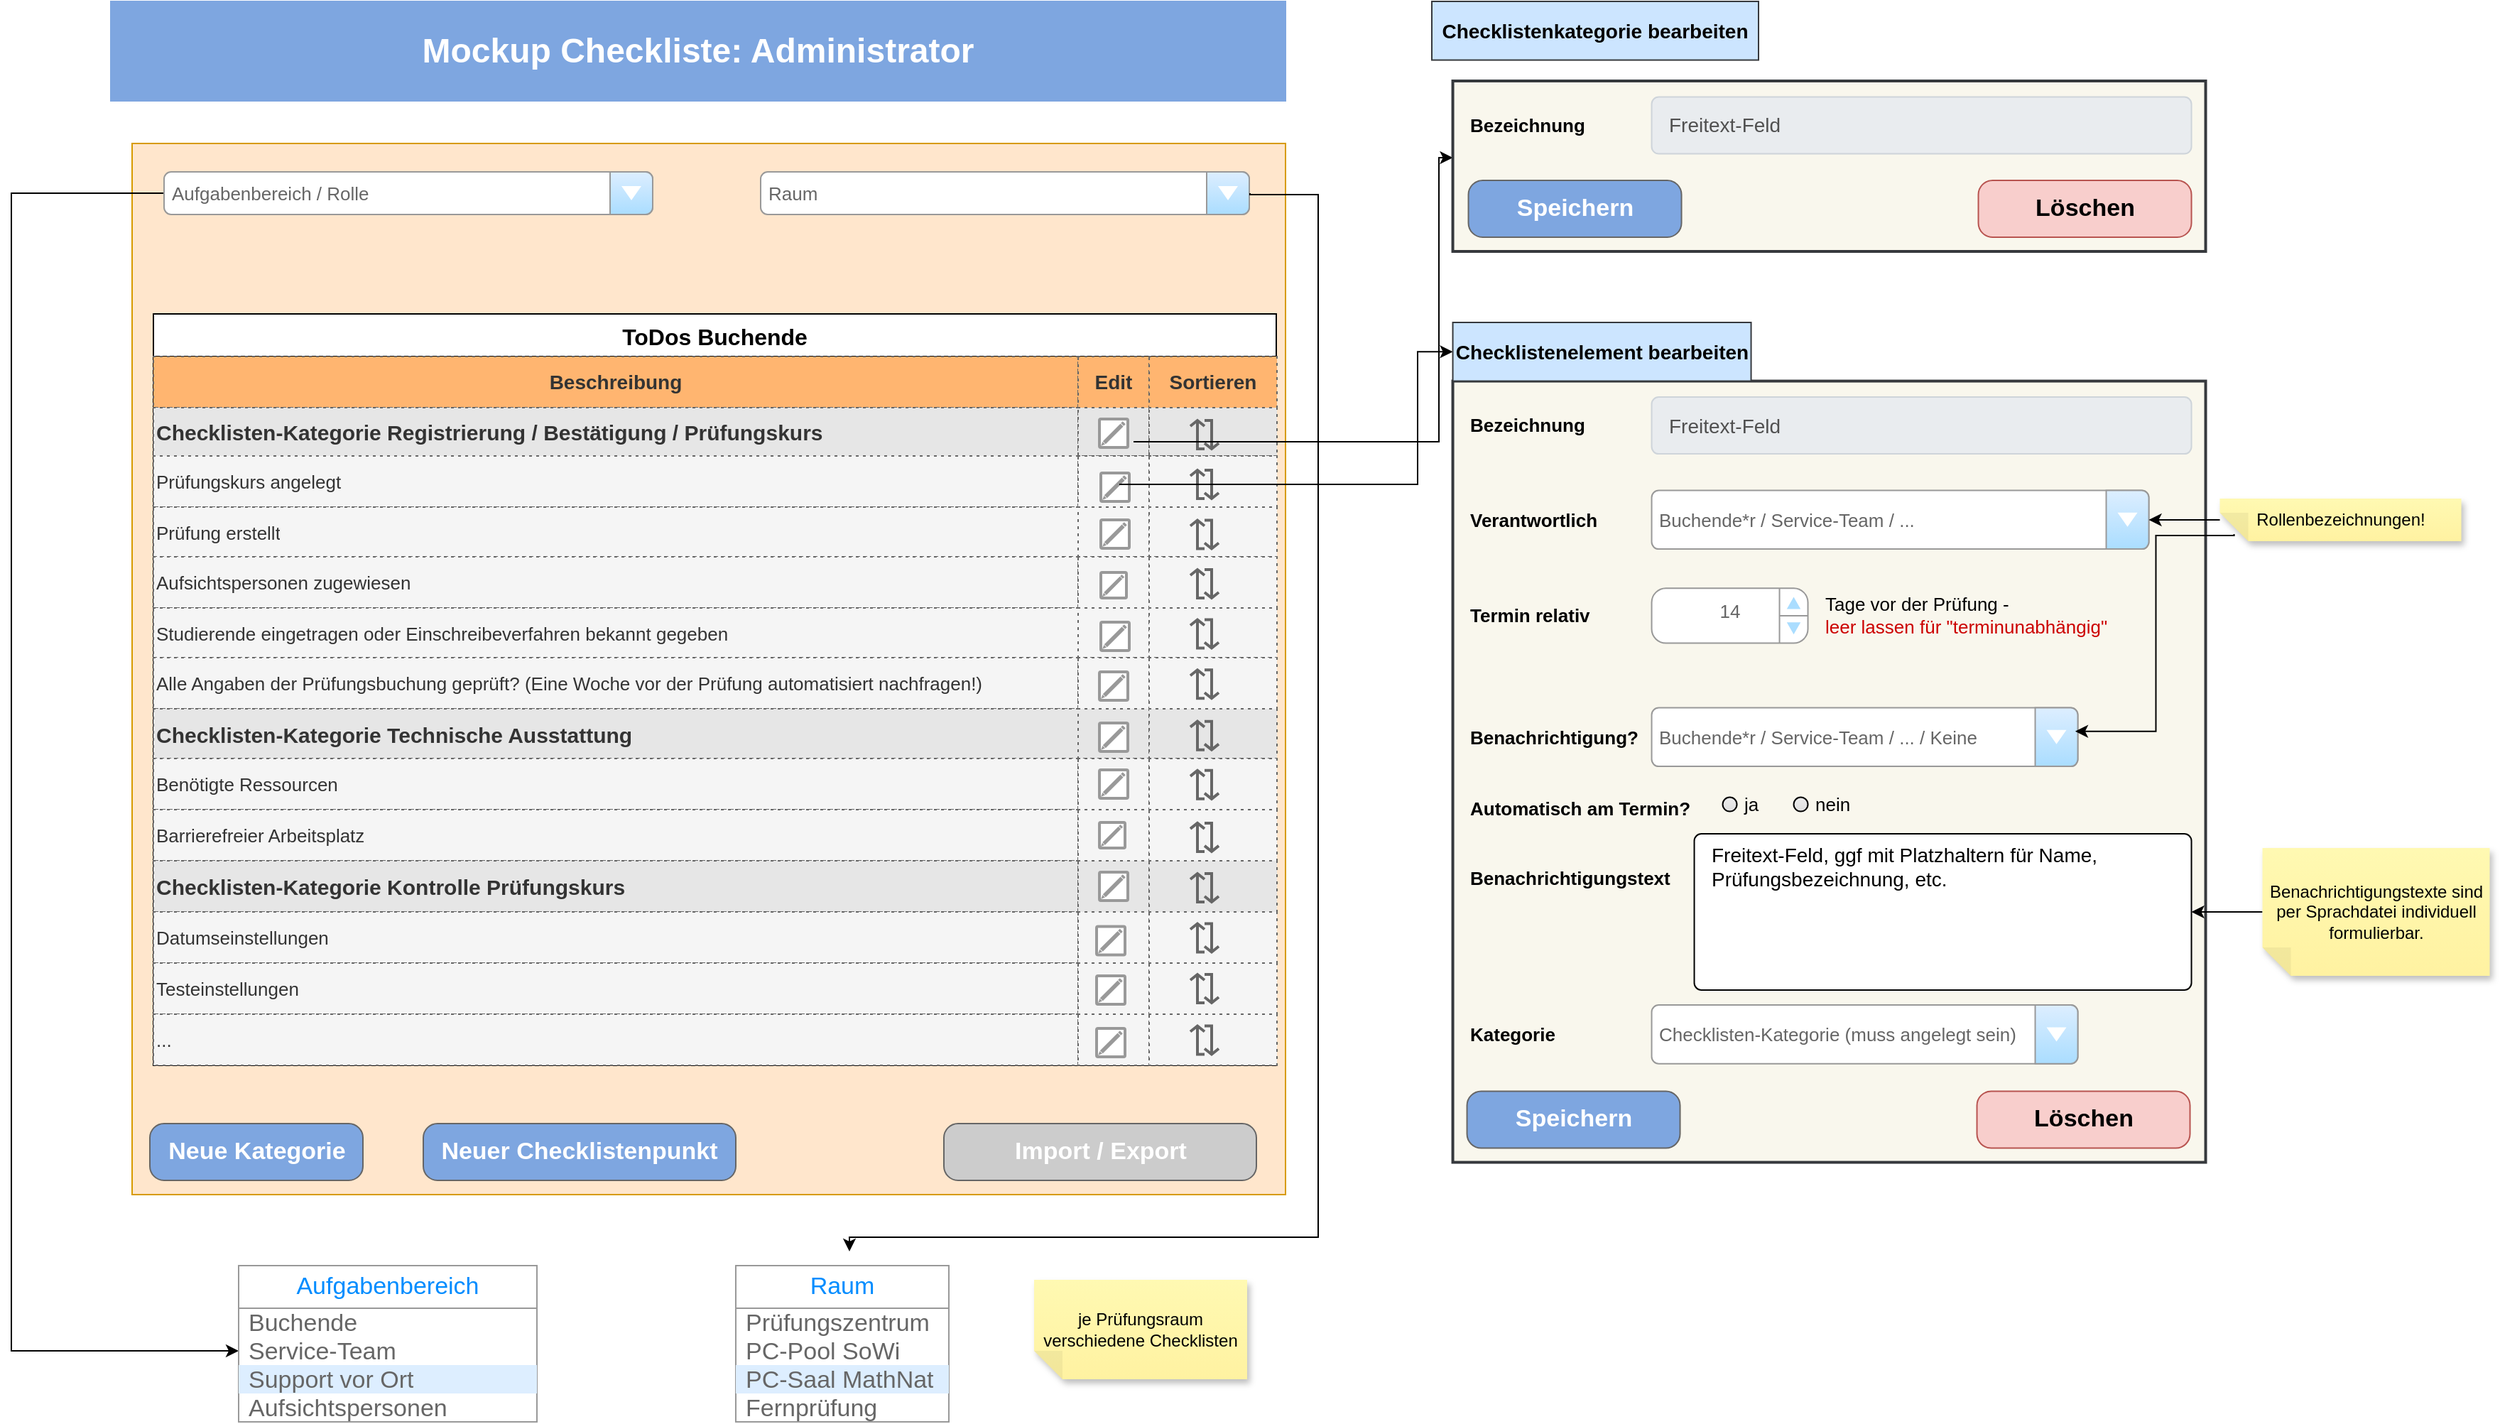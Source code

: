 <mxfile version="24.7.16" pages="2">
  <diagram name="Checkliste" id="Zr_G_hcXwSWRQ9lRJL4E">
    <mxGraphModel dx="2175" dy="771" grid="1" gridSize="10" guides="1" tooltips="1" connect="1" arrows="1" fold="1" page="1" pageScale="1" pageWidth="827" pageHeight="1169" math="0" shadow="0">
      <root>
        <mxCell id="0" />
        <mxCell id="1" value="Checkliste" style="locked=1;" parent="0" />
        <mxCell id="95HuahfwG-BCZ0HRhhbP-1" value="&lt;font style=&quot;font-size: 24px;&quot; color=&quot;#ffffff&quot;&gt;&lt;b&gt;Mockup Checkliste: Administrator&lt;/b&gt;&lt;/font&gt;" style="rounded=0;whiteSpace=wrap;html=1;fillColor=#7EA6E0;strokeColor=#7EA6E0;" parent="1" vertex="1">
          <mxGeometry y="20" width="827" height="70" as="geometry" />
        </mxCell>
        <mxCell id="M1PSyhu-Lv1iWgx_K_dI-1" value="" style="whiteSpace=wrap;html=1;fillColor=#ffe6cc;strokeColor=#d79b00;" parent="1" vertex="1">
          <mxGeometry x="15" y="120" width="812" height="740" as="geometry" />
        </mxCell>
        <mxCell id="M1PSyhu-Lv1iWgx_K_dI-14" value="ToDos Buchende" style="shape=table;startSize=30;container=1;collapsible=0;childLayout=tableLayout;fontStyle=1;fontSize=16;" parent="1" vertex="1">
          <mxGeometry x="30" y="240" width="790.5" height="529" as="geometry" />
        </mxCell>
        <mxCell id="M1PSyhu-Lv1iWgx_K_dI-15" value="" style="shape=tableRow;horizontal=0;startSize=0;swimlaneHead=0;swimlaneBody=0;strokeColor=inherit;top=0;left=0;bottom=0;right=0;collapsible=0;dropTarget=0;fillColor=none;points=[[0,0.5],[1,0.5]];portConstraint=eastwest;" parent="M1PSyhu-Lv1iWgx_K_dI-14" vertex="1">
          <mxGeometry y="30" width="790.5" height="36" as="geometry" />
        </mxCell>
        <mxCell id="M1PSyhu-Lv1iWgx_K_dI-17" value="Beschreibung" style="shape=partialRectangle;html=1;whiteSpace=wrap;connectable=0;strokeColor=#666666;overflow=hidden;fillColor=#FFB570;top=1;left=1;bottom=1;right=1;pointerEvents=1;fontColor=#333333;dashed=1;dashPattern=1 4;fontSize=14;fontStyle=1" parent="M1PSyhu-Lv1iWgx_K_dI-15" vertex="1">
          <mxGeometry width="651" height="36" as="geometry">
            <mxRectangle width="651" height="36" as="alternateBounds" />
          </mxGeometry>
        </mxCell>
        <mxCell id="SF6q-6VZULmL_obWjuGS-9" value="Edit" style="shape=partialRectangle;html=1;whiteSpace=wrap;connectable=0;strokeColor=#666666;overflow=hidden;fillColor=#FFB570;top=1;left=1;bottom=1;right=1;pointerEvents=1;fontColor=#333333;dashed=1;dashPattern=1 4;fontSize=14;fontStyle=1" parent="M1PSyhu-Lv1iWgx_K_dI-15" vertex="1">
          <mxGeometry x="651" width="50" height="36" as="geometry">
            <mxRectangle width="50" height="36" as="alternateBounds" />
          </mxGeometry>
        </mxCell>
        <mxCell id="SF6q-6VZULmL_obWjuGS-66" value="Sortieren" style="shape=partialRectangle;html=1;whiteSpace=wrap;connectable=0;strokeColor=#666666;overflow=hidden;fillColor=#FFB570;top=1;left=1;bottom=1;right=1;pointerEvents=1;fontColor=#333333;dashed=1;dashPattern=1 4;fontSize=14;fontStyle=1" parent="M1PSyhu-Lv1iWgx_K_dI-15" vertex="1">
          <mxGeometry x="701" width="90" height="36" as="geometry">
            <mxRectangle width="90" height="36" as="alternateBounds" />
          </mxGeometry>
        </mxCell>
        <mxCell id="SF6q-6VZULmL_obWjuGS-37" style="shape=tableRow;horizontal=0;startSize=0;swimlaneHead=0;swimlaneBody=0;strokeColor=inherit;top=0;left=0;bottom=0;right=0;collapsible=0;dropTarget=0;fillColor=none;points=[[0,0.5],[1,0.5]];portConstraint=eastwest;" parent="M1PSyhu-Lv1iWgx_K_dI-14" vertex="1">
          <mxGeometry y="66" width="790.5" height="34" as="geometry" />
        </mxCell>
        <mxCell id="SF6q-6VZULmL_obWjuGS-38" value="&lt;font style=&quot;font-size: 15px;&quot;&gt;&lt;b&gt;Checklisten-Kategorie Registrierung / Bestätigung / Prüfungskurs&lt;/b&gt;&lt;/font&gt;" style="shape=partialRectangle;html=1;whiteSpace=wrap;connectable=0;strokeColor=#666666;overflow=hidden;fillColor=#E6E6E6;top=1;left=1;bottom=1;right=1;pointerEvents=1;fontColor=#333333;dashed=1;dashPattern=1 4;align=left;fontSize=13;" parent="SF6q-6VZULmL_obWjuGS-37" vertex="1">
          <mxGeometry width="651" height="34" as="geometry">
            <mxRectangle width="651" height="34" as="alternateBounds" />
          </mxGeometry>
        </mxCell>
        <mxCell id="SF6q-6VZULmL_obWjuGS-39" style="shape=partialRectangle;html=1;whiteSpace=wrap;connectable=0;strokeColor=#666666;overflow=hidden;fillColor=#E6E6E6;top=1;left=1;bottom=1;right=1;pointerEvents=1;fontColor=#333333;dashed=1;dashPattern=1 4;align=left;fontSize=13;" parent="SF6q-6VZULmL_obWjuGS-37" vertex="1">
          <mxGeometry x="651" width="50" height="34" as="geometry">
            <mxRectangle width="50" height="34" as="alternateBounds" />
          </mxGeometry>
        </mxCell>
        <mxCell id="SF6q-6VZULmL_obWjuGS-67" style="shape=partialRectangle;html=1;whiteSpace=wrap;connectable=0;strokeColor=#666666;overflow=hidden;fillColor=#E6E6E6;top=1;left=1;bottom=1;right=1;pointerEvents=1;fontColor=#333333;dashed=1;dashPattern=1 4;align=left;fontSize=13;" parent="SF6q-6VZULmL_obWjuGS-37" vertex="1">
          <mxGeometry x="701" width="90" height="34" as="geometry">
            <mxRectangle width="90" height="34" as="alternateBounds" />
          </mxGeometry>
        </mxCell>
        <mxCell id="M1PSyhu-Lv1iWgx_K_dI-18" value="" style="shape=tableRow;horizontal=0;startSize=0;swimlaneHead=0;swimlaneBody=0;strokeColor=inherit;top=0;left=0;bottom=0;right=0;collapsible=0;dropTarget=0;fillColor=none;points=[[0,0.5],[1,0.5]];portConstraint=eastwest;" parent="M1PSyhu-Lv1iWgx_K_dI-14" vertex="1">
          <mxGeometry y="100" width="790.5" height="36" as="geometry" />
        </mxCell>
        <mxCell id="M1PSyhu-Lv1iWgx_K_dI-20" value="Prüfungskurs angelegt" style="shape=partialRectangle;html=1;whiteSpace=wrap;connectable=0;strokeColor=#666666;overflow=hidden;fillColor=#f5f5f5;top=1;left=1;bottom=1;right=1;pointerEvents=1;fontColor=#333333;dashed=1;dashPattern=1 4;align=left;fontSize=13;" parent="M1PSyhu-Lv1iWgx_K_dI-18" vertex="1">
          <mxGeometry width="651" height="36" as="geometry">
            <mxRectangle width="651" height="36" as="alternateBounds" />
          </mxGeometry>
        </mxCell>
        <mxCell id="SF6q-6VZULmL_obWjuGS-10" style="shape=partialRectangle;html=1;whiteSpace=wrap;connectable=0;strokeColor=#666666;overflow=hidden;fillColor=#f5f5f5;top=1;left=1;bottom=1;right=1;pointerEvents=1;fontColor=#333333;dashed=1;dashPattern=1 4;align=left;fontSize=13;" parent="M1PSyhu-Lv1iWgx_K_dI-18" vertex="1">
          <mxGeometry x="651" width="50" height="36" as="geometry">
            <mxRectangle width="50" height="36" as="alternateBounds" />
          </mxGeometry>
        </mxCell>
        <mxCell id="SF6q-6VZULmL_obWjuGS-68" style="shape=partialRectangle;html=1;whiteSpace=wrap;connectable=0;strokeColor=#666666;overflow=hidden;fillColor=#f5f5f5;top=1;left=1;bottom=1;right=1;pointerEvents=1;fontColor=#333333;dashed=1;dashPattern=1 4;align=left;fontSize=13;" parent="M1PSyhu-Lv1iWgx_K_dI-18" vertex="1">
          <mxGeometry x="701" width="90" height="36" as="geometry">
            <mxRectangle width="90" height="36" as="alternateBounds" />
          </mxGeometry>
        </mxCell>
        <mxCell id="M1PSyhu-Lv1iWgx_K_dI-21" value="" style="shape=tableRow;horizontal=0;startSize=0;swimlaneHead=0;swimlaneBody=0;strokeColor=inherit;top=0;left=0;bottom=0;right=0;collapsible=0;dropTarget=0;fillColor=none;points=[[0,0.5],[1,0.5]];portConstraint=eastwest;" parent="M1PSyhu-Lv1iWgx_K_dI-14" vertex="1">
          <mxGeometry y="136" width="790.5" height="35" as="geometry" />
        </mxCell>
        <mxCell id="M1PSyhu-Lv1iWgx_K_dI-23" value="Prüfung erstellt" style="shape=partialRectangle;html=1;whiteSpace=wrap;connectable=0;strokeColor=#666666;overflow=hidden;fillColor=#f5f5f5;top=1;left=1;bottom=1;right=1;pointerEvents=1;fontColor=#333333;dashed=1;dashPattern=1 4;align=left;fontSize=13;" parent="M1PSyhu-Lv1iWgx_K_dI-21" vertex="1">
          <mxGeometry width="651" height="35" as="geometry">
            <mxRectangle width="651" height="35" as="alternateBounds" />
          </mxGeometry>
        </mxCell>
        <mxCell id="SF6q-6VZULmL_obWjuGS-11" style="shape=partialRectangle;html=1;whiteSpace=wrap;connectable=0;strokeColor=#666666;overflow=hidden;fillColor=#f5f5f5;top=1;left=1;bottom=1;right=1;pointerEvents=1;fontColor=#333333;dashed=1;dashPattern=1 4;align=left;fontSize=13;" parent="M1PSyhu-Lv1iWgx_K_dI-21" vertex="1">
          <mxGeometry x="651" width="50" height="35" as="geometry">
            <mxRectangle width="50" height="35" as="alternateBounds" />
          </mxGeometry>
        </mxCell>
        <mxCell id="SF6q-6VZULmL_obWjuGS-69" style="shape=partialRectangle;html=1;whiteSpace=wrap;connectable=0;strokeColor=#666666;overflow=hidden;fillColor=#f5f5f5;top=1;left=1;bottom=1;right=1;pointerEvents=1;fontColor=#333333;dashed=1;dashPattern=1 4;align=left;fontSize=13;" parent="M1PSyhu-Lv1iWgx_K_dI-21" vertex="1">
          <mxGeometry x="701" width="90" height="35" as="geometry">
            <mxRectangle width="90" height="35" as="alternateBounds" />
          </mxGeometry>
        </mxCell>
        <mxCell id="M1PSyhu-Lv1iWgx_K_dI-24" value="" style="shape=tableRow;horizontal=0;startSize=0;swimlaneHead=0;swimlaneBody=0;strokeColor=inherit;top=0;left=0;bottom=0;right=0;collapsible=0;dropTarget=0;fillColor=none;points=[[0,0.5],[1,0.5]];portConstraint=eastwest;" parent="M1PSyhu-Lv1iWgx_K_dI-14" vertex="1">
          <mxGeometry y="171" width="790.5" height="36" as="geometry" />
        </mxCell>
        <mxCell id="M1PSyhu-Lv1iWgx_K_dI-26" value="Aufsichtspersonen zugewiesen" style="shape=partialRectangle;html=1;whiteSpace=wrap;connectable=0;strokeColor=#666666;overflow=hidden;fillColor=#f5f5f5;top=1;left=1;bottom=1;right=1;pointerEvents=1;fontColor=#333333;dashed=1;dashPattern=1 4;align=left;fontSize=13;" parent="M1PSyhu-Lv1iWgx_K_dI-24" vertex="1">
          <mxGeometry width="651" height="36" as="geometry">
            <mxRectangle width="651" height="36" as="alternateBounds" />
          </mxGeometry>
        </mxCell>
        <mxCell id="SF6q-6VZULmL_obWjuGS-12" style="shape=partialRectangle;html=1;whiteSpace=wrap;connectable=0;strokeColor=#666666;overflow=hidden;fillColor=#f5f5f5;top=1;left=1;bottom=1;right=1;pointerEvents=1;fontColor=#333333;dashed=1;dashPattern=1 4;align=left;fontSize=13;" parent="M1PSyhu-Lv1iWgx_K_dI-24" vertex="1">
          <mxGeometry x="651" width="50" height="36" as="geometry">
            <mxRectangle width="50" height="36" as="alternateBounds" />
          </mxGeometry>
        </mxCell>
        <mxCell id="SF6q-6VZULmL_obWjuGS-70" style="shape=partialRectangle;html=1;whiteSpace=wrap;connectable=0;strokeColor=#666666;overflow=hidden;fillColor=#f5f5f5;top=1;left=1;bottom=1;right=1;pointerEvents=1;fontColor=#333333;dashed=1;dashPattern=1 4;align=left;fontSize=13;" parent="M1PSyhu-Lv1iWgx_K_dI-24" vertex="1">
          <mxGeometry x="701" width="90" height="36" as="geometry">
            <mxRectangle width="90" height="36" as="alternateBounds" />
          </mxGeometry>
        </mxCell>
        <mxCell id="M1PSyhu-Lv1iWgx_K_dI-27" value="" style="shape=tableRow;horizontal=0;startSize=0;swimlaneHead=0;swimlaneBody=0;strokeColor=inherit;top=0;left=0;bottom=0;right=0;collapsible=0;dropTarget=0;fillColor=none;points=[[0,0.5],[1,0.5]];portConstraint=eastwest;" parent="M1PSyhu-Lv1iWgx_K_dI-14" vertex="1">
          <mxGeometry y="207" width="790.5" height="35" as="geometry" />
        </mxCell>
        <mxCell id="M1PSyhu-Lv1iWgx_K_dI-29" value="Studierende eingetragen oder Einschreibeverfahren bekannt gegeben" style="shape=partialRectangle;html=1;whiteSpace=wrap;connectable=0;strokeColor=#666666;overflow=hidden;fillColor=#f5f5f5;top=1;left=1;bottom=1;right=1;pointerEvents=1;fontColor=#333333;dashed=1;dashPattern=1 4;align=left;fontSize=13;" parent="M1PSyhu-Lv1iWgx_K_dI-27" vertex="1">
          <mxGeometry width="651" height="35" as="geometry">
            <mxRectangle width="651" height="35" as="alternateBounds" />
          </mxGeometry>
        </mxCell>
        <mxCell id="SF6q-6VZULmL_obWjuGS-13" style="shape=partialRectangle;html=1;whiteSpace=wrap;connectable=0;strokeColor=#666666;overflow=hidden;fillColor=#f5f5f5;top=1;left=1;bottom=1;right=1;pointerEvents=1;fontColor=#333333;dashed=1;dashPattern=1 4;align=left;fontSize=13;" parent="M1PSyhu-Lv1iWgx_K_dI-27" vertex="1">
          <mxGeometry x="651" width="50" height="35" as="geometry">
            <mxRectangle width="50" height="35" as="alternateBounds" />
          </mxGeometry>
        </mxCell>
        <mxCell id="SF6q-6VZULmL_obWjuGS-71" style="shape=partialRectangle;html=1;whiteSpace=wrap;connectable=0;strokeColor=#666666;overflow=hidden;fillColor=#f5f5f5;top=1;left=1;bottom=1;right=1;pointerEvents=1;fontColor=#333333;dashed=1;dashPattern=1 4;align=left;fontSize=13;" parent="M1PSyhu-Lv1iWgx_K_dI-27" vertex="1">
          <mxGeometry x="701" width="90" height="35" as="geometry">
            <mxRectangle width="90" height="35" as="alternateBounds" />
          </mxGeometry>
        </mxCell>
        <mxCell id="SF6q-6VZULmL_obWjuGS-6" style="shape=tableRow;horizontal=0;startSize=0;swimlaneHead=0;swimlaneBody=0;strokeColor=inherit;top=0;left=0;bottom=0;right=0;collapsible=0;dropTarget=0;fillColor=none;points=[[0,0.5],[1,0.5]];portConstraint=eastwest;" parent="M1PSyhu-Lv1iWgx_K_dI-14" vertex="1">
          <mxGeometry y="242" width="790.5" height="36" as="geometry" />
        </mxCell>
        <mxCell id="SF6q-6VZULmL_obWjuGS-8" value="Alle Angaben der Prüfungsbuchung geprüft? (Eine Woche vor der Prüfung automatisiert nachfragen!)" style="shape=partialRectangle;html=1;whiteSpace=wrap;connectable=0;strokeColor=#666666;overflow=hidden;fillColor=#f5f5f5;top=1;left=1;bottom=1;right=1;pointerEvents=1;fontColor=#333333;dashed=1;dashPattern=1 4;align=left;fontSize=13;" parent="SF6q-6VZULmL_obWjuGS-6" vertex="1">
          <mxGeometry width="651" height="36" as="geometry">
            <mxRectangle width="651" height="36" as="alternateBounds" />
          </mxGeometry>
        </mxCell>
        <mxCell id="SF6q-6VZULmL_obWjuGS-14" style="shape=partialRectangle;html=1;whiteSpace=wrap;connectable=0;strokeColor=#666666;overflow=hidden;fillColor=#f5f5f5;top=1;left=1;bottom=1;right=1;pointerEvents=1;fontColor=#333333;dashed=1;dashPattern=1 4;align=left;fontSize=13;" parent="SF6q-6VZULmL_obWjuGS-6" vertex="1">
          <mxGeometry x="651" width="50" height="36" as="geometry">
            <mxRectangle width="50" height="36" as="alternateBounds" />
          </mxGeometry>
        </mxCell>
        <mxCell id="SF6q-6VZULmL_obWjuGS-72" style="shape=partialRectangle;html=1;whiteSpace=wrap;connectable=0;strokeColor=#666666;overflow=hidden;fillColor=#f5f5f5;top=1;left=1;bottom=1;right=1;pointerEvents=1;fontColor=#333333;dashed=1;dashPattern=1 4;align=left;fontSize=13;" parent="SF6q-6VZULmL_obWjuGS-6" vertex="1">
          <mxGeometry x="701" width="90" height="36" as="geometry">
            <mxRectangle width="90" height="36" as="alternateBounds" />
          </mxGeometry>
        </mxCell>
        <mxCell id="SF6q-6VZULmL_obWjuGS-21" style="shape=tableRow;horizontal=0;startSize=0;swimlaneHead=0;swimlaneBody=0;strokeColor=inherit;top=0;left=0;bottom=0;right=0;collapsible=0;dropTarget=0;fillColor=none;points=[[0,0.5],[1,0.5]];portConstraint=eastwest;" parent="M1PSyhu-Lv1iWgx_K_dI-14" vertex="1">
          <mxGeometry y="278" width="790.5" height="35" as="geometry" />
        </mxCell>
        <mxCell id="SF6q-6VZULmL_obWjuGS-23" value="&lt;b style=&quot;font-size: 15px;&quot;&gt;Checklisten-Kategorie Technische Ausstattung&lt;/b&gt;" style="shape=partialRectangle;html=1;whiteSpace=wrap;connectable=0;strokeColor=#666666;overflow=hidden;fillColor=#E6E6E6;top=1;left=1;bottom=1;right=1;pointerEvents=1;fontColor=#333333;dashed=1;dashPattern=1 4;align=left;fontSize=13;" parent="SF6q-6VZULmL_obWjuGS-21" vertex="1">
          <mxGeometry width="651" height="35" as="geometry">
            <mxRectangle width="651" height="35" as="alternateBounds" />
          </mxGeometry>
        </mxCell>
        <mxCell id="SF6q-6VZULmL_obWjuGS-24" style="shape=partialRectangle;html=1;whiteSpace=wrap;connectable=0;strokeColor=#666666;overflow=hidden;fillColor=#E6E6E6;top=1;left=1;bottom=1;right=1;pointerEvents=1;fontColor=#333333;dashed=1;dashPattern=1 4;align=left;fontSize=13;" parent="SF6q-6VZULmL_obWjuGS-21" vertex="1">
          <mxGeometry x="651" width="50" height="35" as="geometry">
            <mxRectangle width="50" height="35" as="alternateBounds" />
          </mxGeometry>
        </mxCell>
        <mxCell id="SF6q-6VZULmL_obWjuGS-73" style="shape=partialRectangle;html=1;whiteSpace=wrap;connectable=0;strokeColor=#666666;overflow=hidden;fillColor=#E6E6E6;top=1;left=1;bottom=1;right=1;pointerEvents=1;fontColor=#333333;dashed=1;dashPattern=1 4;align=left;fontSize=13;" parent="SF6q-6VZULmL_obWjuGS-21" vertex="1">
          <mxGeometry x="701" width="90" height="35" as="geometry">
            <mxRectangle width="90" height="35" as="alternateBounds" />
          </mxGeometry>
        </mxCell>
        <mxCell id="SF6q-6VZULmL_obWjuGS-25" style="shape=tableRow;horizontal=0;startSize=0;swimlaneHead=0;swimlaneBody=0;strokeColor=inherit;top=0;left=0;bottom=0;right=0;collapsible=0;dropTarget=0;fillColor=none;points=[[0,0.5],[1,0.5]];portConstraint=eastwest;" parent="M1PSyhu-Lv1iWgx_K_dI-14" vertex="1">
          <mxGeometry y="313" width="790.5" height="36" as="geometry" />
        </mxCell>
        <mxCell id="SF6q-6VZULmL_obWjuGS-27" value="Benötigte Ressourcen" style="shape=partialRectangle;html=1;whiteSpace=wrap;connectable=0;strokeColor=#666666;overflow=hidden;fillColor=#f5f5f5;top=1;left=1;bottom=1;right=1;pointerEvents=1;fontColor=#333333;dashed=1;dashPattern=1 4;align=left;fontSize=13;" parent="SF6q-6VZULmL_obWjuGS-25" vertex="1">
          <mxGeometry width="651" height="36" as="geometry">
            <mxRectangle width="651" height="36" as="alternateBounds" />
          </mxGeometry>
        </mxCell>
        <mxCell id="SF6q-6VZULmL_obWjuGS-28" style="shape=partialRectangle;html=1;whiteSpace=wrap;connectable=0;strokeColor=#666666;overflow=hidden;fillColor=#f5f5f5;top=1;left=1;bottom=1;right=1;pointerEvents=1;fontColor=#333333;dashed=1;dashPattern=1 4;align=left;fontSize=13;" parent="SF6q-6VZULmL_obWjuGS-25" vertex="1">
          <mxGeometry x="651" width="50" height="36" as="geometry">
            <mxRectangle width="50" height="36" as="alternateBounds" />
          </mxGeometry>
        </mxCell>
        <mxCell id="SF6q-6VZULmL_obWjuGS-74" style="shape=partialRectangle;html=1;whiteSpace=wrap;connectable=0;strokeColor=#666666;overflow=hidden;fillColor=#f5f5f5;top=1;left=1;bottom=1;right=1;pointerEvents=1;fontColor=#333333;dashed=1;dashPattern=1 4;align=left;fontSize=13;" parent="SF6q-6VZULmL_obWjuGS-25" vertex="1">
          <mxGeometry x="701" width="90" height="36" as="geometry">
            <mxRectangle width="90" height="36" as="alternateBounds" />
          </mxGeometry>
        </mxCell>
        <mxCell id="SF6q-6VZULmL_obWjuGS-96" style="shape=tableRow;horizontal=0;startSize=0;swimlaneHead=0;swimlaneBody=0;strokeColor=inherit;top=0;left=0;bottom=0;right=0;collapsible=0;dropTarget=0;fillColor=none;points=[[0,0.5],[1,0.5]];portConstraint=eastwest;" parent="M1PSyhu-Lv1iWgx_K_dI-14" vertex="1">
          <mxGeometry y="349" width="790.5" height="36" as="geometry" />
        </mxCell>
        <mxCell id="SF6q-6VZULmL_obWjuGS-97" value="Barrierefreier Arbeitsplatz" style="shape=partialRectangle;html=1;whiteSpace=wrap;connectable=0;strokeColor=#666666;overflow=hidden;fillColor=#f5f5f5;top=1;left=1;bottom=1;right=1;pointerEvents=1;fontColor=#333333;dashed=1;dashPattern=1 4;align=left;fontSize=13;" parent="SF6q-6VZULmL_obWjuGS-96" vertex="1">
          <mxGeometry width="651" height="36" as="geometry">
            <mxRectangle width="651" height="36" as="alternateBounds" />
          </mxGeometry>
        </mxCell>
        <mxCell id="SF6q-6VZULmL_obWjuGS-98" style="shape=partialRectangle;html=1;whiteSpace=wrap;connectable=0;strokeColor=#666666;overflow=hidden;fillColor=#f5f5f5;top=1;left=1;bottom=1;right=1;pointerEvents=1;fontColor=#333333;dashed=1;dashPattern=1 4;align=left;fontSize=13;" parent="SF6q-6VZULmL_obWjuGS-96" vertex="1">
          <mxGeometry x="651" width="50" height="36" as="geometry">
            <mxRectangle width="50" height="36" as="alternateBounds" />
          </mxGeometry>
        </mxCell>
        <mxCell id="SF6q-6VZULmL_obWjuGS-99" style="shape=partialRectangle;html=1;whiteSpace=wrap;connectable=0;strokeColor=#666666;overflow=hidden;fillColor=#f5f5f5;top=1;left=1;bottom=1;right=1;pointerEvents=1;fontColor=#333333;dashed=1;dashPattern=1 4;align=left;fontSize=13;" parent="SF6q-6VZULmL_obWjuGS-96" vertex="1">
          <mxGeometry x="701" width="90" height="36" as="geometry">
            <mxRectangle width="90" height="36" as="alternateBounds" />
          </mxGeometry>
        </mxCell>
        <mxCell id="SF6q-6VZULmL_obWjuGS-92" style="shape=tableRow;horizontal=0;startSize=0;swimlaneHead=0;swimlaneBody=0;strokeColor=inherit;top=0;left=0;bottom=0;right=0;collapsible=0;dropTarget=0;fillColor=none;points=[[0,0.5],[1,0.5]];portConstraint=eastwest;" parent="M1PSyhu-Lv1iWgx_K_dI-14" vertex="1">
          <mxGeometry y="385" width="790.5" height="36" as="geometry" />
        </mxCell>
        <mxCell id="SF6q-6VZULmL_obWjuGS-93" value="&lt;font style=&quot;font-size: 15px;&quot;&gt;&lt;b&gt;Checklisten-Kategorie Kontrolle Prüfungskurs&lt;/b&gt;&lt;/font&gt;" style="shape=partialRectangle;html=1;whiteSpace=wrap;connectable=0;strokeColor=#666666;overflow=hidden;fillColor=#E6E6E6;top=1;left=1;bottom=1;right=1;pointerEvents=1;fontColor=#333333;dashed=1;dashPattern=1 4;align=left;fontSize=13;" parent="SF6q-6VZULmL_obWjuGS-92" vertex="1">
          <mxGeometry width="651" height="36" as="geometry">
            <mxRectangle width="651" height="36" as="alternateBounds" />
          </mxGeometry>
        </mxCell>
        <mxCell id="SF6q-6VZULmL_obWjuGS-94" style="shape=partialRectangle;html=1;whiteSpace=wrap;connectable=0;strokeColor=#666666;overflow=hidden;fillColor=#E6E6E6;top=1;left=1;bottom=1;right=1;pointerEvents=1;fontColor=#333333;dashed=1;dashPattern=1 4;align=left;fontSize=13;" parent="SF6q-6VZULmL_obWjuGS-92" vertex="1">
          <mxGeometry x="651" width="50" height="36" as="geometry">
            <mxRectangle width="50" height="36" as="alternateBounds" />
          </mxGeometry>
        </mxCell>
        <mxCell id="SF6q-6VZULmL_obWjuGS-95" style="shape=partialRectangle;html=1;whiteSpace=wrap;connectable=0;strokeColor=#666666;overflow=hidden;fillColor=#E6E6E6;top=1;left=1;bottom=1;right=1;pointerEvents=1;fontColor=#333333;dashed=1;dashPattern=1 4;align=left;fontSize=13;" parent="SF6q-6VZULmL_obWjuGS-92" vertex="1">
          <mxGeometry x="701" width="90" height="36" as="geometry">
            <mxRectangle width="90" height="36" as="alternateBounds" />
          </mxGeometry>
        </mxCell>
        <mxCell id="SF6q-6VZULmL_obWjuGS-88" style="shape=tableRow;horizontal=0;startSize=0;swimlaneHead=0;swimlaneBody=0;strokeColor=inherit;top=0;left=0;bottom=0;right=0;collapsible=0;dropTarget=0;fillColor=none;points=[[0,0.5],[1,0.5]];portConstraint=eastwest;" parent="M1PSyhu-Lv1iWgx_K_dI-14" vertex="1">
          <mxGeometry y="421" width="790.5" height="36" as="geometry" />
        </mxCell>
        <mxCell id="SF6q-6VZULmL_obWjuGS-89" value="Datumseinstellungen" style="shape=partialRectangle;html=1;whiteSpace=wrap;connectable=0;strokeColor=#666666;overflow=hidden;fillColor=#f5f5f5;top=1;left=1;bottom=1;right=1;pointerEvents=1;fontColor=#333333;dashed=1;dashPattern=1 4;align=left;fontSize=13;" parent="SF6q-6VZULmL_obWjuGS-88" vertex="1">
          <mxGeometry width="651" height="36" as="geometry">
            <mxRectangle width="651" height="36" as="alternateBounds" />
          </mxGeometry>
        </mxCell>
        <mxCell id="SF6q-6VZULmL_obWjuGS-90" style="shape=partialRectangle;html=1;whiteSpace=wrap;connectable=0;strokeColor=#666666;overflow=hidden;fillColor=#f5f5f5;top=1;left=1;bottom=1;right=1;pointerEvents=1;fontColor=#333333;dashed=1;dashPattern=1 4;align=left;fontSize=13;" parent="SF6q-6VZULmL_obWjuGS-88" vertex="1">
          <mxGeometry x="651" width="50" height="36" as="geometry">
            <mxRectangle width="50" height="36" as="alternateBounds" />
          </mxGeometry>
        </mxCell>
        <mxCell id="SF6q-6VZULmL_obWjuGS-91" style="shape=partialRectangle;html=1;whiteSpace=wrap;connectable=0;strokeColor=#666666;overflow=hidden;fillColor=#f5f5f5;top=1;left=1;bottom=1;right=1;pointerEvents=1;fontColor=#333333;dashed=1;dashPattern=1 4;align=left;fontSize=13;" parent="SF6q-6VZULmL_obWjuGS-88" vertex="1">
          <mxGeometry x="701" width="90" height="36" as="geometry">
            <mxRectangle width="90" height="36" as="alternateBounds" />
          </mxGeometry>
        </mxCell>
        <mxCell id="SF6q-6VZULmL_obWjuGS-84" style="shape=tableRow;horizontal=0;startSize=0;swimlaneHead=0;swimlaneBody=0;strokeColor=inherit;top=0;left=0;bottom=0;right=0;collapsible=0;dropTarget=0;fillColor=none;points=[[0,0.5],[1,0.5]];portConstraint=eastwest;" parent="M1PSyhu-Lv1iWgx_K_dI-14" vertex="1">
          <mxGeometry y="457" width="790.5" height="36" as="geometry" />
        </mxCell>
        <mxCell id="SF6q-6VZULmL_obWjuGS-85" value="Testeinstellungen" style="shape=partialRectangle;html=1;whiteSpace=wrap;connectable=0;strokeColor=#666666;overflow=hidden;fillColor=#f5f5f5;top=1;left=1;bottom=1;right=1;pointerEvents=1;fontColor=#333333;dashed=1;dashPattern=1 4;align=left;fontSize=13;" parent="SF6q-6VZULmL_obWjuGS-84" vertex="1">
          <mxGeometry width="651" height="36" as="geometry">
            <mxRectangle width="651" height="36" as="alternateBounds" />
          </mxGeometry>
        </mxCell>
        <mxCell id="SF6q-6VZULmL_obWjuGS-86" style="shape=partialRectangle;html=1;whiteSpace=wrap;connectable=0;strokeColor=#666666;overflow=hidden;fillColor=#f5f5f5;top=1;left=1;bottom=1;right=1;pointerEvents=1;fontColor=#333333;dashed=1;dashPattern=1 4;align=left;fontSize=13;" parent="SF6q-6VZULmL_obWjuGS-84" vertex="1">
          <mxGeometry x="651" width="50" height="36" as="geometry">
            <mxRectangle width="50" height="36" as="alternateBounds" />
          </mxGeometry>
        </mxCell>
        <mxCell id="SF6q-6VZULmL_obWjuGS-87" style="shape=partialRectangle;html=1;whiteSpace=wrap;connectable=0;strokeColor=#666666;overflow=hidden;fillColor=#f5f5f5;top=1;left=1;bottom=1;right=1;pointerEvents=1;fontColor=#333333;dashed=1;dashPattern=1 4;align=left;fontSize=13;" parent="SF6q-6VZULmL_obWjuGS-84" vertex="1">
          <mxGeometry x="701" width="90" height="36" as="geometry">
            <mxRectangle width="90" height="36" as="alternateBounds" />
          </mxGeometry>
        </mxCell>
        <mxCell id="SF6q-6VZULmL_obWjuGS-80" style="shape=tableRow;horizontal=0;startSize=0;swimlaneHead=0;swimlaneBody=0;strokeColor=inherit;top=0;left=0;bottom=0;right=0;collapsible=0;dropTarget=0;fillColor=none;points=[[0,0.5],[1,0.5]];portConstraint=eastwest;" parent="M1PSyhu-Lv1iWgx_K_dI-14" vertex="1">
          <mxGeometry y="493" width="790.5" height="36" as="geometry" />
        </mxCell>
        <mxCell id="SF6q-6VZULmL_obWjuGS-81" value="..." style="shape=partialRectangle;html=1;whiteSpace=wrap;connectable=0;strokeColor=#666666;overflow=hidden;fillColor=#f5f5f5;top=1;left=1;bottom=1;right=1;pointerEvents=1;fontColor=#333333;dashed=1;dashPattern=1 4;align=left;fontSize=13;" parent="SF6q-6VZULmL_obWjuGS-80" vertex="1">
          <mxGeometry width="651" height="36" as="geometry">
            <mxRectangle width="651" height="36" as="alternateBounds" />
          </mxGeometry>
        </mxCell>
        <mxCell id="SF6q-6VZULmL_obWjuGS-82" style="shape=partialRectangle;html=1;whiteSpace=wrap;connectable=0;strokeColor=#666666;overflow=hidden;fillColor=#f5f5f5;top=1;left=1;bottom=1;right=1;pointerEvents=1;fontColor=#333333;dashed=1;dashPattern=1 4;align=left;fontSize=13;" parent="SF6q-6VZULmL_obWjuGS-80" vertex="1">
          <mxGeometry x="651" width="50" height="36" as="geometry">
            <mxRectangle width="50" height="36" as="alternateBounds" />
          </mxGeometry>
        </mxCell>
        <mxCell id="SF6q-6VZULmL_obWjuGS-83" style="shape=partialRectangle;html=1;whiteSpace=wrap;connectable=0;strokeColor=#666666;overflow=hidden;fillColor=#f5f5f5;top=1;left=1;bottom=1;right=1;pointerEvents=1;fontColor=#333333;dashed=1;dashPattern=1 4;align=left;fontSize=13;" parent="SF6q-6VZULmL_obWjuGS-80" vertex="1">
          <mxGeometry x="701" width="90" height="36" as="geometry">
            <mxRectangle width="90" height="36" as="alternateBounds" />
          </mxGeometry>
        </mxCell>
        <mxCell id="h2HBl5gkmupRguE7wDUX-40" value="" style="strokeColor=#999999;verticalLabelPosition=bottom;shadow=0;dashed=0;verticalAlign=top;strokeWidth=2;html=1;shape=mxgraph.mockup.misc.editIcon;rotation=0;" parent="1" vertex="1">
          <mxGeometry x="697" y="457" width="20" height="20" as="geometry" />
        </mxCell>
        <mxCell id="h2HBl5gkmupRguE7wDUX-41" value="" style="strokeColor=#999999;verticalLabelPosition=bottom;shadow=0;dashed=0;verticalAlign=top;strokeWidth=2;html=1;shape=mxgraph.mockup.misc.editIcon;rotation=0;" parent="1" vertex="1">
          <mxGeometry x="697" y="422" width="18" height="18" as="geometry" />
        </mxCell>
        <mxCell id="h2HBl5gkmupRguE7wDUX-42" value="" style="strokeColor=#999999;verticalLabelPosition=bottom;shadow=0;dashed=0;verticalAlign=top;strokeWidth=2;html=1;shape=mxgraph.mockup.misc.editIcon;rotation=0;" parent="1" vertex="1">
          <mxGeometry x="697" y="385" width="20" height="20" as="geometry" />
        </mxCell>
        <mxCell id="h2HBl5gkmupRguE7wDUX-43" value="" style="strokeColor=#999999;verticalLabelPosition=bottom;shadow=0;dashed=0;verticalAlign=top;strokeWidth=2;html=1;shape=mxgraph.mockup.misc.editIcon;rotation=0;" parent="1" vertex="1">
          <mxGeometry x="697" y="352" width="20" height="20" as="geometry" />
        </mxCell>
        <mxCell id="h2HBl5gkmupRguE7wDUX-44" value="" style="strokeColor=#999999;verticalLabelPosition=bottom;shadow=0;dashed=0;verticalAlign=top;strokeWidth=2;html=1;shape=mxgraph.mockup.misc.editIcon;rotation=0;" parent="1" vertex="1">
          <mxGeometry x="696" y="314" width="20" height="20" as="geometry" />
        </mxCell>
        <mxCell id="SF6q-6VZULmL_obWjuGS-29" value="&lt;font style=&quot;font-size: 13px;&quot;&gt;Raum&lt;/font&gt;" style="strokeWidth=1;shadow=0;dashed=0;align=center;html=1;shape=mxgraph.mockup.forms.comboBox;strokeColor=#999999;fillColor=#ddeeff;align=left;fillColor2=#aaddff;mainText=;fontColor=#666666;fontSize=17;spacingLeft=3;" parent="1" vertex="1">
          <mxGeometry x="457.5" y="140" width="344" height="30" as="geometry" />
        </mxCell>
        <mxCell id="SF6q-6VZULmL_obWjuGS-59" value="" style="group" parent="1" vertex="1" connectable="0">
          <mxGeometry x="27.5" y="800" width="779" height="50" as="geometry" />
        </mxCell>
        <mxCell id="SF6q-6VZULmL_obWjuGS-40" value="Neue Kategorie" style="strokeWidth=1;shadow=0;dashed=0;align=center;html=1;shape=mxgraph.mockup.buttons.button;strokeColor=#666666;fontColor=#ffffff;mainText=;buttonStyle=round;fontSize=17;fontStyle=1;fillColor=#7EA6E0;whiteSpace=wrap;" parent="SF6q-6VZULmL_obWjuGS-59" vertex="1">
          <mxGeometry y="10" width="150" height="40" as="geometry" />
        </mxCell>
        <mxCell id="SF6q-6VZULmL_obWjuGS-41" value="Import / Export" style="strokeWidth=1;shadow=0;dashed=0;align=center;html=1;shape=mxgraph.mockup.buttons.button;strokeColor=#666666;fontColor=#ffffff;mainText=;buttonStyle=round;fontSize=17;fontStyle=1;fillColor=#CCCCCC;whiteSpace=wrap;" parent="SF6q-6VZULmL_obWjuGS-59" vertex="1">
          <mxGeometry x="559" y="10" width="220" height="40" as="geometry" />
        </mxCell>
        <mxCell id="WMnK-blxrpDh7Fb3QbJE-1" value="Neuer Checklistenpunkt" style="strokeWidth=1;shadow=0;dashed=0;align=center;html=1;shape=mxgraph.mockup.buttons.button;strokeColor=#666666;fontColor=#ffffff;mainText=;buttonStyle=round;fontSize=17;fontStyle=1;fillColor=#7EA6E0;whiteSpace=wrap;" parent="SF6q-6VZULmL_obWjuGS-59" vertex="1">
          <mxGeometry x="192.5" y="10" width="220" height="40" as="geometry" />
        </mxCell>
        <mxCell id="SF6q-6VZULmL_obWjuGS-103" value="" style="strokeColor=#999999;verticalLabelPosition=bottom;shadow=0;dashed=0;verticalAlign=top;strokeWidth=2;html=1;shape=mxgraph.mockup.misc.editIcon;rotation=0;" parent="1" vertex="1">
          <mxGeometry x="696" y="633" width="20" height="20" as="geometry" />
        </mxCell>
        <mxCell id="SF6q-6VZULmL_obWjuGS-104" value="" style="strokeColor=#999999;verticalLabelPosition=bottom;shadow=0;dashed=0;verticalAlign=top;strokeWidth=2;html=1;shape=mxgraph.mockup.misc.editIcon;rotation=0;" parent="1" vertex="1">
          <mxGeometry x="696" y="598" width="18" height="18" as="geometry" />
        </mxCell>
        <mxCell id="SF6q-6VZULmL_obWjuGS-105" value="" style="strokeColor=#999999;verticalLabelPosition=bottom;shadow=0;dashed=0;verticalAlign=top;strokeWidth=2;html=1;shape=mxgraph.mockup.misc.editIcon;rotation=0;" parent="1" vertex="1">
          <mxGeometry x="696" y="561" width="20" height="20" as="geometry" />
        </mxCell>
        <mxCell id="SF6q-6VZULmL_obWjuGS-106" value="" style="strokeColor=#999999;verticalLabelPosition=bottom;shadow=0;dashed=0;verticalAlign=top;strokeWidth=2;html=1;shape=mxgraph.mockup.misc.editIcon;rotation=0;" parent="1" vertex="1">
          <mxGeometry x="696" y="528" width="20" height="20" as="geometry" />
        </mxCell>
        <mxCell id="SF6q-6VZULmL_obWjuGS-107" value="" style="strokeColor=#999999;verticalLabelPosition=bottom;shadow=0;dashed=0;verticalAlign=top;strokeWidth=2;html=1;shape=mxgraph.mockup.misc.editIcon;rotation=0;" parent="1" vertex="1">
          <mxGeometry x="696" y="492" width="20" height="20" as="geometry" />
        </mxCell>
        <mxCell id="SF6q-6VZULmL_obWjuGS-108" value="" style="strokeColor=#999999;verticalLabelPosition=bottom;shadow=0;dashed=0;verticalAlign=top;strokeWidth=2;html=1;shape=mxgraph.mockup.misc.editIcon;rotation=0;" parent="1" vertex="1">
          <mxGeometry x="694" y="671.28" width="20" height="20" as="geometry" />
        </mxCell>
        <mxCell id="SF6q-6VZULmL_obWjuGS-109" value="" style="strokeColor=#999999;verticalLabelPosition=bottom;shadow=0;dashed=0;verticalAlign=top;strokeWidth=2;html=1;shape=mxgraph.mockup.misc.editIcon;rotation=0;" parent="1" vertex="1">
          <mxGeometry x="694" y="706" width="20" height="20" as="geometry" />
        </mxCell>
        <mxCell id="SF6q-6VZULmL_obWjuGS-110" value="" style="strokeColor=#999999;verticalLabelPosition=bottom;shadow=0;dashed=0;verticalAlign=top;strokeWidth=2;html=1;shape=mxgraph.mockup.misc.editIcon;rotation=0;" parent="1" vertex="1">
          <mxGeometry x="694" y="743" width="20" height="20" as="geometry" />
        </mxCell>
        <mxCell id="ga6tANoivgjXZiCyFvkw-3" value="" style="edgeStyle=orthogonalEdgeStyle;rounded=0;orthogonalLoop=1;jettySize=auto;html=1;entryX=0;entryY=0.5;entryDx=0;entryDy=0;" parent="1" source="SF6q-6VZULmL_obWjuGS-111" target="SF6q-6VZULmL_obWjuGS-54" edge="1">
          <mxGeometry relative="1" as="geometry">
            <mxPoint x="-42.5" y="155.0" as="targetPoint" />
            <Array as="points">
              <mxPoint x="-70" y="155" />
              <mxPoint x="-70" y="970" />
            </Array>
          </mxGeometry>
        </mxCell>
        <mxCell id="SF6q-6VZULmL_obWjuGS-111" value="&lt;font style=&quot;font-size: 13px;&quot;&gt;Aufgabenbereich / Rolle&lt;/font&gt;" style="strokeWidth=1;shadow=0;dashed=0;align=center;html=1;shape=mxgraph.mockup.forms.comboBox;strokeColor=#999999;fillColor=#ddeeff;align=left;fillColor2=#aaddff;mainText=;fontColor=#666666;fontSize=17;spacingLeft=3;" parent="1" vertex="1">
          <mxGeometry x="37.5" y="140" width="344" height="30" as="geometry" />
        </mxCell>
        <mxCell id="SF6q-6VZULmL_obWjuGS-208" value="" style="group" parent="1" vertex="1" connectable="0">
          <mxGeometry x="760" y="315" width="20" height="446.28" as="geometry" />
        </mxCell>
        <mxCell id="SF6q-6VZULmL_obWjuGS-195" value="" style="html=1;verticalLabelPosition=bottom;align=center;labelBackgroundColor=#ffffff;verticalAlign=top;strokeWidth=2;strokeColor=#666666;shadow=0;dashed=0;shape=mxgraph.ios7.icons.repeat;pointerEvents=1;direction=south;rotation=0;" parent="SF6q-6VZULmL_obWjuGS-208" vertex="1">
          <mxGeometry y="426.28" width="20" height="20" as="geometry" />
        </mxCell>
        <mxCell id="SF6q-6VZULmL_obWjuGS-196" value="" style="html=1;verticalLabelPosition=bottom;align=center;labelBackgroundColor=#ffffff;verticalAlign=top;strokeWidth=2;strokeColor=#666666;shadow=0;dashed=0;shape=mxgraph.ios7.icons.repeat;pointerEvents=1;direction=south;rotation=0;" parent="SF6q-6VZULmL_obWjuGS-208" vertex="1">
          <mxGeometry y="390" width="20" height="20" as="geometry" />
        </mxCell>
        <mxCell id="SF6q-6VZULmL_obWjuGS-197" value="" style="html=1;verticalLabelPosition=bottom;align=center;labelBackgroundColor=#ffffff;verticalAlign=top;strokeWidth=2;strokeColor=#666666;shadow=0;dashed=0;shape=mxgraph.ios7.icons.repeat;pointerEvents=1;direction=south;rotation=0;" parent="SF6q-6VZULmL_obWjuGS-208" vertex="1">
          <mxGeometry y="354.28" width="20" height="20" as="geometry" />
        </mxCell>
        <mxCell id="SF6q-6VZULmL_obWjuGS-198" value="" style="html=1;verticalLabelPosition=bottom;align=center;labelBackgroundColor=#ffffff;verticalAlign=top;strokeWidth=2;strokeColor=#666666;shadow=0;dashed=0;shape=mxgraph.ios7.icons.repeat;pointerEvents=1;direction=south;rotation=0;" parent="SF6q-6VZULmL_obWjuGS-208" vertex="1">
          <mxGeometry y="319" width="20" height="20" as="geometry" />
        </mxCell>
        <mxCell id="SF6q-6VZULmL_obWjuGS-199" value="" style="html=1;verticalLabelPosition=bottom;align=center;labelBackgroundColor=#ffffff;verticalAlign=top;strokeWidth=2;strokeColor=#666666;shadow=0;dashed=0;shape=mxgraph.ios7.icons.repeat;pointerEvents=1;direction=south;rotation=0;" parent="SF6q-6VZULmL_obWjuGS-208" vertex="1">
          <mxGeometry y="283.44" width="20" height="20" as="geometry" />
        </mxCell>
        <mxCell id="SF6q-6VZULmL_obWjuGS-200" value="" style="html=1;verticalLabelPosition=bottom;align=center;labelBackgroundColor=#ffffff;verticalAlign=top;strokeWidth=2;strokeColor=#666666;shadow=0;dashed=0;shape=mxgraph.ios7.icons.repeat;pointerEvents=1;direction=south;rotation=0;" parent="SF6q-6VZULmL_obWjuGS-208" vertex="1">
          <mxGeometry y="246.42" width="20" height="20" as="geometry" />
        </mxCell>
        <mxCell id="SF6q-6VZULmL_obWjuGS-201" value="" style="html=1;verticalLabelPosition=bottom;align=center;labelBackgroundColor=#ffffff;verticalAlign=top;strokeWidth=2;strokeColor=#666666;shadow=0;dashed=0;shape=mxgraph.ios7.icons.repeat;pointerEvents=1;direction=south;rotation=0;" parent="SF6q-6VZULmL_obWjuGS-208" vertex="1">
          <mxGeometry y="211.84" width="20" height="20" as="geometry" />
        </mxCell>
        <mxCell id="SF6q-6VZULmL_obWjuGS-202" value="" style="html=1;verticalLabelPosition=bottom;align=center;labelBackgroundColor=#ffffff;verticalAlign=top;strokeWidth=2;strokeColor=#666666;shadow=0;dashed=0;shape=mxgraph.ios7.icons.repeat;pointerEvents=1;direction=south;rotation=0;" parent="SF6q-6VZULmL_obWjuGS-208" vertex="1">
          <mxGeometry y="175.64" width="20" height="20" as="geometry" />
        </mxCell>
        <mxCell id="SF6q-6VZULmL_obWjuGS-203" value="" style="html=1;verticalLabelPosition=bottom;align=center;labelBackgroundColor=#ffffff;verticalAlign=top;strokeWidth=2;strokeColor=#666666;shadow=0;dashed=0;shape=mxgraph.ios7.icons.repeat;pointerEvents=1;direction=south;rotation=0;" parent="SF6q-6VZULmL_obWjuGS-208" vertex="1">
          <mxGeometry y="140.28" width="20" height="20" as="geometry" />
        </mxCell>
        <mxCell id="SF6q-6VZULmL_obWjuGS-204" value="" style="html=1;verticalLabelPosition=bottom;align=center;labelBackgroundColor=#ffffff;verticalAlign=top;strokeWidth=2;strokeColor=#666666;shadow=0;dashed=0;shape=mxgraph.ios7.icons.repeat;pointerEvents=1;direction=south;rotation=0;" parent="SF6q-6VZULmL_obWjuGS-208" vertex="1">
          <mxGeometry y="105" width="20" height="20" as="geometry" />
        </mxCell>
        <mxCell id="SF6q-6VZULmL_obWjuGS-205" value="" style="html=1;verticalLabelPosition=bottom;align=center;labelBackgroundColor=#ffffff;verticalAlign=top;strokeWidth=2;strokeColor=#666666;shadow=0;dashed=0;shape=mxgraph.ios7.icons.repeat;pointerEvents=1;direction=south;rotation=0;" parent="SF6q-6VZULmL_obWjuGS-208" vertex="1">
          <mxGeometry y="70.28" width="20" height="20" as="geometry" />
        </mxCell>
        <mxCell id="SF6q-6VZULmL_obWjuGS-206" value="" style="html=1;verticalLabelPosition=bottom;align=center;labelBackgroundColor=#ffffff;verticalAlign=top;strokeWidth=2;strokeColor=#666666;shadow=0;dashed=0;shape=mxgraph.ios7.icons.repeat;pointerEvents=1;direction=south;rotation=0;" parent="SF6q-6VZULmL_obWjuGS-208" vertex="1">
          <mxGeometry y="35" width="20" height="20" as="geometry" />
        </mxCell>
        <mxCell id="SF6q-6VZULmL_obWjuGS-207" value="" style="html=1;verticalLabelPosition=bottom;align=center;labelBackgroundColor=#ffffff;verticalAlign=top;strokeWidth=2;strokeColor=#666666;shadow=0;dashed=0;shape=mxgraph.ios7.icons.repeat;pointerEvents=1;direction=south;rotation=0;" parent="SF6q-6VZULmL_obWjuGS-208" vertex="1">
          <mxGeometry width="20" height="20" as="geometry" />
        </mxCell>
        <mxCell id="SF6q-6VZULmL_obWjuGS-49" value="je Prüfungsraum verschiedene Checklisten" style="shape=note;whiteSpace=wrap;html=1;backgroundOutline=1;fontColor=#000000;darkOpacity=0.05;fillColor=#FFF9B2;strokeColor=none;fillStyle=solid;direction=west;gradientDirection=north;gradientColor=#FFF2A1;shadow=1;size=20;pointerEvents=1;" parent="1" vertex="1">
          <mxGeometry x="650" y="920" width="150" height="70" as="geometry" />
        </mxCell>
        <mxCell id="h2HBl5gkmupRguE7wDUX-108" value="Checklisten-Optionen" style="locked=1;" parent="0" />
        <mxCell id="h2HBl5gkmupRguE7wDUX-109" value="" style="edgeStyle=orthogonalEdgeStyle;rounded=0;orthogonalLoop=1;jettySize=auto;html=1;entryX=0;entryY=0.5;entryDx=0;entryDy=0;" parent="h2HBl5gkmupRguE7wDUX-108" target="h2HBl5gkmupRguE7wDUX-112" edge="1">
          <mxGeometry relative="1" as="geometry">
            <mxPoint x="710" y="360" as="sourcePoint" />
            <Array as="points">
              <mxPoint x="920" y="360" />
              <mxPoint x="920" y="267" />
            </Array>
          </mxGeometry>
        </mxCell>
        <mxCell id="h2HBl5gkmupRguE7wDUX-111" value="" style="whiteSpace=wrap;html=1;verticalAlign=top;strokeColor=#36393d;shadow=0;dashed=0;strokeWidth=2;fillColor=#f9f7ed;" parent="h2HBl5gkmupRguE7wDUX-108" vertex="1">
          <mxGeometry x="944.77" y="287.28" width="530" height="550" as="geometry" />
        </mxCell>
        <mxCell id="h2HBl5gkmupRguE7wDUX-112" value="Checklistenelement bearbeiten" style="text;strokeColor=#36393d;align=center;fillColor=#cce5ff;html=1;verticalAlign=middle;whiteSpace=wrap;rounded=0;fontStyle=1;fontSize=14;" parent="h2HBl5gkmupRguE7wDUX-108" vertex="1">
          <mxGeometry x="944.77" y="245.999" width="210" height="41.277" as="geometry" />
        </mxCell>
        <mxCell id="h2HBl5gkmupRguE7wDUX-114" value="Bezeichnung" style="text;strokeColor=none;align=left;fillColor=none;html=1;verticalAlign=middle;whiteSpace=wrap;rounded=0;fontStyle=1;fontSize=13;" parent="h2HBl5gkmupRguE7wDUX-108" vertex="1">
          <mxGeometry x="954.77" y="297.28" width="90" height="41.28" as="geometry" />
        </mxCell>
        <mxCell id="h2HBl5gkmupRguE7wDUX-115" value="Verantwortlich" style="text;strokeColor=none;align=left;fillColor=none;html=1;verticalAlign=middle;whiteSpace=wrap;rounded=0;fontStyle=1;fontSize=13;" parent="h2HBl5gkmupRguE7wDUX-108" vertex="1">
          <mxGeometry x="954.77" y="364.281" width="90" height="41.277" as="geometry" />
        </mxCell>
        <mxCell id="h2HBl5gkmupRguE7wDUX-116" value="Buchende*r / Service-Team / ..." style="strokeWidth=1;shadow=0;dashed=0;align=center;html=1;shape=mxgraph.mockup.forms.comboBox;strokeColor=#999999;fillColor=#ddeeff;align=left;fillColor2=#aaddff;mainText=;fontColor=#666666;fontSize=13;spacingLeft=3;" parent="h2HBl5gkmupRguE7wDUX-108" vertex="1">
          <mxGeometry x="1084.77" y="364.28" width="350" height="41.28" as="geometry" />
        </mxCell>
        <mxCell id="SF6q-6VZULmL_obWjuGS-60" value="Freitext-Feld" style="html=1;shadow=0;dashed=0;shape=mxgraph.bootstrap.rrect;rSize=5;strokeColor=#CED4DA;strokeWidth=1;fillColor=#E9ECEF;fontColor=#505050;whiteSpace=wrap;align=left;verticalAlign=middle;spacingLeft=10;fontSize=14;" parent="h2HBl5gkmupRguE7wDUX-108" vertex="1">
          <mxGeometry x="1084.77" y="298.56" width="380" height="40" as="geometry" />
        </mxCell>
        <mxCell id="SF6q-6VZULmL_obWjuGS-116" value="" style="group" parent="h2HBl5gkmupRguE7wDUX-108" vertex="1" connectable="0">
          <mxGeometry x="954.77" y="567.279" width="240" height="41.277" as="geometry" />
        </mxCell>
        <mxCell id="LzJ3E76Xs3PUDbBHmzgn-14" value="Automatisch am Termin?" style="text;strokeColor=none;align=left;fillColor=none;html=1;verticalAlign=middle;whiteSpace=wrap;rounded=0;fontStyle=1;fontSize=13;" parent="SF6q-6VZULmL_obWjuGS-116" vertex="1">
          <mxGeometry width="160" height="41.277" as="geometry" />
        </mxCell>
        <mxCell id="SF6q-6VZULmL_obWjuGS-114" value="" style="group" parent="SF6q-6VZULmL_obWjuGS-116" vertex="1" connectable="0">
          <mxGeometry x="180" y="13.001" width="60" height="10" as="geometry" />
        </mxCell>
        <mxCell id="SF6q-6VZULmL_obWjuGS-61" value="ja" style="html=1;shadow=0;dashed=0;shape=mxgraph.bootstrap.radioButton2;labelPosition=right;verticalLabelPosition=middle;align=left;verticalAlign=middle;gradientColor=#DEDEDE;fillColor=#EDEDED;checked=0;spacing=5;checkedFill=#0085FC;checkedStroke=#ffffff;fontSize=13;" parent="SF6q-6VZULmL_obWjuGS-114" vertex="1">
          <mxGeometry width="10" height="10" as="geometry" />
        </mxCell>
        <mxCell id="SF6q-6VZULmL_obWjuGS-62" value="nein" style="html=1;shadow=0;dashed=0;shape=mxgraph.bootstrap.radioButton2;labelPosition=right;verticalLabelPosition=middle;align=left;verticalAlign=middle;gradientColor=#DEDEDE;fillColor=#EDEDED;checked=0;spacing=5;checkedFill=#0085FC;checkedStroke=#ffffff;fontSize=13;" parent="SF6q-6VZULmL_obWjuGS-114" vertex="1">
          <mxGeometry x="50" width="10" height="10" as="geometry" />
        </mxCell>
        <mxCell id="SF6q-6VZULmL_obWjuGS-117" value="" style="group" parent="h2HBl5gkmupRguE7wDUX-108" vertex="1" connectable="0">
          <mxGeometry x="954.77" y="726.56" width="430" height="41.28" as="geometry" />
        </mxCell>
        <mxCell id="SF6q-6VZULmL_obWjuGS-64" value="Kategorie" style="text;strokeColor=none;align=left;fillColor=none;html=1;verticalAlign=middle;whiteSpace=wrap;rounded=0;fontStyle=1;fontSize=13;" parent="SF6q-6VZULmL_obWjuGS-117" vertex="1">
          <mxGeometry width="80" height="41.28" as="geometry" />
        </mxCell>
        <mxCell id="SF6q-6VZULmL_obWjuGS-65" value="Checklisten-Kategorie (muss angelegt sein)" style="strokeWidth=1;shadow=0;dashed=0;align=center;html=1;shape=mxgraph.mockup.forms.comboBox;strokeColor=#999999;fillColor=#ddeeff;align=left;fillColor2=#aaddff;mainText=;fontColor=#666666;fontSize=13;spacingLeft=3;" parent="SF6q-6VZULmL_obWjuGS-117" vertex="1">
          <mxGeometry x="130" width="300" height="41.28" as="geometry" />
        </mxCell>
        <mxCell id="SF6q-6VZULmL_obWjuGS-211" value="Checklistenkategorie bearbeiten" style="text;strokeColor=#36393d;align=center;fillColor=#cce5ff;html=1;verticalAlign=middle;whiteSpace=wrap;rounded=0;fontStyle=1;fontSize=14;" parent="h2HBl5gkmupRguE7wDUX-108" vertex="1">
          <mxGeometry x="930" y="20" width="230" height="41.28" as="geometry" />
        </mxCell>
        <mxCell id="SF6q-6VZULmL_obWjuGS-214" style="edgeStyle=orthogonalEdgeStyle;rounded=0;orthogonalLoop=1;jettySize=auto;html=1;" parent="h2HBl5gkmupRguE7wDUX-108" target="SF6q-6VZULmL_obWjuGS-210" edge="1">
          <mxGeometry relative="1" as="geometry">
            <Array as="points">
              <mxPoint x="935" y="330" />
              <mxPoint x="935" y="130" />
            </Array>
            <mxPoint x="720" y="330" as="sourcePoint" />
          </mxGeometry>
        </mxCell>
        <mxCell id="SF6q-6VZULmL_obWjuGS-218" value="" style="group" parent="h2HBl5gkmupRguE7wDUX-108" vertex="1" connectable="0">
          <mxGeometry x="954.77" y="787.28" width="509" height="40" as="geometry" />
        </mxCell>
        <mxCell id="SF6q-6VZULmL_obWjuGS-219" value="Speichern" style="strokeWidth=1;shadow=0;dashed=0;align=center;html=1;shape=mxgraph.mockup.buttons.button;strokeColor=#666666;fontColor=#ffffff;mainText=;buttonStyle=round;fontSize=17;fontStyle=1;fillColor=#7EA6E0;whiteSpace=wrap;" parent="SF6q-6VZULmL_obWjuGS-218" vertex="1">
          <mxGeometry width="150" height="40" as="geometry" />
        </mxCell>
        <mxCell id="SF6q-6VZULmL_obWjuGS-220" value="Löschen" style="strokeWidth=1;shadow=0;dashed=0;align=center;html=1;shape=mxgraph.mockup.buttons.button;strokeColor=#b85450;mainText=;buttonStyle=round;fontSize=17;fontStyle=1;fillColor=#f8cecc;whiteSpace=wrap;" parent="SF6q-6VZULmL_obWjuGS-218" vertex="1">
          <mxGeometry x="359" width="150" height="40" as="geometry" />
        </mxCell>
        <mxCell id="N88sC-kDk-tNkNpW3S4a-8" value="" style="edgeStyle=orthogonalEdgeStyle;rounded=0;orthogonalLoop=1;jettySize=auto;html=1;" parent="h2HBl5gkmupRguE7wDUX-108" source="tKte8elYGVKdBzl8FrZ1-5" target="N88sC-kDk-tNkNpW3S4a-6" edge="1">
          <mxGeometry relative="1" as="geometry" />
        </mxCell>
        <mxCell id="tKte8elYGVKdBzl8FrZ1-5" value="Benachrichtigungstexte sind per Sprachdatei individuell formulierbar." style="shape=note;whiteSpace=wrap;html=1;backgroundOutline=1;fontColor=#000000;darkOpacity=0.05;fillColor=#FFF9B2;strokeColor=none;fillStyle=solid;direction=west;gradientDirection=north;gradientColor=#FFF2A1;shadow=1;size=20;pointerEvents=1;" parent="h2HBl5gkmupRguE7wDUX-108" vertex="1">
          <mxGeometry x="1514.77" y="616" width="160" height="90" as="geometry" />
        </mxCell>
        <mxCell id="LzJ3E76Xs3PUDbBHmzgn-11" value="Benachrichtigung?" style="text;strokeColor=none;align=left;fillColor=none;html=1;verticalAlign=middle;whiteSpace=wrap;rounded=0;fontStyle=1;fontSize=13;" parent="h2HBl5gkmupRguE7wDUX-108" vertex="1">
          <mxGeometry x="954.77" y="517.28" width="120" height="41.28" as="geometry" />
        </mxCell>
        <mxCell id="LzJ3E76Xs3PUDbBHmzgn-13" value="Buchende*r / Service-Team / ... / Keine" style="strokeWidth=1;shadow=0;dashed=0;align=center;html=1;shape=mxgraph.mockup.forms.comboBox;strokeColor=#999999;fillColor=#ddeeff;align=left;fillColor2=#aaddff;mainText=;fontColor=#666666;fontSize=13;spacingLeft=3;" parent="h2HBl5gkmupRguE7wDUX-108" vertex="1">
          <mxGeometry x="1084.77" y="517.28" width="300" height="41.28" as="geometry" />
        </mxCell>
        <mxCell id="tKte8elYGVKdBzl8FrZ1-11" value="" style="group" parent="h2HBl5gkmupRguE7wDUX-108" vertex="1" connectable="0">
          <mxGeometry x="954.77" y="406" width="700" height="212.28" as="geometry" />
        </mxCell>
        <mxCell id="SF6q-6VZULmL_obWjuGS-172" value="" style="group" parent="tKte8elYGVKdBzl8FrZ1-11" vertex="1" connectable="0">
          <mxGeometry y="21.424" width="470" height="50.071" as="geometry" />
        </mxCell>
        <mxCell id="h2HBl5gkmupRguE7wDUX-117" value="Termin relativ" style="text;strokeColor=none;align=left;fillColor=none;html=1;verticalAlign=middle;whiteSpace=wrap;rounded=0;fontStyle=1;fontSize=13;" parent="SF6q-6VZULmL_obWjuGS-172" vertex="1">
          <mxGeometry y="0.001" width="90" height="50.071" as="geometry" />
        </mxCell>
        <mxCell id="UnJLPp4cT4F1k7DDOegg-1" value="&lt;p style=&quot;line-height: 60%; font-size: 13px;&quot;&gt;14&lt;br&gt;&lt;/p&gt;" style="strokeWidth=1;shadow=0;dashed=0;align=center;html=1;shape=mxgraph.mockup.forms.spinner;strokeColor=#999999;spinLayout=right;spinStyle=normal;adjStyle=triangle;fillColor=#aaddff;fontSize=13;fontColor=#666666;mainText=;html=1;overflow=fill;" parent="SF6q-6VZULmL_obWjuGS-172" vertex="1">
          <mxGeometry x="130" y="5.693" width="110" height="38.683" as="geometry" />
        </mxCell>
        <mxCell id="UnJLPp4cT4F1k7DDOegg-2" value="Tage vor der Prüfung - &lt;br&gt;&lt;font color=&quot;#cc0000&quot;&gt;leer lassen für &quot;terminunabhängig&quot;&lt;/font&gt;" style="text;strokeColor=none;align=left;fillColor=none;html=1;verticalAlign=middle;whiteSpace=wrap;rounded=0;fontSize=13;" parent="SF6q-6VZULmL_obWjuGS-172" vertex="1">
          <mxGeometry x="250" width="220" height="50.07" as="geometry" />
        </mxCell>
        <mxCell id="N88sC-kDk-tNkNpW3S4a-3" value="" style="edgeStyle=orthogonalEdgeStyle;rounded=0;orthogonalLoop=1;jettySize=auto;html=1;" parent="h2HBl5gkmupRguE7wDUX-108" source="N88sC-kDk-tNkNpW3S4a-1" target="h2HBl5gkmupRguE7wDUX-116" edge="1">
          <mxGeometry relative="1" as="geometry" />
        </mxCell>
        <mxCell id="N88sC-kDk-tNkNpW3S4a-1" value="Rollenbezeichnungen!" style="shape=note;whiteSpace=wrap;html=1;backgroundOutline=1;fontColor=#000000;darkOpacity=0.05;fillColor=#FFF9B2;strokeColor=none;fillStyle=solid;direction=west;gradientDirection=north;gradientColor=#FFF2A1;shadow=1;size=20;pointerEvents=1;" parent="h2HBl5gkmupRguE7wDUX-108" vertex="1">
          <mxGeometry x="1484.77" y="370" width="170" height="30" as="geometry" />
        </mxCell>
        <mxCell id="N88sC-kDk-tNkNpW3S4a-4" value="" style="edgeStyle=orthogonalEdgeStyle;rounded=0;orthogonalLoop=1;jettySize=auto;html=1;entryX=0.994;entryY=0.402;entryDx=0;entryDy=0;entryPerimeter=0;" parent="h2HBl5gkmupRguE7wDUX-108" target="LzJ3E76Xs3PUDbBHmzgn-13" edge="1">
          <mxGeometry relative="1" as="geometry">
            <mxPoint x="1494.77" y="395" as="sourcePoint" />
            <mxPoint x="1384.17" y="550.008" as="targetPoint" />
            <Array as="points">
              <mxPoint x="1494.77" y="396" />
              <mxPoint x="1439.77" y="396" />
              <mxPoint x="1439.77" y="534" />
            </Array>
          </mxGeometry>
        </mxCell>
        <mxCell id="SF6q-6VZULmL_obWjuGS-210" value="" style="whiteSpace=wrap;html=1;verticalAlign=top;strokeColor=#36393d;shadow=0;dashed=0;strokeWidth=2;fillColor=#f9f7ed;" parent="h2HBl5gkmupRguE7wDUX-108" vertex="1">
          <mxGeometry x="944.77" y="76" width="530" height="120" as="geometry" />
        </mxCell>
        <mxCell id="SF6q-6VZULmL_obWjuGS-217" value="" style="group" parent="h2HBl5gkmupRguE7wDUX-108" vertex="1" connectable="0">
          <mxGeometry x="955.77" y="146" width="509" height="40" as="geometry" />
        </mxCell>
        <mxCell id="SF6q-6VZULmL_obWjuGS-215" value="Speichern" style="strokeWidth=1;shadow=0;dashed=0;align=center;html=1;shape=mxgraph.mockup.buttons.button;strokeColor=#666666;fontColor=#ffffff;mainText=;buttonStyle=round;fontSize=17;fontStyle=1;fillColor=#7EA6E0;whiteSpace=wrap;" parent="SF6q-6VZULmL_obWjuGS-217" vertex="1">
          <mxGeometry width="150" height="40" as="geometry" />
        </mxCell>
        <mxCell id="SF6q-6VZULmL_obWjuGS-216" value="Löschen" style="strokeWidth=1;shadow=0;dashed=0;align=center;html=1;shape=mxgraph.mockup.buttons.button;strokeColor=#b85450;mainText=;buttonStyle=round;fontSize=17;fontStyle=1;fillColor=#f8cecc;whiteSpace=wrap;" parent="SF6q-6VZULmL_obWjuGS-217" vertex="1">
          <mxGeometry x="359" width="150" height="40" as="geometry" />
        </mxCell>
        <mxCell id="N88sC-kDk-tNkNpW3S4a-5" value="Benachrichtigungstext" style="text;strokeColor=none;align=left;fillColor=none;html=1;verticalAlign=middle;whiteSpace=wrap;rounded=0;fontStyle=1;fontSize=13;" parent="h2HBl5gkmupRguE7wDUX-108" vertex="1">
          <mxGeometry x="954.77" y="616" width="90" height="41.28" as="geometry" />
        </mxCell>
        <mxCell id="N88sC-kDk-tNkNpW3S4a-6" value="Freitext-Feld, ggf mit Platzhaltern für Name, Prüfungsbezeichnung, etc." style="html=1;shadow=0;dashed=0;shape=mxgraph.bootstrap.rrect;rSize=5;strokeWidth=1;whiteSpace=wrap;align=left;verticalAlign=top;spacingLeft=10;fontSize=14;" parent="h2HBl5gkmupRguE7wDUX-108" vertex="1">
          <mxGeometry x="1114.77" y="606" width="350" height="110" as="geometry" />
        </mxCell>
        <mxCell id="N88sC-kDk-tNkNpW3S4a-9" value="" style="group" parent="h2HBl5gkmupRguE7wDUX-108" vertex="1" connectable="0">
          <mxGeometry x="954.77" y="86" width="510" height="41.28" as="geometry" />
        </mxCell>
        <mxCell id="SF6q-6VZULmL_obWjuGS-212" value="Bezeichnung" style="text;strokeColor=none;align=left;fillColor=none;html=1;verticalAlign=middle;whiteSpace=wrap;rounded=0;fontStyle=1;fontSize=13;" parent="N88sC-kDk-tNkNpW3S4a-9" vertex="1">
          <mxGeometry width="90" height="41.28" as="geometry" />
        </mxCell>
        <mxCell id="SF6q-6VZULmL_obWjuGS-213" value="Freitext-Feld" style="html=1;shadow=0;dashed=0;shape=mxgraph.bootstrap.rrect;rSize=5;strokeColor=#CED4DA;strokeWidth=1;fillColor=#E9ECEF;fontColor=#505050;whiteSpace=wrap;align=left;verticalAlign=middle;spacingLeft=10;fontSize=14;" parent="N88sC-kDk-tNkNpW3S4a-9" vertex="1">
          <mxGeometry x="130" y="1.28" width="380" height="40" as="geometry" />
        </mxCell>
        <mxCell id="SF6q-6VZULmL_obWjuGS-43" value="Filteroptionen" style="locked=1;" parent="0" />
        <mxCell id="SF6q-6VZULmL_obWjuGS-44" value="Raum" style="swimlane;strokeColor=#999999;swimlaneFillColor=#FFFFFF;fillColor=#ffffff;fontColor=#008CFF;fontStyle=0;childLayout=stackLayout;horizontal=1;startSize=30;horizontalStack=0;resizeParent=1;resizeParentMax=0;resizeLast=0;collapsible=0;marginBottom=0;whiteSpace=wrap;html=1;fontSize=17;" parent="SF6q-6VZULmL_obWjuGS-43" vertex="1">
          <mxGeometry x="440" y="910" width="150" height="110" as="geometry" />
        </mxCell>
        <mxCell id="SF6q-6VZULmL_obWjuGS-45" value="Prüfungszentrum" style="text;spacing=0;strokeColor=none;align=left;verticalAlign=middle;spacingLeft=7;spacingRight=10;overflow=hidden;points=[[0,0.5],[1,0.5]];portConstraint=eastwest;rotatable=0;whiteSpace=wrap;html=1;fillColor=none;fontColor=#666666;fontSize=17;" parent="SF6q-6VZULmL_obWjuGS-44" vertex="1">
          <mxGeometry y="30" width="150" height="20" as="geometry" />
        </mxCell>
        <mxCell id="SF6q-6VZULmL_obWjuGS-46" value="PC-Pool SoWi" style="text;spacing=0;strokeColor=none;align=left;verticalAlign=middle;spacingLeft=7;spacingRight=10;overflow=hidden;points=[[0,0.5],[1,0.5]];portConstraint=eastwest;rotatable=0;whiteSpace=wrap;html=1;rSize=5;fillColor=none;fontColor=#666666;fontSize=17;" parent="SF6q-6VZULmL_obWjuGS-44" vertex="1">
          <mxGeometry y="50" width="150" height="20" as="geometry" />
        </mxCell>
        <mxCell id="SF6q-6VZULmL_obWjuGS-47" value="PC-Saal MathNat" style="text;spacing=0;strokeColor=none;align=left;verticalAlign=middle;spacingLeft=7;spacingRight=10;overflow=hidden;points=[[0,0.5],[1,0.5]];portConstraint=eastwest;rotatable=0;whiteSpace=wrap;html=1;rSize=5;fillColor=#DDEEFF;fontColor=#666666;fontSize=17;" parent="SF6q-6VZULmL_obWjuGS-44" vertex="1">
          <mxGeometry y="70" width="150" height="20" as="geometry" />
        </mxCell>
        <mxCell id="SF6q-6VZULmL_obWjuGS-48" value="Fernprüfung" style="text;spacing=0;strokeColor=none;align=left;verticalAlign=middle;spacingLeft=7;spacingRight=10;overflow=hidden;points=[[0,0.5],[1,0.5]];portConstraint=eastwest;rotatable=0;whiteSpace=wrap;html=1;fillColor=none;fontColor=#666666;fontSize=17;" parent="SF6q-6VZULmL_obWjuGS-44" vertex="1">
          <mxGeometry y="90" width="150" height="20" as="geometry" />
        </mxCell>
        <mxCell id="SF6q-6VZULmL_obWjuGS-52" value="Aufgabenbereich" style="swimlane;strokeColor=#999999;swimlaneFillColor=#FFFFFF;fillColor=#ffffff;fontColor=#008CFF;fontStyle=0;childLayout=stackLayout;horizontal=1;startSize=30;horizontalStack=0;resizeParent=1;resizeParentMax=0;resizeLast=0;collapsible=0;marginBottom=0;whiteSpace=wrap;html=1;fontSize=17;" parent="SF6q-6VZULmL_obWjuGS-43" vertex="1">
          <mxGeometry x="90" y="910" width="210" height="110" as="geometry" />
        </mxCell>
        <mxCell id="SF6q-6VZULmL_obWjuGS-53" value="Buchende" style="text;spacing=0;strokeColor=none;align=left;verticalAlign=middle;spacingLeft=7;spacingRight=10;overflow=hidden;points=[[0,0.5],[1,0.5]];portConstraint=eastwest;rotatable=0;whiteSpace=wrap;html=1;fillColor=none;fontColor=#666666;fontSize=17;" parent="SF6q-6VZULmL_obWjuGS-52" vertex="1">
          <mxGeometry y="30" width="210" height="20" as="geometry" />
        </mxCell>
        <mxCell id="SF6q-6VZULmL_obWjuGS-54" value="Service-Team" style="text;spacing=0;strokeColor=none;align=left;verticalAlign=middle;spacingLeft=7;spacingRight=10;overflow=hidden;points=[[0,0.5],[1,0.5]];portConstraint=eastwest;rotatable=0;whiteSpace=wrap;html=1;rSize=5;fillColor=none;fontColor=#666666;fontSize=17;" parent="SF6q-6VZULmL_obWjuGS-52" vertex="1">
          <mxGeometry y="50" width="210" height="20" as="geometry" />
        </mxCell>
        <mxCell id="SF6q-6VZULmL_obWjuGS-55" value="Support vor Ort" style="text;spacing=0;strokeColor=none;align=left;verticalAlign=middle;spacingLeft=7;spacingRight=10;overflow=hidden;points=[[0,0.5],[1,0.5]];portConstraint=eastwest;rotatable=0;whiteSpace=wrap;html=1;rSize=5;fillColor=#DDEEFF;fontColor=#666666;fontSize=17;" parent="SF6q-6VZULmL_obWjuGS-52" vertex="1">
          <mxGeometry y="70" width="210" height="20" as="geometry" />
        </mxCell>
        <mxCell id="SF6q-6VZULmL_obWjuGS-56" value="Aufsichtspersonen" style="text;spacing=0;strokeColor=none;align=left;verticalAlign=middle;spacingLeft=7;spacingRight=10;overflow=hidden;points=[[0,0.5],[1,0.5]];portConstraint=eastwest;rotatable=0;whiteSpace=wrap;html=1;fillColor=none;fontColor=#666666;fontSize=17;" parent="SF6q-6VZULmL_obWjuGS-52" vertex="1">
          <mxGeometry y="90" width="210" height="20" as="geometry" />
        </mxCell>
        <mxCell id="SF6q-6VZULmL_obWjuGS-209" value="" style="edgeStyle=orthogonalEdgeStyle;rounded=0;orthogonalLoop=1;jettySize=auto;html=1;" parent="SF6q-6VZULmL_obWjuGS-43" edge="1">
          <mxGeometry relative="1" as="geometry">
            <mxPoint x="802" y="155" as="sourcePoint" />
            <mxPoint x="520" y="900" as="targetPoint" />
            <Array as="points">
              <mxPoint x="850" y="156" />
              <mxPoint x="850" y="890" />
            </Array>
          </mxGeometry>
        </mxCell>
      </root>
    </mxGraphModel>
  </diagram>
  <diagram id="U2jb-RSi5WsM652t6KDA" name="Adminoberfläche">
    <mxGraphModel dx="3647" dy="1512" grid="1" gridSize="10" guides="1" tooltips="1" connect="1" arrows="1" fold="1" page="1" pageScale="1" pageWidth="827" pageHeight="1169" math="0" shadow="0">
      <root>
        <mxCell id="0" />
        <object label="Backend Übersicht" id="1">
          <mxCell style="locked=1;" parent="0" />
        </object>
        <mxCell id="hhbZZIXx-p72COfFiIwf-3" value="&lt;font style=&quot;font-size: 24px;&quot; color=&quot;#ffffff&quot;&gt;&lt;b&gt;Mockup ADMIN BACKEND&lt;/b&gt;&lt;/font&gt;" style="rounded=0;whiteSpace=wrap;html=1;fillColor=#7EA6E0;strokeColor=#7EA6E0;" parent="1" vertex="1">
          <mxGeometry y="20" width="827" height="70" as="geometry" />
        </mxCell>
        <mxCell id="hhbZZIXx-p72COfFiIwf-4" value="Kalender" style="text;html=1;align=center;verticalAlign=middle;resizable=1;points=[];autosize=0;strokeColor=#d6b656;fillColor=#fff2cc;fontSize=14;fontStyle=1;rotation=0;resizeWidth=0;fixedWidth=1;" parent="1" vertex="1">
          <mxGeometry x="20" y="160" width="250" height="30" as="geometry" />
        </mxCell>
        <mxCell id="73b31XL_ingLZRUsvPe2-34" value="Haupt-Plugin Kalender" style="text;html=1;align=center;verticalAlign=middle;resizable=0;points=[];autosize=1;strokeColor=#d6b656;fillColor=#fff2cc;fontSize=14;fontStyle=1;" parent="1" vertex="1">
          <mxGeometry x="109" y="100" width="160" height="30" as="geometry" />
        </mxCell>
        <mxCell id="73b31XL_ingLZRUsvPe2-35" value="Optionales Plugin Ressourcen" style="text;html=1;align=center;verticalAlign=middle;resizable=0;points=[];autosize=1;strokeColor=#82b366;fillColor=#d5e8d4;fontSize=14;fontStyle=1;" parent="1" vertex="1">
          <mxGeometry x="289" y="100" width="210" height="30" as="geometry" />
        </mxCell>
        <mxCell id="73b31XL_ingLZRUsvPe2-36" value="Optionales Plugin Checkliste" style="text;html=1;align=center;verticalAlign=middle;resizable=0;points=[];autosize=1;strokeColor=#b85450;fillColor=#f8cecc;fontSize=14;fontStyle=1;" parent="1" vertex="1">
          <mxGeometry x="519" y="100" width="200" height="30" as="geometry" />
        </mxCell>
        <mxCell id="73b31XL_ingLZRUsvPe2-37" value="Filteroptionen" style="text;html=1;align=center;verticalAlign=middle;resizable=1;points=[];autosize=0;strokeColor=#d6b656;fillColor=#fff2cc;fontSize=14;fontStyle=1;rotation=0;resizeWidth=0;fixedWidth=1;" parent="1" vertex="1">
          <mxGeometry x="289" y="160" width="250" height="30" as="geometry" />
        </mxCell>
        <mxCell id="73b31XL_ingLZRUsvPe2-38" value="Import / Export" style="text;html=1;align=center;verticalAlign=middle;resizable=1;points=[];autosize=0;strokeColor=#d6b656;fillColor=#fff2cc;fontSize=14;fontStyle=1;rotation=0;resizeWidth=0;fixedWidth=1;" parent="1" vertex="1">
          <mxGeometry x="560" y="160" width="250" height="30" as="geometry" />
        </mxCell>
        <mxCell id="73b31XL_ingLZRUsvPe2-39" value="Benachrichtigungen" style="text;html=1;align=center;verticalAlign=middle;resizable=1;points=[];autosize=0;strokeColor=#d6b656;fillColor=#fff2cc;fontSize=14;fontStyle=1;rotation=0;resizeWidth=0;fixedWidth=1;" parent="1" vertex="1">
          <mxGeometry x="20" y="210" width="250" height="30" as="geometry" />
        </mxCell>
        <mxCell id="73b31XL_ingLZRUsvPe2-40" value="Prüfungsräume" style="text;html=1;align=center;verticalAlign=middle;resizable=1;points=[];autosize=0;strokeColor=#82b366;fillColor=#d5e8d4;fontSize=14;fontStyle=1;rotation=0;resizeWidth=0;fixedWidth=1;" parent="1" vertex="1">
          <mxGeometry x="20" y="270" width="250" height="30" as="geometry" />
        </mxCell>
        <mxCell id="73b31XL_ingLZRUsvPe2-41" value="Ressourcen" style="text;html=1;align=center;verticalAlign=middle;resizable=1;points=[];autosize=0;strokeColor=#82b366;fillColor=#d5e8d4;fontSize=14;fontStyle=1;rotation=0;resizeWidth=0;fixedWidth=1;" parent="1" vertex="1">
          <mxGeometry x="289" y="270" width="250" height="30" as="geometry" />
        </mxCell>
        <mxCell id="73b31XL_ingLZRUsvPe2-42" value="Prüfungskurs" style="text;html=1;align=center;verticalAlign=middle;resizable=1;points=[];autosize=0;strokeColor=#82b366;fillColor=#d5e8d4;fontSize=14;fontStyle=1;rotation=0;resizeWidth=0;fixedWidth=1;" parent="1" vertex="1">
          <mxGeometry x="560" y="270" width="250" height="30" as="geometry" />
        </mxCell>
        <mxCell id="73b31XL_ingLZRUsvPe2-43" value="Checkliste" style="text;html=1;align=center;verticalAlign=middle;resizable=1;points=[];autosize=0;strokeColor=#b85450;fillColor=#f8cecc;fontSize=14;fontStyle=1;rotation=0;resizeWidth=0;fixedWidth=1;" parent="1" vertex="1">
          <mxGeometry x="20" y="390" width="250" height="30" as="geometry" />
        </mxCell>
        <mxCell id="73b31XL_ingLZRUsvPe2-44" value="Rollen" style="text;html=1;align=center;verticalAlign=middle;resizable=1;points=[];autosize=0;strokeColor=#b85450;fillColor=#f8cecc;fontSize=14;fontStyle=1;rotation=0;resizeWidth=0;fixedWidth=1;" parent="1" vertex="1">
          <mxGeometry x="289" y="390" width="250" height="30" as="geometry" />
        </mxCell>
        <mxCell id="JIG27jCXMRdYl5VGxWZt-16" value="Fakultäten / Einrichtungen" style="text;html=1;align=center;verticalAlign=middle;resizable=1;points=[];autosize=0;strokeColor=#82b366;fillColor=#d5e8d4;fontSize=14;fontStyle=1;rotation=0;resizeWidth=0;fixedWidth=1;" parent="1" vertex="1">
          <mxGeometry x="19" y="320" width="250" height="30" as="geometry" />
        </mxCell>
        <mxCell id="7PANxu5txrci8HXPYn8F-40" value="" style="whiteSpace=wrap;html=1;fillColor=none;" parent="1" vertex="1">
          <mxGeometry x="10" y="380" width="810" height="50" as="geometry" />
        </mxCell>
        <mxCell id="7PANxu5txrci8HXPYn8F-42" value="" style="whiteSpace=wrap;html=1;fillColor=none;" parent="1" vertex="1">
          <mxGeometry x="8" y="151" width="810" height="100" as="geometry" />
        </mxCell>
        <mxCell id="7PANxu5txrci8HXPYn8F-43" style="rounded=0;orthogonalLoop=1;jettySize=auto;html=1;entryX=0.666;entryY=0.003;entryDx=0;entryDy=0;exitX=0.668;exitY=0.97;exitDx=0;exitDy=0;exitPerimeter=0;entryPerimeter=0;" parent="1" source="7PANxu5txrci8HXPYn8F-42" edge="1">
          <mxGeometry relative="1" as="geometry">
            <mxPoint x="549.08" y="265.2" as="sourcePoint" />
            <mxPoint x="548" y="448" as="targetPoint" />
          </mxGeometry>
        </mxCell>
        <mxCell id="7PANxu5txrci8HXPYn8F-44" value="" style="whiteSpace=wrap;html=1;fillColor=none;" parent="1" vertex="1">
          <mxGeometry x="8" y="260" width="810" height="110" as="geometry" />
        </mxCell>
        <mxCell id="73b31XL_ingLZRUsvPe2-2" value="Kalender" style="locked=1;" parent="0" />
        <mxCell id="73b31XL_ingLZRUsvPe2-47" value="" style="whiteSpace=wrap;html=1;fillColor=none;flipV=0;flipH=0;fontSize=11;verticalAlign=middle;" parent="73b31XL_ingLZRUsvPe2-2" vertex="1">
          <mxGeometry y="440" width="810" height="1690" as="geometry" />
        </mxCell>
        <mxCell id="73b31XL_ingLZRUsvPe2-49" value="&lt;font style=&quot;font-size: 15px;&quot;&gt;&lt;b&gt;Kalender&lt;/b&gt;&lt;/font&gt;" style="text;strokeColor=#d6b656;align=left;fillColor=#fff2cc;html=1;verticalAlign=middle;whiteSpace=wrap;rounded=0;" parent="73b31XL_ingLZRUsvPe2-2" vertex="1">
          <mxGeometry x="20" y="454" width="70" height="30" as="geometry" />
        </mxCell>
        <mxCell id="73b31XL_ingLZRUsvPe2-50" value="&lt;font style=&quot;font-size: 15px;&quot;&gt;&lt;b&gt;Filteroptionen&lt;/b&gt;&lt;/font&gt;" style="text;strokeColor=#d6b656;align=left;fillColor=#fff2cc;html=1;verticalAlign=middle;whiteSpace=wrap;rounded=0;" parent="73b31XL_ingLZRUsvPe2-2" vertex="1">
          <mxGeometry x="20" y="764" width="110" height="30" as="geometry" />
        </mxCell>
        <mxCell id="73b31XL_ingLZRUsvPe2-51" value="&lt;font style=&quot;font-size: 15px;&quot;&gt;&lt;b&gt;Import / Export&lt;/b&gt;&lt;/font&gt;" style="text;strokeColor=#d6b656;align=left;fillColor=#fff2cc;html=1;verticalAlign=middle;whiteSpace=wrap;rounded=0;" parent="73b31XL_ingLZRUsvPe2-2" vertex="1">
          <mxGeometry x="20" y="1120" width="110" height="30" as="geometry" />
        </mxCell>
        <mxCell id="73b31XL_ingLZRUsvPe2-52" value="&lt;font style=&quot;font-size: 15px;&quot;&gt;&lt;b&gt;Benachrichtigungen&lt;/b&gt;&lt;/font&gt;" style="text;strokeColor=#d6b656;align=left;fillColor=#fff2cc;html=1;verticalAlign=middle;whiteSpace=wrap;rounded=0;" parent="73b31XL_ingLZRUsvPe2-2" vertex="1">
          <mxGeometry x="19" y="1410" width="160" height="30" as="geometry" />
        </mxCell>
        <mxCell id="73b31XL_ingLZRUsvPe2-64" value="Automatische Benachrichtigung an &quot;Rolle&quot; soll auch an&amp;nbsp; die Entscheidungskompetenz des Service-Teams weiterleitbar sein." style="shape=note;whiteSpace=wrap;html=1;backgroundOutline=1;fontColor=#000000;darkOpacity=0.05;fillColor=#FFF9B2;strokeColor=none;fillStyle=solid;direction=west;gradientDirection=north;gradientColor=#FFF2A1;shadow=1;size=20;pointerEvents=1;" parent="73b31XL_ingLZRUsvPe2-2" vertex="1">
          <mxGeometry x="490" y="1560" width="200" height="110" as="geometry" />
        </mxCell>
        <mxCell id="ewz_xF5JasrlfMMQasoq-3" value="Moodle Standardeinstellungen Kalender:" style="text;strokeColor=none;align=left;fillColor=none;html=1;verticalAlign=middle;whiteSpace=wrap;rounded=0;fontStyle=1;" parent="73b31XL_ingLZRUsvPe2-2" vertex="1">
          <mxGeometry x="20" y="484" width="240" height="30" as="geometry" />
        </mxCell>
        <mxCell id="ewz_xF5JasrlfMMQasoq-4" value="&lt;div style=&quot;&quot;&gt;&lt;span style=&quot;background-color: initial;&quot;&gt;your moodle url&amp;nbsp;&lt;/span&gt;&lt;span style=&quot;background-color: initial;&quot;&gt;/admin/settings.php?section=calendar&lt;/span&gt;&lt;span style=&quot;background-color: initial;&quot;&gt;&amp;nbsp;&lt;/span&gt;&lt;span style=&quot;background-color: initial; text-wrap: nowrap; color: rgba(0, 0, 0, 0); font-family: monospace; font-size: 0px;&quot;&gt;%3CmxGraphModel%3E%3Croot%3E%3CmxCell%20id%3D%220%22%2F%3E%3CmxCell%20id%3D%221%22%20parent%3D%220%22%2F%3E%3CmxCell%20id%3D%222%22%20value%3D%22Moodle%20Standardeinstellungen%20Kalender%3A%22%20style%3D%22text%3BstrokeColor%3Dnone%3Balign%3Dcenter%3BfillColor%3Dnone%3Bhtml%3D1%3BverticalAlign%3Dmiddle%3BwhiteSpace%3Dwrap%3Brounded%3D0%3B%22%20vertex%3D%221%22%20parent%3D%221%22%3E%3CmxGeometry%20x%3D%2210%22%20y%3D%22420%22%20width%3D%22230%22%20height%3D%2230%22%20as%3D%22geometry%22%2F%3E%3C%2FmxCell%3E%3C%2Froot%3E%3C%2FmxGraphModel%3E&lt;/span&gt;&lt;span style=&quot;background-color: initial; text-wrap: nowrap; font-size: 0px;&quot;&gt;&lt;font color=&quot;rgba(0, 0, 0, 0)&quot; face=&quot;monospace&quot;&gt;/admin/settings.php?section=calendar&lt;/font&gt;&lt;/span&gt;&lt;span style=&quot;background-color: initial; text-wrap: nowrap; font-size: 0px;&quot;&gt;&lt;font color=&quot;#ba0000&quot; face=&quot;monospace&quot;&gt;/admin/settings.php?section=calendar&lt;/font&gt;&lt;/span&gt;&lt;/div&gt;" style="text;strokeColor=none;align=left;fillColor=none;html=1;verticalAlign=middle;whiteSpace=wrap;rounded=0;" parent="73b31XL_ingLZRUsvPe2-2" vertex="1">
          <mxGeometry x="159" y="504" width="300" height="30" as="geometry" />
        </mxCell>
        <mxCell id="ewz_xF5JasrlfMMQasoq-13" value="&lt;span style=&quot;color: rgb(0, 0, 0); font-family: Helvetica; font-size: 12px; font-style: normal; font-variant-ligatures: normal; font-variant-caps: normal; font-weight: 400; letter-spacing: normal; orphans: 2; text-align: left; text-indent: 0px; text-transform: none; widows: 2; word-spacing: 0px; -webkit-text-stroke-width: 0px; white-space: normal; text-decoration-thickness: initial; text-decoration-style: initial; text-decoration-color: initial; float: none; display: inline !important;&quot;&gt;Falls Zusatzplugin &quot;Ressourcen / Prüfungsräume&quot; installiert:&lt;br&gt;Es soll pro Prüfungsraum individuell konfigurierbare Zeitslots geben&lt;/span&gt;" style="shape=note;whiteSpace=wrap;html=1;backgroundOutline=1;fontColor=#000000;darkOpacity=0.05;fillColor=#FFF9B2;strokeColor=none;fillStyle=solid;direction=west;gradientDirection=north;gradientColor=#FFF2A1;shadow=1;size=20;pointerEvents=1;labelBackgroundColor=none;" parent="73b31XL_ingLZRUsvPe2-2" vertex="1">
          <mxGeometry x="470" y="604" width="210" height="110" as="geometry" />
        </mxCell>
        <mxCell id="ewz_xF5JasrlfMMQasoq-51" value="" style="group;" parent="73b31XL_ingLZRUsvPe2-2" vertex="1" connectable="0">
          <mxGeometry x="19" y="544" width="240" height="30" as="geometry" />
        </mxCell>
        <mxCell id="ewz_xF5JasrlfMMQasoq-5" value="Zeitslots verwenden?" style="text;strokeColor=none;align=left;fillColor=none;html=1;verticalAlign=middle;whiteSpace=wrap;rounded=0;fontStyle=1;" parent="ewz_xF5JasrlfMMQasoq-51" vertex="1">
          <mxGeometry width="240" height="30" as="geometry" />
        </mxCell>
        <mxCell id="ewz_xF5JasrlfMMQasoq-12" value="" style="group;" parent="ewz_xF5JasrlfMMQasoq-51" vertex="1" connectable="0">
          <mxGeometry x="151" y="10" width="60" height="10" as="geometry" />
        </mxCell>
        <mxCell id="ewz_xF5JasrlfMMQasoq-9" value="ja" style="html=1;shadow=0;dashed=0;shape=mxgraph.bootstrap.radioButton2;labelPosition=right;verticalLabelPosition=middle;align=left;verticalAlign=middle;gradientColor=#DEDEDE;fillColor=#EDEDED;checked=0;spacing=5;checkedFill=#0085FC;checkedStroke=#ffffff;" parent="ewz_xF5JasrlfMMQasoq-12" vertex="1">
          <mxGeometry width="10" height="10" as="geometry" />
        </mxCell>
        <mxCell id="ewz_xF5JasrlfMMQasoq-10" value="nein" style="html=1;shadow=0;dashed=0;shape=mxgraph.bootstrap.radioButton2;labelPosition=right;verticalLabelPosition=middle;align=left;verticalAlign=middle;gradientColor=#DEDEDE;fillColor=#EDEDED;checked=0;spacing=5;checkedFill=#0085FC;checkedStroke=#ffffff;" parent="ewz_xF5JasrlfMMQasoq-12" vertex="1">
          <mxGeometry x="50" width="10" height="10" as="geometry" />
        </mxCell>
        <mxCell id="ewz_xF5JasrlfMMQasoq-52" value="" style="group;" parent="73b31XL_ingLZRUsvPe2-2" vertex="1" connectable="0">
          <mxGeometry x="20" y="604" width="421" height="130" as="geometry" />
        </mxCell>
        <mxCell id="ewz_xF5JasrlfMMQasoq-14" value="Zeitslots:" style="text;strokeColor=none;align=left;fillColor=none;html=1;verticalAlign=middle;whiteSpace=wrap;rounded=0;fontStyle=1;" parent="ewz_xF5JasrlfMMQasoq-52" vertex="1">
          <mxGeometry width="71" height="30" as="geometry" />
        </mxCell>
        <mxCell id="ewz_xF5JasrlfMMQasoq-48" value="" style="group;" parent="ewz_xF5JasrlfMMQasoq-52" vertex="1" connectable="0">
          <mxGeometry x="151" width="270" height="130" as="geometry" />
        </mxCell>
        <mxCell id="ewz_xF5JasrlfMMQasoq-43" value="" style="group;" parent="ewz_xF5JasrlfMMQasoq-48" vertex="1" connectable="0">
          <mxGeometry width="270" height="30" as="geometry" />
        </mxCell>
        <mxCell id="ewz_xF5JasrlfMMQasoq-16" value="&lt;font face=&quot;Helvetica&quot;&gt;Beginn&lt;/font&gt;" style="rounded=0;arcSize=9;fillColor=#F7F8F9;align=left;spacingLeft=5;strokeColor=#4D4D4D;html=1;strokeWidth=1;fontColor=#596780;fontSize=12;hachureGap=4;pointerEvents=0;fontFamily=Architects Daughter;fontSource=https%3A%2F%2Ffonts.googleapis.com%2Fcss%3Ffamily%3DArchitects%2BDaughter;rotation=0;" parent="ewz_xF5JasrlfMMQasoq-43" vertex="1">
          <mxGeometry x="60" y="5" width="100" height="20" as="geometry" />
        </mxCell>
        <mxCell id="ewz_xF5JasrlfMMQasoq-17" value="" style="shape=mxgraph.gmdl.calendar;fillColor=#5A6881;strokeColor=none;hachureGap=4;pointerEvents=0;fontFamily=Architects Daughter;fontSource=https%3A%2F%2Ffonts.googleapis.com%2Fcss%3Ffamily%3DArchitects%2BDaughter;fontSize=20;rotation=0;" parent="ewz_xF5JasrlfMMQasoq-16" vertex="1">
          <mxGeometry x="1" y="0.5" width="15" height="15" relative="1" as="geometry">
            <mxPoint x="-21" y="-8" as="offset" />
          </mxGeometry>
        </mxCell>
        <mxCell id="ewz_xF5JasrlfMMQasoq-20" value="&lt;span style=&quot;font-weight: normal;&quot;&gt;Zeitslot 1&lt;/span&gt;" style="text;strokeColor=none;align=left;fillColor=none;html=1;verticalAlign=middle;whiteSpace=wrap;rounded=0;fontStyle=1;" parent="ewz_xF5JasrlfMMQasoq-43" vertex="1">
          <mxGeometry width="60" height="30" as="geometry" />
        </mxCell>
        <mxCell id="ewz_xF5JasrlfMMQasoq-21" value="&lt;font face=&quot;Helvetica&quot;&gt;Ende&lt;/font&gt;" style="rounded=0;arcSize=9;fillColor=#F7F8F9;align=left;spacingLeft=5;strokeColor=#4D4D4D;html=1;strokeWidth=1;fontColor=#596780;fontSize=12;hachureGap=4;pointerEvents=0;fontFamily=Architects Daughter;fontSource=https%3A%2F%2Ffonts.googleapis.com%2Fcss%3Ffamily%3DArchitects%2BDaughter;rotation=0;" parent="ewz_xF5JasrlfMMQasoq-43" vertex="1">
          <mxGeometry x="170" y="5" width="100" height="20" as="geometry" />
        </mxCell>
        <mxCell id="ewz_xF5JasrlfMMQasoq-22" value="" style="shape=mxgraph.gmdl.calendar;fillColor=#5A6881;strokeColor=none;hachureGap=4;pointerEvents=0;fontFamily=Architects Daughter;fontSource=https%3A%2F%2Ffonts.googleapis.com%2Fcss%3Ffamily%3DArchitects%2BDaughter;fontSize=20;rotation=0;" parent="ewz_xF5JasrlfMMQasoq-21" vertex="1">
          <mxGeometry x="1" y="0.5" width="15" height="15" relative="1" as="geometry">
            <mxPoint x="-21" y="-8" as="offset" />
          </mxGeometry>
        </mxCell>
        <mxCell id="ewz_xF5JasrlfMMQasoq-44" value="" style="group;" parent="ewz_xF5JasrlfMMQasoq-48" vertex="1" connectable="0">
          <mxGeometry y="25" width="270" height="30" as="geometry" />
        </mxCell>
        <mxCell id="ewz_xF5JasrlfMMQasoq-23" value="&lt;font face=&quot;Helvetica&quot;&gt;Beginn&lt;/font&gt;" style="rounded=0;arcSize=9;fillColor=#F7F8F9;align=left;spacingLeft=5;strokeColor=#4D4D4D;html=1;strokeWidth=1;fontColor=#596780;fontSize=12;hachureGap=4;pointerEvents=0;fontFamily=Architects Daughter;fontSource=https%3A%2F%2Ffonts.googleapis.com%2Fcss%3Ffamily%3DArchitects%2BDaughter;rotation=0;" parent="ewz_xF5JasrlfMMQasoq-44" vertex="1">
          <mxGeometry x="60" y="5" width="100" height="20" as="geometry" />
        </mxCell>
        <mxCell id="ewz_xF5JasrlfMMQasoq-24" value="" style="shape=mxgraph.gmdl.calendar;fillColor=#5A6881;strokeColor=none;hachureGap=4;pointerEvents=0;fontFamily=Architects Daughter;fontSource=https%3A%2F%2Ffonts.googleapis.com%2Fcss%3Ffamily%3DArchitects%2BDaughter;fontSize=20;rotation=0;" parent="ewz_xF5JasrlfMMQasoq-23" vertex="1">
          <mxGeometry x="1" y="0.5" width="15" height="15" relative="1" as="geometry">
            <mxPoint x="-21" y="-8" as="offset" />
          </mxGeometry>
        </mxCell>
        <mxCell id="ewz_xF5JasrlfMMQasoq-25" value="&lt;span style=&quot;font-weight: normal;&quot;&gt;Zeitslot 2&lt;/span&gt;" style="text;strokeColor=none;align=left;fillColor=none;html=1;verticalAlign=middle;whiteSpace=wrap;rounded=0;fontStyle=1;" parent="ewz_xF5JasrlfMMQasoq-44" vertex="1">
          <mxGeometry width="60" height="30" as="geometry" />
        </mxCell>
        <mxCell id="ewz_xF5JasrlfMMQasoq-26" value="&lt;font face=&quot;Helvetica&quot;&gt;Ende&lt;/font&gt;" style="rounded=0;arcSize=9;fillColor=#F7F8F9;align=left;spacingLeft=5;strokeColor=#4D4D4D;html=1;strokeWidth=1;fontColor=#596780;fontSize=12;hachureGap=4;pointerEvents=0;fontFamily=Architects Daughter;fontSource=https%3A%2F%2Ffonts.googleapis.com%2Fcss%3Ffamily%3DArchitects%2BDaughter;rotation=0;" parent="ewz_xF5JasrlfMMQasoq-44" vertex="1">
          <mxGeometry x="170" y="5" width="100" height="20" as="geometry" />
        </mxCell>
        <mxCell id="ewz_xF5JasrlfMMQasoq-27" value="" style="shape=mxgraph.gmdl.calendar;fillColor=#5A6881;strokeColor=none;hachureGap=4;pointerEvents=0;fontFamily=Architects Daughter;fontSource=https%3A%2F%2Ffonts.googleapis.com%2Fcss%3Ffamily%3DArchitects%2BDaughter;fontSize=20;rotation=0;" parent="ewz_xF5JasrlfMMQasoq-26" vertex="1">
          <mxGeometry x="1" y="0.5" width="15" height="15" relative="1" as="geometry">
            <mxPoint x="-21" y="-8" as="offset" />
          </mxGeometry>
        </mxCell>
        <mxCell id="ewz_xF5JasrlfMMQasoq-45" value="" style="group;" parent="ewz_xF5JasrlfMMQasoq-48" vertex="1" connectable="0">
          <mxGeometry y="50" width="270" height="30" as="geometry" />
        </mxCell>
        <mxCell id="ewz_xF5JasrlfMMQasoq-28" value="&lt;font face=&quot;Helvetica&quot;&gt;Beginn&lt;/font&gt;" style="rounded=0;arcSize=9;fillColor=#F7F8F9;align=left;spacingLeft=5;strokeColor=#4D4D4D;html=1;strokeWidth=1;fontColor=#596780;fontSize=12;hachureGap=4;pointerEvents=0;fontFamily=Architects Daughter;fontSource=https%3A%2F%2Ffonts.googleapis.com%2Fcss%3Ffamily%3DArchitects%2BDaughter;rotation=0;" parent="ewz_xF5JasrlfMMQasoq-45" vertex="1">
          <mxGeometry x="60" y="5" width="100" height="20" as="geometry" />
        </mxCell>
        <mxCell id="ewz_xF5JasrlfMMQasoq-29" value="" style="shape=mxgraph.gmdl.calendar;fillColor=#5A6881;strokeColor=none;hachureGap=4;pointerEvents=0;fontFamily=Architects Daughter;fontSource=https%3A%2F%2Ffonts.googleapis.com%2Fcss%3Ffamily%3DArchitects%2BDaughter;fontSize=20;rotation=0;" parent="ewz_xF5JasrlfMMQasoq-28" vertex="1">
          <mxGeometry x="1" y="0.5" width="15" height="15" relative="1" as="geometry">
            <mxPoint x="-21" y="-8" as="offset" />
          </mxGeometry>
        </mxCell>
        <mxCell id="ewz_xF5JasrlfMMQasoq-30" value="&lt;span style=&quot;font-weight: normal;&quot;&gt;Zeitslot 3&lt;/span&gt;" style="text;strokeColor=none;align=left;fillColor=none;html=1;verticalAlign=middle;whiteSpace=wrap;rounded=0;fontStyle=1;" parent="ewz_xF5JasrlfMMQasoq-45" vertex="1">
          <mxGeometry width="60" height="30" as="geometry" />
        </mxCell>
        <mxCell id="ewz_xF5JasrlfMMQasoq-31" value="&lt;font face=&quot;Helvetica&quot;&gt;Ende&lt;/font&gt;" style="rounded=0;arcSize=9;fillColor=#F7F8F9;align=left;spacingLeft=5;strokeColor=#4D4D4D;html=1;strokeWidth=1;fontColor=#596780;fontSize=12;hachureGap=4;pointerEvents=0;fontFamily=Architects Daughter;fontSource=https%3A%2F%2Ffonts.googleapis.com%2Fcss%3Ffamily%3DArchitects%2BDaughter;rotation=0;" parent="ewz_xF5JasrlfMMQasoq-45" vertex="1">
          <mxGeometry x="170" y="5" width="100" height="20" as="geometry" />
        </mxCell>
        <mxCell id="ewz_xF5JasrlfMMQasoq-32" value="" style="shape=mxgraph.gmdl.calendar;fillColor=#5A6881;strokeColor=none;hachureGap=4;pointerEvents=0;fontFamily=Architects Daughter;fontSource=https%3A%2F%2Ffonts.googleapis.com%2Fcss%3Ffamily%3DArchitects%2BDaughter;fontSize=20;rotation=0;" parent="ewz_xF5JasrlfMMQasoq-31" vertex="1">
          <mxGeometry x="1" y="0.5" width="15" height="15" relative="1" as="geometry">
            <mxPoint x="-21" y="-8" as="offset" />
          </mxGeometry>
        </mxCell>
        <mxCell id="ewz_xF5JasrlfMMQasoq-46" value="" style="group;" parent="ewz_xF5JasrlfMMQasoq-48" vertex="1" connectable="0">
          <mxGeometry y="75" width="270" height="30" as="geometry" />
        </mxCell>
        <mxCell id="ewz_xF5JasrlfMMQasoq-33" value="&lt;font face=&quot;Helvetica&quot;&gt;Beginn&lt;/font&gt;" style="rounded=0;arcSize=9;fillColor=#F7F8F9;align=left;spacingLeft=5;strokeColor=#4D4D4D;html=1;strokeWidth=1;fontColor=#596780;fontSize=12;hachureGap=4;pointerEvents=0;fontFamily=Architects Daughter;fontSource=https%3A%2F%2Ffonts.googleapis.com%2Fcss%3Ffamily%3DArchitects%2BDaughter;rotation=0;" parent="ewz_xF5JasrlfMMQasoq-46" vertex="1">
          <mxGeometry x="60" y="5" width="100" height="20" as="geometry" />
        </mxCell>
        <mxCell id="ewz_xF5JasrlfMMQasoq-34" value="" style="shape=mxgraph.gmdl.calendar;fillColor=#5A6881;strokeColor=none;hachureGap=4;pointerEvents=0;fontFamily=Architects Daughter;fontSource=https%3A%2F%2Ffonts.googleapis.com%2Fcss%3Ffamily%3DArchitects%2BDaughter;fontSize=20;rotation=0;" parent="ewz_xF5JasrlfMMQasoq-33" vertex="1">
          <mxGeometry x="1" y="0.5" width="15" height="15" relative="1" as="geometry">
            <mxPoint x="-21" y="-8" as="offset" />
          </mxGeometry>
        </mxCell>
        <mxCell id="ewz_xF5JasrlfMMQasoq-35" value="&lt;span style=&quot;font-weight: normal;&quot;&gt;Zeitslot 4&lt;/span&gt;" style="text;strokeColor=none;align=left;fillColor=none;html=1;verticalAlign=middle;whiteSpace=wrap;rounded=0;fontStyle=1;" parent="ewz_xF5JasrlfMMQasoq-46" vertex="1">
          <mxGeometry width="60" height="30" as="geometry" />
        </mxCell>
        <mxCell id="ewz_xF5JasrlfMMQasoq-36" value="&lt;font face=&quot;Helvetica&quot;&gt;Ende&lt;/font&gt;" style="rounded=0;arcSize=9;fillColor=#F7F8F9;align=left;spacingLeft=5;strokeColor=#4D4D4D;html=1;strokeWidth=1;fontColor=#596780;fontSize=12;hachureGap=4;pointerEvents=0;fontFamily=Architects Daughter;fontSource=https%3A%2F%2Ffonts.googleapis.com%2Fcss%3Ffamily%3DArchitects%2BDaughter;rotation=0;" parent="ewz_xF5JasrlfMMQasoq-46" vertex="1">
          <mxGeometry x="170" y="5" width="100" height="20" as="geometry" />
        </mxCell>
        <mxCell id="ewz_xF5JasrlfMMQasoq-37" value="" style="shape=mxgraph.gmdl.calendar;fillColor=#5A6881;strokeColor=none;hachureGap=4;pointerEvents=0;fontFamily=Architects Daughter;fontSource=https%3A%2F%2Ffonts.googleapis.com%2Fcss%3Ffamily%3DArchitects%2BDaughter;fontSize=20;rotation=0;" parent="ewz_xF5JasrlfMMQasoq-36" vertex="1">
          <mxGeometry x="1" y="0.5" width="15" height="15" relative="1" as="geometry">
            <mxPoint x="-21" y="-8" as="offset" />
          </mxGeometry>
        </mxCell>
        <mxCell id="ewz_xF5JasrlfMMQasoq-47" value="" style="group;" parent="ewz_xF5JasrlfMMQasoq-48" vertex="1" connectable="0">
          <mxGeometry y="100" width="270" height="30" as="geometry" />
        </mxCell>
        <mxCell id="ewz_xF5JasrlfMMQasoq-38" value="&lt;font face=&quot;Helvetica&quot;&gt;Beginn&lt;/font&gt;" style="rounded=0;arcSize=9;fillColor=#F7F8F9;align=left;spacingLeft=5;strokeColor=#4D4D4D;html=1;strokeWidth=1;fontColor=#596780;fontSize=12;hachureGap=4;pointerEvents=0;fontFamily=Architects Daughter;fontSource=https%3A%2F%2Ffonts.googleapis.com%2Fcss%3Ffamily%3DArchitects%2BDaughter;rotation=0;" parent="ewz_xF5JasrlfMMQasoq-47" vertex="1">
          <mxGeometry x="60" y="5" width="100" height="20" as="geometry" />
        </mxCell>
        <mxCell id="ewz_xF5JasrlfMMQasoq-39" value="" style="shape=mxgraph.gmdl.calendar;fillColor=#5A6881;strokeColor=none;hachureGap=4;pointerEvents=0;fontFamily=Architects Daughter;fontSource=https%3A%2F%2Ffonts.googleapis.com%2Fcss%3Ffamily%3DArchitects%2BDaughter;fontSize=20;rotation=0;" parent="ewz_xF5JasrlfMMQasoq-38" vertex="1">
          <mxGeometry x="1" y="0.5" width="15" height="15" relative="1" as="geometry">
            <mxPoint x="-21" y="-8" as="offset" />
          </mxGeometry>
        </mxCell>
        <mxCell id="ewz_xF5JasrlfMMQasoq-40" value="&lt;span style=&quot;font-weight: normal;&quot;&gt;Zeitslot 5&lt;/span&gt;" style="text;strokeColor=none;align=left;fillColor=none;html=1;verticalAlign=middle;whiteSpace=wrap;rounded=0;fontStyle=1;" parent="ewz_xF5JasrlfMMQasoq-47" vertex="1">
          <mxGeometry width="60" height="30" as="geometry" />
        </mxCell>
        <mxCell id="ewz_xF5JasrlfMMQasoq-41" value="&lt;font face=&quot;Helvetica&quot;&gt;Ende&lt;/font&gt;" style="rounded=0;arcSize=9;fillColor=#F7F8F9;align=left;spacingLeft=5;strokeColor=#4D4D4D;html=1;strokeWidth=1;fontColor=#596780;fontSize=12;hachureGap=4;pointerEvents=0;fontFamily=Architects Daughter;fontSource=https%3A%2F%2Ffonts.googleapis.com%2Fcss%3Ffamily%3DArchitects%2BDaughter;rotation=0;" parent="ewz_xF5JasrlfMMQasoq-47" vertex="1">
          <mxGeometry x="170" y="5" width="100" height="20" as="geometry" />
        </mxCell>
        <mxCell id="ewz_xF5JasrlfMMQasoq-42" value="" style="shape=mxgraph.gmdl.calendar;fillColor=#5A6881;strokeColor=none;hachureGap=4;pointerEvents=0;fontFamily=Architects Daughter;fontSource=https%3A%2F%2Ffonts.googleapis.com%2Fcss%3Ffamily%3DArchitects%2BDaughter;fontSize=20;rotation=0;" parent="ewz_xF5JasrlfMMQasoq-41" vertex="1">
          <mxGeometry x="1" y="0.5" width="15" height="15" relative="1" as="geometry">
            <mxPoint x="-21" y="-8" as="offset" />
          </mxGeometry>
        </mxCell>
        <mxCell id="ewz_xF5JasrlfMMQasoq-59" value="&lt;span style=&quot;font-size: 13px;&quot;&gt;Freitextsuche&lt;/span&gt;" style="text;strokeColor=none;align=left;fillColor=none;html=1;verticalAlign=middle;whiteSpace=wrap;rounded=0;fontStyle=1;fontColor=#000000;" parent="73b31XL_ingLZRUsvPe2-2" vertex="1">
          <mxGeometry x="20" y="794" width="90" height="30" as="geometry" />
        </mxCell>
        <mxCell id="ewz_xF5JasrlfMMQasoq-62" value="&lt;span style=&quot;font-size: 13px;&quot;&gt;Stati&lt;/span&gt;" style="text;strokeColor=none;align=left;fillColor=none;html=1;verticalAlign=middle;whiteSpace=wrap;rounded=0;fontStyle=1;fontColor=#000000;" parent="73b31XL_ingLZRUsvPe2-2" vertex="1">
          <mxGeometry x="20" y="914" width="90" height="30" as="geometry" />
        </mxCell>
        <mxCell id="ewz_xF5JasrlfMMQasoq-64" value="" style="swimlane;strokeColor=#999999;swimlaneFillColor=#FFFFFF;fillColor=#ffffff;fontColor=#666666;fontStyle=0;childLayout=stackLayout;horizontal=1;startSize=0;horizontalStack=0;resizeParent=1;resizeParentMax=0;resizeLast=0;collapsible=0;marginBottom=0;whiteSpace=wrap;html=1;fontSize=11;" parent="73b31XL_ingLZRUsvPe2-2" vertex="1">
          <mxGeometry x="199" y="824" width="150" height="90" as="geometry" />
        </mxCell>
        <mxCell id="ewz_xF5JasrlfMMQasoq-65" value="Prüfungstitel" style="text;strokeColor=none;align=left;verticalAlign=middle;spacingLeft=27;spacingRight=10;overflow=hidden;points=[[0,0.5],[1,0.5]];portConstraint=eastwest;rotatable=0;whiteSpace=wrap;html=1;fillColor=none;fontColor=inherit;fontSize=13;fixDash=0;" parent="ewz_xF5JasrlfMMQasoq-64" vertex="1">
          <mxGeometry width="150" height="30" as="geometry" />
        </mxCell>
        <mxCell id="ewz_xF5JasrlfMMQasoq-66" value="" style="resizable=0;fillColor=#EEEEEE;strokeColor=#999999;gradientColor=#cccccc;html=1;noLabel=0;" parent="ewz_xF5JasrlfMMQasoq-65" vertex="1">
          <mxGeometry y="0.5" width="15" height="15" relative="1" as="geometry">
            <mxPoint x="8" y="-7.5" as="offset" />
          </mxGeometry>
        </mxCell>
        <mxCell id="ewz_xF5JasrlfMMQasoq-67" value="Anmerkungen" style="text;strokeColor=none;align=left;verticalAlign=middle;spacingLeft=27;spacingRight=10;overflow=hidden;points=[[0,0.5],[1,0.5]];portConstraint=eastwest;rotatable=0;whiteSpace=wrap;html=1;rSize=5;fillColor=none;fontColor=inherit;fontSize=13;" parent="ewz_xF5JasrlfMMQasoq-64" vertex="1">
          <mxGeometry y="30" width="150" height="30" as="geometry" />
        </mxCell>
        <mxCell id="ewz_xF5JasrlfMMQasoq-68" value="" style="resizable=0;fillColor=#EEEEEE;strokeColor=#999999;gradientColor=#cccccc;html=1;" parent="ewz_xF5JasrlfMMQasoq-67" vertex="1">
          <mxGeometry y="0.5" width="15" height="15" relative="1" as="geometry">
            <mxPoint x="8" y="-7.5" as="offset" />
          </mxGeometry>
        </mxCell>
        <mxCell id="ewz_xF5JasrlfMMQasoq-71" value="Checklistentitel" style="text;strokeColor=none;align=left;verticalAlign=middle;spacingLeft=27;spacingRight=10;overflow=hidden;points=[[0,0.5],[1,0.5]];portConstraint=eastwest;rotatable=0;whiteSpace=wrap;html=1;fillColor=none;fontColor=inherit;fontSize=13;" parent="ewz_xF5JasrlfMMQasoq-64" vertex="1">
          <mxGeometry y="60" width="150" height="30" as="geometry" />
        </mxCell>
        <mxCell id="ewz_xF5JasrlfMMQasoq-72" value="" style="resizable=0;fillColor=#EEEEEE;strokeColor=#999999;gradientColor=#cccccc;html=1;" parent="ewz_xF5JasrlfMMQasoq-71" vertex="1">
          <mxGeometry y="0.5" width="15" height="15" relative="1" as="geometry">
            <mxPoint x="8" y="-7.5" as="offset" />
          </mxGeometry>
        </mxCell>
        <mxCell id="ewz_xF5JasrlfMMQasoq-73" value="&lt;span style=&quot;font-size: 13px;&quot;&gt;In die Suche einbeziehen:&lt;/span&gt;" style="text;strokeColor=none;align=left;fillColor=none;html=1;verticalAlign=middle;whiteSpace=wrap;rounded=0;fontStyle=0;fontColor=#000000;" parent="73b31XL_ingLZRUsvPe2-2" vertex="1">
          <mxGeometry x="39" y="824" width="170" height="30" as="geometry" />
        </mxCell>
        <mxCell id="ewz_xF5JasrlfMMQasoq-80" value="" style="swimlane;strokeColor=#999999;swimlaneFillColor=#FFFFFF;fillColor=#ffffff;fontColor=#666666;fontStyle=0;childLayout=stackLayout;horizontal=1;startSize=0;horizontalStack=0;resizeParent=1;resizeParentMax=0;resizeLast=0;collapsible=0;marginBottom=0;whiteSpace=wrap;html=1;fontSize=11;" parent="73b31XL_ingLZRUsvPe2-2" vertex="1">
          <mxGeometry x="199" y="924" width="150" height="150" as="geometry" />
        </mxCell>
        <mxCell id="ewz_xF5JasrlfMMQasoq-81" value="Offen" style="text;strokeColor=#b85450;align=left;verticalAlign=middle;spacingLeft=27;spacingRight=10;overflow=hidden;points=[[0,0.5],[1,0.5]];portConstraint=eastwest;rotatable=0;whiteSpace=wrap;html=1;fillColor=#f8cecc;fontSize=13;" parent="ewz_xF5JasrlfMMQasoq-80" vertex="1">
          <mxGeometry width="150" height="30" as="geometry" />
        </mxCell>
        <mxCell id="ewz_xF5JasrlfMMQasoq-82" value="" style="resizable=0;fillColor=#EEEEEE;strokeColor=#999999;gradientColor=#cccccc;html=1;noLabel=0;" parent="ewz_xF5JasrlfMMQasoq-81" vertex="1">
          <mxGeometry y="0.5" width="15" height="15" relative="1" as="geometry">
            <mxPoint x="8" y="-7.5" as="offset" />
          </mxGeometry>
        </mxCell>
        <mxCell id="ewz_xF5JasrlfMMQasoq-98" value="In Bearbeitung" style="text;strokeColor=#d6b656;align=left;verticalAlign=middle;spacingLeft=27;spacingRight=10;overflow=hidden;points=[[0,0.5],[1,0.5]];portConstraint=eastwest;rotatable=0;whiteSpace=wrap;html=1;fillColor=#fff2cc;fontSize=13;" parent="ewz_xF5JasrlfMMQasoq-80" vertex="1">
          <mxGeometry y="30" width="150" height="30" as="geometry" />
        </mxCell>
        <mxCell id="ewz_xF5JasrlfMMQasoq-99" value="" style="resizable=0;fillColor=#EEEEEE;strokeColor=#999999;gradientColor=#cccccc;html=1;noLabel=0;" parent="ewz_xF5JasrlfMMQasoq-98" vertex="1">
          <mxGeometry y="0.5" width="15" height="15" relative="1" as="geometry">
            <mxPoint x="8" y="-7.5" as="offset" />
          </mxGeometry>
        </mxCell>
        <mxCell id="ewz_xF5JasrlfMMQasoq-93" value="Bestätigt" style="text;strokeColor=#82b366;align=left;verticalAlign=middle;spacingLeft=27;spacingRight=10;overflow=hidden;points=[[0,0.5],[1,0.5]];portConstraint=eastwest;rotatable=0;whiteSpace=wrap;html=1;fillColor=#d5e8d4;fontSize=13;" parent="ewz_xF5JasrlfMMQasoq-80" vertex="1">
          <mxGeometry y="60" width="150" height="30" as="geometry" />
        </mxCell>
        <mxCell id="ewz_xF5JasrlfMMQasoq-94" value="" style="resizable=0;fillColor=#EEEEEE;strokeColor=#999999;gradientColor=#cccccc;html=1;noLabel=0;" parent="ewz_xF5JasrlfMMQasoq-93" vertex="1">
          <mxGeometry y="0.5" width="15" height="15" relative="1" as="geometry">
            <mxPoint x="8" y="-7.5" as="offset" />
          </mxGeometry>
        </mxCell>
        <mxCell id="ewz_xF5JasrlfMMQasoq-83" value="Storniert" style="text;strokeColor=#36393d;align=left;verticalAlign=middle;spacingLeft=27;spacingRight=10;overflow=hidden;points=[[0,0.5],[1,0.5]];portConstraint=eastwest;rotatable=0;whiteSpace=wrap;html=1;rSize=5;fillColor=#ffcc99;fontSize=13;" parent="ewz_xF5JasrlfMMQasoq-80" vertex="1">
          <mxGeometry y="90" width="150" height="30" as="geometry" />
        </mxCell>
        <mxCell id="ewz_xF5JasrlfMMQasoq-84" value="" style="resizable=0;fillColor=#EEEEEE;strokeColor=#999999;gradientColor=#cccccc;html=1;" parent="ewz_xF5JasrlfMMQasoq-83" vertex="1">
          <mxGeometry y="0.5" width="15" height="15" relative="1" as="geometry">
            <mxPoint x="8" y="-7.5" as="offset" />
          </mxGeometry>
        </mxCell>
        <mxCell id="ewz_xF5JasrlfMMQasoq-101" value="Abgelehnt" style="text;strokeColor=#36393d;align=left;verticalAlign=middle;spacingLeft=27;spacingRight=10;overflow=hidden;points=[[0,0.5],[1,0.5]];portConstraint=eastwest;rotatable=0;whiteSpace=wrap;html=1;rSize=5;fillColor=#ffcc99;fontSize=13;" parent="ewz_xF5JasrlfMMQasoq-80" vertex="1">
          <mxGeometry y="120" width="150" height="30" as="geometry" />
        </mxCell>
        <mxCell id="ewz_xF5JasrlfMMQasoq-102" value="" style="resizable=0;fillColor=#EEEEEE;strokeColor=#999999;gradientColor=#cccccc;html=1;" parent="ewz_xF5JasrlfMMQasoq-101" vertex="1">
          <mxGeometry y="0.5" width="15" height="15" relative="1" as="geometry">
            <mxPoint x="8" y="-7.5" as="offset" />
          </mxGeometry>
        </mxCell>
        <mxCell id="ewz_xF5JasrlfMMQasoq-103" value="" style="swimlane;strokeColor=#999999;swimlaneFillColor=#FFFFFF;fillColor=#ffffff;fontColor=#666666;fontStyle=0;childLayout=stackLayout;horizontal=1;startSize=0;horizontalStack=0;resizeParent=1;resizeParentMax=0;resizeLast=0;collapsible=0;marginBottom=0;whiteSpace=wrap;html=1;fontSize=11;" parent="73b31XL_ingLZRUsvPe2-2" vertex="1">
          <mxGeometry x="239" y="1170" width="240" height="210" as="geometry" />
        </mxCell>
        <mxCell id="ewz_xF5JasrlfMMQasoq-104" value="anonymisierte Angaben" style="text;strokeColor=none;align=left;verticalAlign=middle;spacingLeft=27;spacingRight=10;overflow=hidden;points=[[0,0.5],[1,0.5]];portConstraint=eastwest;rotatable=0;whiteSpace=wrap;html=1;fillColor=none;fontColor=inherit;fontSize=13;fixDash=0;" parent="ewz_xF5JasrlfMMQasoq-103" vertex="1">
          <mxGeometry width="240" height="30" as="geometry" />
        </mxCell>
        <mxCell id="ewz_xF5JasrlfMMQasoq-105" value="" style="resizable=0;fillColor=#EEEEEE;strokeColor=#999999;gradientColor=#cccccc;html=1;noLabel=0;" parent="ewz_xF5JasrlfMMQasoq-104" vertex="1">
          <mxGeometry y="0.5" width="15" height="15" relative="1" as="geometry">
            <mxPoint x="8" y="-7.5" as="offset" />
          </mxGeometry>
        </mxCell>
        <mxCell id="ewz_xF5JasrlfMMQasoq-112" value="Prüfungstitel" style="text;strokeColor=none;align=left;verticalAlign=middle;spacingLeft=27;spacingRight=10;overflow=hidden;points=[[0,0.5],[1,0.5]];portConstraint=eastwest;rotatable=0;whiteSpace=wrap;html=1;fillColor=none;fontColor=inherit;fontSize=13;fixDash=0;" parent="ewz_xF5JasrlfMMQasoq-103" vertex="1">
          <mxGeometry y="30" width="240" height="30" as="geometry" />
        </mxCell>
        <mxCell id="ewz_xF5JasrlfMMQasoq-113" value="" style="resizable=0;fillColor=#EEEEEE;strokeColor=#999999;gradientColor=#cccccc;html=1;noLabel=0;" parent="ewz_xF5JasrlfMMQasoq-112" vertex="1">
          <mxGeometry y="0.5" width="15" height="15" relative="1" as="geometry">
            <mxPoint x="8" y="-7.5" as="offset" />
          </mxGeometry>
        </mxCell>
        <mxCell id="ewz_xF5JasrlfMMQasoq-114" value="Einrichtung / Fakultät" style="text;strokeColor=none;align=left;verticalAlign=middle;spacingLeft=27;spacingRight=10;overflow=hidden;points=[[0,0.5],[1,0.5]];portConstraint=eastwest;rotatable=0;whiteSpace=wrap;html=1;fillColor=none;fontColor=inherit;fontSize=13;fixDash=0;" parent="ewz_xF5JasrlfMMQasoq-103" vertex="1">
          <mxGeometry y="60" width="240" height="30" as="geometry" />
        </mxCell>
        <mxCell id="ewz_xF5JasrlfMMQasoq-115" value="" style="resizable=0;fillColor=#EEEEEE;strokeColor=#999999;gradientColor=#cccccc;html=1;noLabel=0;" parent="ewz_xF5JasrlfMMQasoq-114" vertex="1">
          <mxGeometry y="0.5" width="15" height="15" relative="1" as="geometry">
            <mxPoint x="8" y="-7.5" as="offset" />
          </mxGeometry>
        </mxCell>
        <mxCell id="ewz_xF5JasrlfMMQasoq-106" value="Anmerkungen" style="text;strokeColor=none;align=left;verticalAlign=middle;spacingLeft=27;spacingRight=10;overflow=hidden;points=[[0,0.5],[1,0.5]];portConstraint=eastwest;rotatable=0;whiteSpace=wrap;html=1;rSize=5;fillColor=none;fontColor=inherit;fontSize=13;" parent="ewz_xF5JasrlfMMQasoq-103" vertex="1">
          <mxGeometry y="90" width="240" height="30" as="geometry" />
        </mxCell>
        <mxCell id="ewz_xF5JasrlfMMQasoq-107" value="" style="resizable=0;fillColor=#EEEEEE;strokeColor=#999999;gradientColor=#cccccc;html=1;" parent="ewz_xF5JasrlfMMQasoq-106" vertex="1">
          <mxGeometry y="0.5" width="15" height="15" relative="1" as="geometry">
            <mxPoint x="8" y="-7.5" as="offset" />
          </mxGeometry>
        </mxCell>
        <mxCell id="ewz_xF5JasrlfMMQasoq-108" value="Raum" style="text;strokeColor=none;align=left;verticalAlign=middle;spacingLeft=27;spacingRight=10;overflow=hidden;points=[[0,0.5],[1,0.5]];portConstraint=eastwest;rotatable=0;whiteSpace=wrap;html=1;fillColor=none;fontColor=inherit;fontSize=13;" parent="ewz_xF5JasrlfMMQasoq-103" vertex="1">
          <mxGeometry y="120" width="240" height="30" as="geometry" />
        </mxCell>
        <mxCell id="ewz_xF5JasrlfMMQasoq-109" value="" style="resizable=0;fillColor=#EEEEEE;strokeColor=#999999;gradientColor=#cccccc;html=1;" parent="ewz_xF5JasrlfMMQasoq-108" vertex="1">
          <mxGeometry y="0.5" width="15" height="15" relative="1" as="geometry">
            <mxPoint x="8" y="-7.5" as="offset" />
          </mxGeometry>
        </mxCell>
        <mxCell id="ewz_xF5JasrlfMMQasoq-116" value="..." style="text;strokeColor=none;align=left;verticalAlign=middle;spacingLeft=27;spacingRight=10;overflow=hidden;points=[[0,0.5],[1,0.5]];portConstraint=eastwest;rotatable=0;whiteSpace=wrap;html=1;fillColor=none;fontColor=inherit;fontSize=13;" parent="ewz_xF5JasrlfMMQasoq-103" vertex="1">
          <mxGeometry y="150" width="240" height="30" as="geometry" />
        </mxCell>
        <mxCell id="ewz_xF5JasrlfMMQasoq-117" value="" style="resizable=0;fillColor=#EEEEEE;strokeColor=#999999;gradientColor=#cccccc;html=1;" parent="ewz_xF5JasrlfMMQasoq-116" vertex="1">
          <mxGeometry y="0.5" width="15" height="15" relative="1" as="geometry">
            <mxPoint x="8" y="-7.5" as="offset" />
          </mxGeometry>
        </mxCell>
        <mxCell id="ewz_xF5JasrlfMMQasoq-111" style="text;strokeColor=none;align=left;verticalAlign=middle;spacingLeft=27;spacingRight=10;overflow=hidden;points=[[0,0.5],[1,0.5]];portConstraint=eastwest;rotatable=0;whiteSpace=wrap;html=1;rSize=5;fillColor=none;fontColor=inherit;fontSize=13;" parent="ewz_xF5JasrlfMMQasoq-103" vertex="1">
          <mxGeometry y="180" width="240" height="30" as="geometry" />
        </mxCell>
        <mxCell id="ewz_xF5JasrlfMMQasoq-110" value="&lt;span style=&quot;font-size: 13px;&quot;&gt;In die ical-Exportdatei einbeziehen&lt;/span&gt;" style="text;strokeColor=none;align=left;fillColor=none;html=1;verticalAlign=middle;whiteSpace=wrap;rounded=0;fontStyle=0;fontColor=#000000;" parent="73b31XL_ingLZRUsvPe2-2" vertex="1">
          <mxGeometry x="19" y="1169" width="210" height="30" as="geometry" />
        </mxCell>
        <mxCell id="ewz_xF5JasrlfMMQasoq-118" value="Weiteren Zeitslot einrichten" style="text;strokeColor=none;align=left;fillColor=none;html=1;verticalAlign=middle;whiteSpace=wrap;rounded=0;" parent="73b31XL_ingLZRUsvPe2-2" vertex="1">
          <mxGeometry x="19" y="724" width="160" height="30" as="geometry" />
        </mxCell>
        <mxCell id="ewz_xF5JasrlfMMQasoq-135" value="" style="group;" parent="73b31XL_ingLZRUsvPe2-2" vertex="1" connectable="0">
          <mxGeometry x="19" y="574" width="496" height="190" as="geometry" />
        </mxCell>
        <mxCell id="ewz_xF5JasrlfMMQasoq-136" value="(erst Slot 1, dann Slot 2 ..." style="text;strokeColor=none;align=left;fillColor=none;html=1;verticalAlign=middle;whiteSpace=wrap;rounded=0;" parent="ewz_xF5JasrlfMMQasoq-135" vertex="1">
          <mxGeometry x="340" width="156" height="30" as="geometry" />
        </mxCell>
        <mxCell id="ewz_xF5JasrlfMMQasoq-137" value="Zeitslots nur nacheinander buchbar?" style="text;strokeColor=none;align=left;fillColor=none;html=1;verticalAlign=middle;whiteSpace=wrap;rounded=0;fontStyle=1;" parent="ewz_xF5JasrlfMMQasoq-135" vertex="1">
          <mxGeometry width="240" height="30" as="geometry" />
        </mxCell>
        <mxCell id="ewz_xF5JasrlfMMQasoq-138" value="" style="group;" parent="73b31XL_ingLZRUsvPe2-2" vertex="1" connectable="0">
          <mxGeometry x="105" y="574" width="240" height="30" as="geometry" />
        </mxCell>
        <mxCell id="ewz_xF5JasrlfMMQasoq-139" value="" style="group;" parent="ewz_xF5JasrlfMMQasoq-138" vertex="1" connectable="0">
          <mxGeometry x="151" y="10" width="60" height="10" as="geometry" />
        </mxCell>
        <mxCell id="ewz_xF5JasrlfMMQasoq-140" value="ja" style="html=1;shadow=0;dashed=0;shape=mxgraph.bootstrap.radioButton2;labelPosition=right;verticalLabelPosition=middle;align=left;verticalAlign=middle;gradientColor=#DEDEDE;fillColor=#EDEDED;checked=0;spacing=5;checkedFill=#0085FC;checkedStroke=#ffffff;" parent="ewz_xF5JasrlfMMQasoq-139" vertex="1">
          <mxGeometry width="10" height="10" as="geometry" />
        </mxCell>
        <mxCell id="ewz_xF5JasrlfMMQasoq-141" value="nein" style="html=1;shadow=0;dashed=0;shape=mxgraph.bootstrap.radioButton2;labelPosition=right;verticalLabelPosition=middle;align=left;verticalAlign=middle;gradientColor=#DEDEDE;fillColor=#EDEDED;checked=0;spacing=5;checkedFill=#0085FC;checkedStroke=#ffffff;" parent="ewz_xF5JasrlfMMQasoq-139" vertex="1">
          <mxGeometry x="50" width="10" height="10" as="geometry" />
        </mxCell>
        <mxCell id="PNCADngemcSBItdt-AgZ-68" value="" style="group" vertex="1" connectable="0" parent="73b31XL_ingLZRUsvPe2-2">
          <mxGeometry x="20" y="1450" width="770" height="187" as="geometry" />
        </mxCell>
        <mxCell id="PNCADngemcSBItdt-AgZ-67" value="" style="group" vertex="1" connectable="0" parent="PNCADngemcSBItdt-AgZ-68">
          <mxGeometry y="41" width="770" height="146" as="geometry" />
        </mxCell>
        <mxCell id="PNCADngemcSBItdt-AgZ-39" value="&lt;span style=&quot;font-size: 13px;&quot;&gt;oder diese Mailadresse:&lt;/span&gt;" style="text;strokeColor=none;align=left;fillColor=none;html=1;verticalAlign=middle;whiteSpace=wrap;rounded=0;fontStyle=0;fontColor=#000000;" vertex="1" parent="PNCADngemcSBItdt-AgZ-67">
          <mxGeometry x="400" y="19" width="150" height="30" as="geometry" />
        </mxCell>
        <mxCell id="PNCADngemcSBItdt-AgZ-44" value="" style="group" vertex="1" connectable="0" parent="PNCADngemcSBItdt-AgZ-67">
          <mxGeometry width="60" height="10" as="geometry" />
        </mxCell>
        <mxCell id="PNCADngemcSBItdt-AgZ-36" value="nein" style="html=1;shadow=0;dashed=0;shape=mxgraph.bootstrap.radioButton2;labelPosition=right;verticalLabelPosition=middle;align=left;verticalAlign=middle;gradientColor=#DEDEDE;fillColor=#EDEDED;checked=0;spacing=5;checkedFill=#0085FC;checkedStroke=#ffffff;fontSize=14;" vertex="1" parent="PNCADngemcSBItdt-AgZ-44">
          <mxGeometry width="10" height="10" as="geometry" />
        </mxCell>
        <mxCell id="PNCADngemcSBItdt-AgZ-37" value="ja" style="html=1;shadow=0;dashed=0;shape=mxgraph.bootstrap.radioButton2;labelPosition=right;verticalLabelPosition=middle;align=left;verticalAlign=middle;gradientColor=#DEDEDE;fillColor=#EDEDED;checked=0;spacing=5;checkedFill=#0085FC;checkedStroke=#ffffff;fontSize=14;" vertex="1" parent="PNCADngemcSBItdt-AgZ-44">
          <mxGeometry x="50" width="10" height="10" as="geometry" />
        </mxCell>
        <mxCell id="PNCADngemcSBItdt-AgZ-60" value="sevice@prüfungen.de" style="strokeWidth=1;shadow=0;dashed=0;align=center;html=1;shape=mxgraph.mockup.text.textBox;fontColor=#666666;align=left;fontSize=13;spacingLeft=4;spacingTop=-3;whiteSpace=wrap;strokeColor=#666666;mainText=;rotation=0;" vertex="1" parent="PNCADngemcSBItdt-AgZ-67">
          <mxGeometry x="550" y="24" width="220" height="25" as="geometry" />
        </mxCell>
        <mxCell id="PNCADngemcSBItdt-AgZ-63" value="" style="group" vertex="1" connectable="0" parent="PNCADngemcSBItdt-AgZ-67">
          <mxGeometry x="20" y="19" width="371" height="127" as="geometry" />
        </mxCell>
        <mxCell id="PNCADngemcSBItdt-AgZ-38" value="&lt;span style=&quot;font-size: 13px;&quot;&gt;an diese Rolle:&lt;/span&gt;" style="text;strokeColor=none;align=left;fillColor=none;html=1;verticalAlign=middle;whiteSpace=wrap;rounded=0;fontStyle=0;fontColor=#000000;" vertex="1" parent="PNCADngemcSBItdt-AgZ-63">
          <mxGeometry width="100" height="30" as="geometry" />
        </mxCell>
        <mxCell id="PNCADngemcSBItdt-AgZ-62" value="" style="group" vertex="1" connectable="0" parent="PNCADngemcSBItdt-AgZ-63">
          <mxGeometry x="101" y="7" width="270" height="120" as="geometry" />
        </mxCell>
        <mxCell id="PNCADngemcSBItdt-AgZ-47" value="" style="swimlane;strokeColor=#999999;swimlaneFillColor=#FFFFFF;fillColor=#ffffff;fontColor=#666666;fontStyle=0;childLayout=stackLayout;horizontal=1;startSize=0;horizontalStack=0;resizeParent=1;resizeParentMax=0;resizeLast=0;collapsible=0;marginBottom=0;whiteSpace=wrap;html=1;fontSize=11;" vertex="1" parent="PNCADngemcSBItdt-AgZ-62">
          <mxGeometry width="270" height="120" as="geometry" />
        </mxCell>
        <mxCell id="PNCADngemcSBItdt-AgZ-48" value="Buchende" style="text;strokeColor=none;align=left;verticalAlign=middle;spacingLeft=27;spacingRight=10;overflow=hidden;points=[[0,0.5],[1,0.5]];portConstraint=eastwest;rotatable=0;whiteSpace=wrap;html=1;fillColor=none;fontColor=inherit;fontSize=13;fixDash=0;" vertex="1" parent="PNCADngemcSBItdt-AgZ-47">
          <mxGeometry width="270" height="30" as="geometry" />
        </mxCell>
        <mxCell id="PNCADngemcSBItdt-AgZ-49" value="x" style="resizable=1;fillColor=#EEEEEE;strokeColor=#999999;gradientColor=none;html=1;noLabel=0;imageAspect=1;absoluteArcSize=0;portConstraintRotation=0;metaEdit=0;editable=1;movable=1;rotatable=1;deletable=1;locked=0;connectable=1;overflow=width;fixDash=0;container=0;dropTarget=0;collapsible=0;expand=1;part=0;linecap=round;linejoin=round;rounded=0;glass=0;shadow=0;" vertex="1" parent="PNCADngemcSBItdt-AgZ-48">
          <mxGeometry y="0.5" width="15" height="15" relative="1" as="geometry">
            <mxPoint x="8" y="-7.5" as="offset" />
          </mxGeometry>
        </mxCell>
        <mxCell id="PNCADngemcSBItdt-AgZ-50" value="Service-Team" style="text;strokeColor=none;align=left;verticalAlign=middle;spacingLeft=27;spacingRight=10;overflow=hidden;points=[[0,0.5],[1,0.5]];portConstraint=eastwest;rotatable=0;whiteSpace=wrap;html=1;rSize=5;fillColor=none;fontColor=inherit;fontSize=13;" vertex="1" parent="PNCADngemcSBItdt-AgZ-47">
          <mxGeometry y="30" width="270" height="30" as="geometry" />
        </mxCell>
        <mxCell id="PNCADngemcSBItdt-AgZ-51" value="x" style="resizable=0;fillColor=#EEEEEE;strokeColor=#999999;gradientColor=#cccccc;html=1;" vertex="1" parent="PNCADngemcSBItdt-AgZ-50">
          <mxGeometry y="0.5" width="15" height="15" relative="1" as="geometry">
            <mxPoint x="8" y="-7.5" as="offset" />
          </mxGeometry>
        </mxCell>
        <mxCell id="PNCADngemcSBItdt-AgZ-52" value="Service vor Ort" style="text;strokeColor=none;align=left;verticalAlign=middle;spacingLeft=27;spacingRight=10;overflow=hidden;points=[[0,0.5],[1,0.5]];portConstraint=eastwest;rotatable=0;whiteSpace=wrap;html=1;fillColor=none;fontColor=inherit;fontSize=13;" vertex="1" parent="PNCADngemcSBItdt-AgZ-47">
          <mxGeometry y="60" width="270" height="30" as="geometry" />
        </mxCell>
        <mxCell id="PNCADngemcSBItdt-AgZ-53" value="" style="resizable=0;fillColor=#EEEEEE;strokeColor=#999999;gradientColor=#cccccc;html=1;" vertex="1" parent="PNCADngemcSBItdt-AgZ-52">
          <mxGeometry y="0.5" width="15" height="15" relative="1" as="geometry">
            <mxPoint x="8" y="-7.5" as="offset" />
          </mxGeometry>
        </mxCell>
        <mxCell id="PNCADngemcSBItdt-AgZ-56" style="text;strokeColor=none;align=left;verticalAlign=middle;spacingLeft=27;spacingRight=10;overflow=hidden;points=[[0,0.5],[1,0.5]];portConstraint=eastwest;rotatable=0;whiteSpace=wrap;html=1;fillColor=none;fontColor=inherit;fontSize=13;" vertex="1" parent="PNCADngemcSBItdt-AgZ-47">
          <mxGeometry y="90" width="270" height="30" as="geometry" />
        </mxCell>
        <mxCell id="PNCADngemcSBItdt-AgZ-57" value="eigene Rolle (siehe Rollenkonfiguration)" style="text;strokeColor=none;align=left;verticalAlign=middle;spacingLeft=27;spacingRight=10;overflow=hidden;points=[[0,0.5],[1,0.5]];portConstraint=eastwest;rotatable=0;whiteSpace=wrap;html=1;fillColor=none;fontColor=inherit;fontSize=13;fontFamily=Helvetica;" vertex="1" parent="PNCADngemcSBItdt-AgZ-62">
          <mxGeometry y="89" width="270" height="30" as="geometry" />
        </mxCell>
        <mxCell id="PNCADngemcSBItdt-AgZ-58" value="" style="resizable=0;fillColor=none;strokeColor=#999999;gradientColor=none;html=1;align=left;verticalAlign=middle;spacingLeft=27;spacingRight=10;fontFamily=Helvetica;fontSize=13;fontColor=inherit;" vertex="1" parent="PNCADngemcSBItdt-AgZ-57">
          <mxGeometry y="0.5" width="15" height="15" relative="1" as="geometry">
            <mxPoint x="8" y="-7.5" as="offset" />
          </mxGeometry>
        </mxCell>
        <mxCell id="PNCADngemcSBItdt-AgZ-34" value="Mailbenachrichtigung bei eigegangener Buchungsanfrage versenden?" style="text;strokeColor=none;align=left;fillColor=none;html=1;verticalAlign=middle;whiteSpace=wrap;rounded=0;fontStyle=1;fontSize=13;" vertex="1" parent="PNCADngemcSBItdt-AgZ-68">
          <mxGeometry width="450" height="30" as="geometry" />
        </mxCell>
        <mxCell id="PNCADngemcSBItdt-AgZ-90" value="" style="group" vertex="1" connectable="0" parent="73b31XL_ingLZRUsvPe2-2">
          <mxGeometry x="22" y="1676" width="770" height="187" as="geometry" />
        </mxCell>
        <mxCell id="PNCADngemcSBItdt-AgZ-91" value="" style="group" vertex="1" connectable="0" parent="PNCADngemcSBItdt-AgZ-90">
          <mxGeometry y="41" width="770" height="146" as="geometry" />
        </mxCell>
        <mxCell id="PNCADngemcSBItdt-AgZ-92" value="&lt;span style=&quot;font-size: 13px;&quot;&gt;oder diese Mailadresse:&lt;/span&gt;" style="text;strokeColor=none;align=left;fillColor=none;html=1;verticalAlign=middle;whiteSpace=wrap;rounded=0;fontStyle=0;fontColor=#000000;" vertex="1" parent="PNCADngemcSBItdt-AgZ-91">
          <mxGeometry x="400" y="19" width="150" height="30" as="geometry" />
        </mxCell>
        <mxCell id="PNCADngemcSBItdt-AgZ-93" value="" style="group" vertex="1" connectable="0" parent="PNCADngemcSBItdt-AgZ-91">
          <mxGeometry width="60" height="10" as="geometry" />
        </mxCell>
        <mxCell id="PNCADngemcSBItdt-AgZ-94" value="nein" style="html=1;shadow=0;dashed=0;shape=mxgraph.bootstrap.radioButton2;labelPosition=right;verticalLabelPosition=middle;align=left;verticalAlign=middle;gradientColor=#DEDEDE;fillColor=#EDEDED;checked=0;spacing=5;checkedFill=#0085FC;checkedStroke=#ffffff;fontSize=14;" vertex="1" parent="PNCADngemcSBItdt-AgZ-93">
          <mxGeometry width="10" height="10" as="geometry" />
        </mxCell>
        <mxCell id="PNCADngemcSBItdt-AgZ-95" value="ja" style="html=1;shadow=0;dashed=0;shape=mxgraph.bootstrap.radioButton2;labelPosition=right;verticalLabelPosition=middle;align=left;verticalAlign=middle;gradientColor=#DEDEDE;fillColor=#EDEDED;checked=0;spacing=5;checkedFill=#0085FC;checkedStroke=#ffffff;fontSize=14;" vertex="1" parent="PNCADngemcSBItdt-AgZ-93">
          <mxGeometry x="50" width="10" height="10" as="geometry" />
        </mxCell>
        <mxCell id="PNCADngemcSBItdt-AgZ-96" value="sevice@prüfungen.de" style="strokeWidth=1;shadow=0;dashed=0;align=center;html=1;shape=mxgraph.mockup.text.textBox;fontColor=#666666;align=left;fontSize=13;spacingLeft=4;spacingTop=-3;whiteSpace=wrap;strokeColor=#666666;mainText=;rotation=0;" vertex="1" parent="PNCADngemcSBItdt-AgZ-91">
          <mxGeometry x="550" y="24" width="220" height="25" as="geometry" />
        </mxCell>
        <mxCell id="PNCADngemcSBItdt-AgZ-97" value="" style="group" vertex="1" connectable="0" parent="PNCADngemcSBItdt-AgZ-91">
          <mxGeometry x="20" y="19" width="371" height="127" as="geometry" />
        </mxCell>
        <mxCell id="PNCADngemcSBItdt-AgZ-98" value="&lt;span style=&quot;font-size: 13px;&quot;&gt;an diese Rolle:&lt;/span&gt;" style="text;strokeColor=none;align=left;fillColor=none;html=1;verticalAlign=middle;whiteSpace=wrap;rounded=0;fontStyle=0;fontColor=#000000;" vertex="1" parent="PNCADngemcSBItdt-AgZ-97">
          <mxGeometry width="100" height="30" as="geometry" />
        </mxCell>
        <mxCell id="PNCADngemcSBItdt-AgZ-99" value="" style="group" vertex="1" connectable="0" parent="PNCADngemcSBItdt-AgZ-97">
          <mxGeometry x="101" y="7" width="270" height="120" as="geometry" />
        </mxCell>
        <mxCell id="PNCADngemcSBItdt-AgZ-100" value="" style="swimlane;strokeColor=#999999;swimlaneFillColor=#FFFFFF;fillColor=#ffffff;fontColor=#666666;fontStyle=0;childLayout=stackLayout;horizontal=1;startSize=0;horizontalStack=0;resizeParent=1;resizeParentMax=0;resizeLast=0;collapsible=0;marginBottom=0;whiteSpace=wrap;html=1;fontSize=11;" vertex="1" parent="PNCADngemcSBItdt-AgZ-99">
          <mxGeometry width="270" height="120" as="geometry" />
        </mxCell>
        <mxCell id="PNCADngemcSBItdt-AgZ-101" value="Buchende" style="text;strokeColor=none;align=left;verticalAlign=middle;spacingLeft=27;spacingRight=10;overflow=hidden;points=[[0,0.5],[1,0.5]];portConstraint=eastwest;rotatable=0;whiteSpace=wrap;html=1;fillColor=none;fontColor=inherit;fontSize=13;fixDash=0;" vertex="1" parent="PNCADngemcSBItdt-AgZ-100">
          <mxGeometry width="270" height="30" as="geometry" />
        </mxCell>
        <mxCell id="PNCADngemcSBItdt-AgZ-102" value="" style="resizable=0;fillColor=#EEEEEE;strokeColor=#999999;gradientColor=#cccccc;html=1;noLabel=0;" vertex="1" parent="PNCADngemcSBItdt-AgZ-101">
          <mxGeometry y="0.5" width="15" height="15" relative="1" as="geometry">
            <mxPoint x="8" y="-7.5" as="offset" />
          </mxGeometry>
        </mxCell>
        <mxCell id="PNCADngemcSBItdt-AgZ-103" value="Service-Team" style="text;strokeColor=none;align=left;verticalAlign=middle;spacingLeft=27;spacingRight=10;overflow=hidden;points=[[0,0.5],[1,0.5]];portConstraint=eastwest;rotatable=0;whiteSpace=wrap;html=1;rSize=5;fillColor=none;fontColor=inherit;fontSize=13;" vertex="1" parent="PNCADngemcSBItdt-AgZ-100">
          <mxGeometry y="30" width="270" height="30" as="geometry" />
        </mxCell>
        <mxCell id="PNCADngemcSBItdt-AgZ-104" value="" style="resizable=0;fillColor=#EEEEEE;strokeColor=#999999;gradientColor=#cccccc;html=1;" vertex="1" parent="PNCADngemcSBItdt-AgZ-103">
          <mxGeometry y="0.5" width="15" height="15" relative="1" as="geometry">
            <mxPoint x="8" y="-7.5" as="offset" />
          </mxGeometry>
        </mxCell>
        <mxCell id="PNCADngemcSBItdt-AgZ-105" value="Service vor Ort" style="text;strokeColor=none;align=left;verticalAlign=middle;spacingLeft=27;spacingRight=10;overflow=hidden;points=[[0,0.5],[1,0.5]];portConstraint=eastwest;rotatable=0;whiteSpace=wrap;html=1;fillColor=none;fontColor=inherit;fontSize=13;" vertex="1" parent="PNCADngemcSBItdt-AgZ-100">
          <mxGeometry y="60" width="270" height="30" as="geometry" />
        </mxCell>
        <mxCell id="PNCADngemcSBItdt-AgZ-106" value="x" style="resizable=0;fillColor=#EEEEEE;strokeColor=#999999;gradientColor=#cccccc;html=1;" vertex="1" parent="PNCADngemcSBItdt-AgZ-105">
          <mxGeometry y="0.5" width="15" height="15" relative="1" as="geometry">
            <mxPoint x="8" y="-7.5" as="offset" />
          </mxGeometry>
        </mxCell>
        <mxCell id="PNCADngemcSBItdt-AgZ-107" style="text;strokeColor=none;align=left;verticalAlign=middle;spacingLeft=27;spacingRight=10;overflow=hidden;points=[[0,0.5],[1,0.5]];portConstraint=eastwest;rotatable=0;whiteSpace=wrap;html=1;fillColor=none;fontColor=inherit;fontSize=13;" vertex="1" parent="PNCADngemcSBItdt-AgZ-100">
          <mxGeometry y="90" width="270" height="30" as="geometry" />
        </mxCell>
        <mxCell id="PNCADngemcSBItdt-AgZ-108" value="eigene Rolle (siehe Rollenkonfiguration)" style="text;strokeColor=none;align=left;verticalAlign=middle;spacingLeft=27;spacingRight=10;overflow=hidden;points=[[0,0.5],[1,0.5]];portConstraint=eastwest;rotatable=0;whiteSpace=wrap;html=1;fillColor=none;fontColor=inherit;fontSize=13;fontFamily=Helvetica;" vertex="1" parent="PNCADngemcSBItdt-AgZ-99">
          <mxGeometry y="89" width="270" height="30" as="geometry" />
        </mxCell>
        <mxCell id="PNCADngemcSBItdt-AgZ-109" value="" style="resizable=0;fillColor=none;strokeColor=#999999;gradientColor=none;html=1;align=left;verticalAlign=middle;spacingLeft=27;spacingRight=10;fontFamily=Helvetica;fontSize=13;fontColor=inherit;" vertex="1" parent="PNCADngemcSBItdt-AgZ-108">
          <mxGeometry y="0.5" width="15" height="15" relative="1" as="geometry">
            <mxPoint x="8" y="-7.5" as="offset" />
          </mxGeometry>
        </mxCell>
        <mxCell id="PNCADngemcSBItdt-AgZ-110" value="Mailbenachrichtigung bei geändertem Status?" style="text;strokeColor=none;align=left;fillColor=none;html=1;verticalAlign=middle;whiteSpace=wrap;rounded=0;fontStyle=1;fontSize=13;" vertex="1" parent="PNCADngemcSBItdt-AgZ-90">
          <mxGeometry width="450" height="30" as="geometry" />
        </mxCell>
        <mxCell id="PNCADngemcSBItdt-AgZ-111" value="" style="group" vertex="1" connectable="0" parent="73b31XL_ingLZRUsvPe2-2">
          <mxGeometry x="22" y="1893" width="770" height="187" as="geometry" />
        </mxCell>
        <mxCell id="PNCADngemcSBItdt-AgZ-112" value="" style="group" vertex="1" connectable="0" parent="PNCADngemcSBItdt-AgZ-111">
          <mxGeometry y="41" width="770" height="146" as="geometry" />
        </mxCell>
        <mxCell id="PNCADngemcSBItdt-AgZ-113" value="&lt;span style=&quot;font-size: 13px;&quot;&gt;oder diese Mailadresse:&lt;/span&gt;" style="text;strokeColor=none;align=left;fillColor=none;html=1;verticalAlign=middle;whiteSpace=wrap;rounded=0;fontStyle=0;fontColor=#000000;" vertex="1" parent="PNCADngemcSBItdt-AgZ-112">
          <mxGeometry x="400" y="19" width="150" height="30" as="geometry" />
        </mxCell>
        <mxCell id="PNCADngemcSBItdt-AgZ-114" value="" style="group" vertex="1" connectable="0" parent="PNCADngemcSBItdt-AgZ-112">
          <mxGeometry width="60" height="10" as="geometry" />
        </mxCell>
        <mxCell id="PNCADngemcSBItdt-AgZ-115" value="nein" style="html=1;shadow=0;dashed=0;shape=mxgraph.bootstrap.radioButton2;labelPosition=right;verticalLabelPosition=middle;align=left;verticalAlign=middle;gradientColor=#DEDEDE;fillColor=#EDEDED;checked=0;spacing=5;checkedFill=#0085FC;checkedStroke=#ffffff;fontSize=14;" vertex="1" parent="PNCADngemcSBItdt-AgZ-114">
          <mxGeometry width="10" height="10" as="geometry" />
        </mxCell>
        <mxCell id="PNCADngemcSBItdt-AgZ-116" value="ja" style="html=1;shadow=0;dashed=0;shape=mxgraph.bootstrap.radioButton2;labelPosition=right;verticalLabelPosition=middle;align=left;verticalAlign=middle;gradientColor=#DEDEDE;fillColor=#EDEDED;checked=0;spacing=5;checkedFill=#0085FC;checkedStroke=#ffffff;fontSize=14;" vertex="1" parent="PNCADngemcSBItdt-AgZ-114">
          <mxGeometry x="50" width="10" height="10" as="geometry" />
        </mxCell>
        <mxCell id="PNCADngemcSBItdt-AgZ-117" value="sevice@prüfungen.de" style="strokeWidth=1;shadow=0;dashed=0;align=center;html=1;shape=mxgraph.mockup.text.textBox;fontColor=#666666;align=left;fontSize=13;spacingLeft=4;spacingTop=-3;whiteSpace=wrap;strokeColor=#666666;mainText=;rotation=0;" vertex="1" parent="PNCADngemcSBItdt-AgZ-112">
          <mxGeometry x="550" y="24" width="220" height="25" as="geometry" />
        </mxCell>
        <mxCell id="PNCADngemcSBItdt-AgZ-118" value="" style="group" vertex="1" connectable="0" parent="PNCADngemcSBItdt-AgZ-112">
          <mxGeometry x="20" y="19" width="371" height="127" as="geometry" />
        </mxCell>
        <mxCell id="PNCADngemcSBItdt-AgZ-119" value="&lt;span style=&quot;font-size: 13px;&quot;&gt;an diese Rolle:&lt;/span&gt;" style="text;strokeColor=none;align=left;fillColor=none;html=1;verticalAlign=middle;whiteSpace=wrap;rounded=0;fontStyle=0;fontColor=#000000;" vertex="1" parent="PNCADngemcSBItdt-AgZ-118">
          <mxGeometry width="100" height="30" as="geometry" />
        </mxCell>
        <mxCell id="PNCADngemcSBItdt-AgZ-120" value="" style="group" vertex="1" connectable="0" parent="PNCADngemcSBItdt-AgZ-118">
          <mxGeometry x="101" y="7" width="270" height="120" as="geometry" />
        </mxCell>
        <mxCell id="PNCADngemcSBItdt-AgZ-121" value="" style="swimlane;strokeColor=#999999;swimlaneFillColor=#FFFFFF;fillColor=#ffffff;fontColor=#666666;fontStyle=0;childLayout=stackLayout;horizontal=1;startSize=0;horizontalStack=0;resizeParent=1;resizeParentMax=0;resizeLast=0;collapsible=0;marginBottom=0;whiteSpace=wrap;html=1;fontSize=11;" vertex="1" parent="PNCADngemcSBItdt-AgZ-120">
          <mxGeometry width="270" height="120" as="geometry" />
        </mxCell>
        <mxCell id="PNCADngemcSBItdt-AgZ-122" value="Buchende" style="text;strokeColor=none;align=left;verticalAlign=middle;spacingLeft=27;spacingRight=10;overflow=hidden;points=[[0,0.5],[1,0.5]];portConstraint=eastwest;rotatable=0;whiteSpace=wrap;html=1;fillColor=none;fontColor=inherit;fontSize=13;fixDash=0;" vertex="1" parent="PNCADngemcSBItdt-AgZ-121">
          <mxGeometry width="270" height="30" as="geometry" />
        </mxCell>
        <mxCell id="PNCADngemcSBItdt-AgZ-123" value="" style="resizable=0;fillColor=#EEEEEE;strokeColor=#999999;gradientColor=#cccccc;html=1;noLabel=0;" vertex="1" parent="PNCADngemcSBItdt-AgZ-122">
          <mxGeometry y="0.5" width="15" height="15" relative="1" as="geometry">
            <mxPoint x="8" y="-7.5" as="offset" />
          </mxGeometry>
        </mxCell>
        <mxCell id="PNCADngemcSBItdt-AgZ-124" value="Service-Team" style="text;strokeColor=none;align=left;verticalAlign=middle;spacingLeft=27;spacingRight=10;overflow=hidden;points=[[0,0.5],[1,0.5]];portConstraint=eastwest;rotatable=0;whiteSpace=wrap;html=1;rSize=5;fillColor=none;fontColor=inherit;fontSize=13;" vertex="1" parent="PNCADngemcSBItdt-AgZ-121">
          <mxGeometry y="30" width="270" height="30" as="geometry" />
        </mxCell>
        <mxCell id="PNCADngemcSBItdt-AgZ-125" value="" style="resizable=0;fillColor=#EEEEEE;strokeColor=#999999;gradientColor=#cccccc;html=1;" vertex="1" parent="PNCADngemcSBItdt-AgZ-124">
          <mxGeometry y="0.5" width="15" height="15" relative="1" as="geometry">
            <mxPoint x="8" y="-7.5" as="offset" />
          </mxGeometry>
        </mxCell>
        <mxCell id="PNCADngemcSBItdt-AgZ-126" value="Service vor Ort" style="text;strokeColor=none;align=left;verticalAlign=middle;spacingLeft=27;spacingRight=10;overflow=hidden;points=[[0,0.5],[1,0.5]];portConstraint=eastwest;rotatable=0;whiteSpace=wrap;html=1;fillColor=none;fontColor=inherit;fontSize=13;" vertex="1" parent="PNCADngemcSBItdt-AgZ-121">
          <mxGeometry y="60" width="270" height="30" as="geometry" />
        </mxCell>
        <mxCell id="PNCADngemcSBItdt-AgZ-127" value="" style="resizable=0;fillColor=#EEEEEE;strokeColor=#999999;gradientColor=#cccccc;html=1;" vertex="1" parent="PNCADngemcSBItdt-AgZ-126">
          <mxGeometry y="0.5" width="15" height="15" relative="1" as="geometry">
            <mxPoint x="8" y="-7.5" as="offset" />
          </mxGeometry>
        </mxCell>
        <mxCell id="PNCADngemcSBItdt-AgZ-128" style="text;strokeColor=none;align=left;verticalAlign=middle;spacingLeft=27;spacingRight=10;overflow=hidden;points=[[0,0.5],[1,0.5]];portConstraint=eastwest;rotatable=0;whiteSpace=wrap;html=1;fillColor=none;fontColor=inherit;fontSize=13;" vertex="1" parent="PNCADngemcSBItdt-AgZ-121">
          <mxGeometry y="90" width="270" height="30" as="geometry" />
        </mxCell>
        <mxCell id="PNCADngemcSBItdt-AgZ-129" value="eigene Rolle (siehe Rollenkonfiguration)" style="text;strokeColor=none;align=left;verticalAlign=middle;spacingLeft=27;spacingRight=10;overflow=hidden;points=[[0,0.5],[1,0.5]];portConstraint=eastwest;rotatable=0;whiteSpace=wrap;html=1;fillColor=none;fontColor=inherit;fontSize=13;fontFamily=Helvetica;" vertex="1" parent="PNCADngemcSBItdt-AgZ-120">
          <mxGeometry y="89" width="270" height="30" as="geometry" />
        </mxCell>
        <mxCell id="PNCADngemcSBItdt-AgZ-130" value="" style="resizable=0;fillColor=none;strokeColor=#999999;gradientColor=none;html=1;align=left;verticalAlign=middle;spacingLeft=27;spacingRight=10;fontFamily=Helvetica;fontSize=13;fontColor=inherit;" vertex="1" parent="PNCADngemcSBItdt-AgZ-129">
          <mxGeometry y="0.5" width="15" height="15" relative="1" as="geometry">
            <mxPoint x="8" y="-7.5" as="offset" />
          </mxGeometry>
        </mxCell>
        <mxCell id="PNCADngemcSBItdt-AgZ-131" value="Mailbenachrichtigung an Buchende bei Änderung des Checklistenstatus?" style="text;strokeColor=none;align=left;fillColor=none;html=1;verticalAlign=middle;whiteSpace=wrap;rounded=0;fontStyle=1;fontSize=13;" vertex="1" parent="PNCADngemcSBItdt-AgZ-111">
          <mxGeometry width="460" height="30" as="geometry" />
        </mxCell>
        <mxCell id="PNCADngemcSBItdt-AgZ-132" value="&quot;Checklisten-Status&quot; wäre noch zu definieren" style="shape=note;whiteSpace=wrap;html=1;backgroundOutline=1;fontColor=#000000;darkOpacity=0.05;fillColor=#FFF9B2;strokeColor=none;fillStyle=solid;direction=west;gradientDirection=north;gradientColor=#FFF2A1;shadow=1;size=20;pointerEvents=1;" vertex="1" parent="PNCADngemcSBItdt-AgZ-111">
          <mxGeometry x="418" y="117" width="170" height="90" as="geometry" />
        </mxCell>
        <mxCell id="73b31XL_ingLZRUsvPe2-15" value="Ressourcen" style="locked=1;" parent="0" />
        <mxCell id="73b31XL_ingLZRUsvPe2-54" value="" style="whiteSpace=wrap;html=1;fillColor=none;" parent="73b31XL_ingLZRUsvPe2-15" vertex="1">
          <mxGeometry x="840" y="260" width="656" height="1124" as="geometry" />
        </mxCell>
        <mxCell id="W4n8uUhv5gXpcUFEAnYs-78" value="Beim Anlegen eines Prüfungskurses (aus Template) wird über die Funktion der &quot;Manuellen Einschreibung&quot; die eingeschriebenen Personen per Mail informiert" style="shape=note;whiteSpace=wrap;html=1;backgroundOutline=1;fontColor=#000000;darkOpacity=0.05;fillColor=#FFF9B2;strokeColor=none;fillStyle=solid;direction=west;gradientDirection=north;gradientColor=#FFF2A1;shadow=1;size=20;pointerEvents=1;" parent="73b31XL_ingLZRUsvPe2-15" vertex="1">
          <mxGeometry x="1461" y="1004" width="187" height="100" as="geometry" />
        </mxCell>
        <mxCell id="W4n8uUhv5gXpcUFEAnYs-26" value="Darin befindliche Kurs-Templates aktivieren:" style="text;strokeColor=none;align=left;fillColor=none;html=1;verticalAlign=middle;whiteSpace=wrap;rounded=0;fontStyle=1" parent="73b31XL_ingLZRUsvPe2-15" vertex="1">
          <mxGeometry x="860" y="1104" width="270" height="30" as="geometry" />
        </mxCell>
        <mxCell id="W4n8uUhv5gXpcUFEAnYs-27" value="Das Kurstemplate wird in dem Kursbereich angelegt (automatisch), in dem auch der Kurs das Kalenderplugins abgelegt ist." style="shape=note;whiteSpace=wrap;html=1;backgroundOutline=1;fontColor=#000000;darkOpacity=0.05;fillColor=#FFF9B2;strokeColor=none;fillStyle=solid;direction=west;gradientDirection=north;gradientColor=#FFF2A1;shadow=1;size=20;pointerEvents=1;" parent="73b31XL_ingLZRUsvPe2-15" vertex="1">
          <mxGeometry x="1461" y="1124" width="187" height="86" as="geometry" />
        </mxCell>
        <mxCell id="W4n8uUhv5gXpcUFEAnYs-72" value="&lt;div&gt;Ressourcen-Kategorien: Raum, Software, Hardware, Nachteilsausgleich, Barrierefreier Arbeitsplatz, ....&amp;nbsp;&lt;/div&gt;&lt;div&gt;- mit je einem eigenen Ressourcen-Blatt&lt;/div&gt;" style="text;strokeColor=none;align=left;fillColor=none;html=1;verticalAlign=middle;whiteSpace=wrap;rounded=0;fontStyle=1" parent="73b31XL_ingLZRUsvPe2-15" vertex="1">
          <mxGeometry x="860" y="654" width="710" height="30" as="geometry" />
        </mxCell>
        <mxCell id="W4n8uUhv5gXpcUFEAnYs-73" value="&lt;font style=&quot;font-size: 15px;&quot;&gt;&lt;b&gt;Fakultäten / Einrichtungen&lt;/b&gt;&lt;/font&gt;" style="text;strokeColor=#82b366;align=left;fillColor=#d5e8d4;html=1;verticalAlign=middle;whiteSpace=wrap;rounded=0;" parent="73b31XL_ingLZRUsvPe2-15" vertex="1">
          <mxGeometry x="860" y="1254" width="200" height="30" as="geometry" />
        </mxCell>
        <mxCell id="W4n8uUhv5gXpcUFEAnYs-74" value="Einrichtungen und Fakultäten - Stamm-Kursbereich:" style="text;strokeColor=none;align=left;fillColor=none;html=1;verticalAlign=middle;whiteSpace=wrap;rounded=0;fontStyle=1" parent="73b31XL_ingLZRUsvPe2-15" vertex="1">
          <mxGeometry x="860" y="1314" width="310" height="30" as="geometry" />
        </mxCell>
        <mxCell id="73b31XL_ingLZRUsvPe2-56" value="&lt;font style=&quot;font-size: 15px;&quot;&gt;&lt;b&gt;Prüfungsräume&lt;/b&gt;&lt;/font&gt;" style="text;strokeColor=#82b366;align=left;fillColor=#d5e8d4;html=1;verticalAlign=middle;whiteSpace=wrap;rounded=0;" parent="73b31XL_ingLZRUsvPe2-15" vertex="1">
          <mxGeometry x="860" y="274" width="120" height="30" as="geometry" />
        </mxCell>
        <mxCell id="73b31XL_ingLZRUsvPe2-57" value="&lt;font style=&quot;font-size: 15px;&quot;&gt;&lt;b&gt;Ressourcen&lt;/b&gt;&lt;/font&gt;" style="text;strokeColor=#82b366;align=left;fillColor=#d5e8d4;html=1;verticalAlign=middle;whiteSpace=wrap;rounded=0;" parent="73b31XL_ingLZRUsvPe2-15" vertex="1">
          <mxGeometry x="860" y="603" width="110" height="30" as="geometry" />
        </mxCell>
        <mxCell id="73b31XL_ingLZRUsvPe2-66" value="&lt;font style=&quot;font-size: 15px;&quot;&gt;&lt;b&gt;Prüfungskurs&lt;/b&gt;&lt;/font&gt;" style="text;strokeColor=#82b366;align=left;fillColor=#d5e8d4;html=1;verticalAlign=middle;whiteSpace=wrap;rounded=0;" parent="73b31XL_ingLZRUsvPe2-15" vertex="1">
          <mxGeometry x="860" y="973" width="110" height="30" as="geometry" />
        </mxCell>
        <mxCell id="ewz_xF5JasrlfMMQasoq-119" value="&lt;span style=&quot;font-size: 13px;&quot;&gt;Neuen Prüfungsraum anlegen / bearbeiten&lt;/span&gt;" style="text;strokeColor=none;align=left;fillColor=none;html=1;verticalAlign=middle;whiteSpace=wrap;rounded=0;fontStyle=1;fontColor=#000000;" parent="73b31XL_ingLZRUsvPe2-15" vertex="1">
          <mxGeometry x="856" y="315" width="280" height="30" as="geometry" />
        </mxCell>
        <mxCell id="ewz_xF5JasrlfMMQasoq-120" value="Prüfungsräume" style="swimlane;strokeColor=#999999;swimlaneFillColor=#FFFFFF;fillColor=#ffffff;fontColor=#000000;fontStyle=0;childLayout=stackLayout;horizontal=1;startSize=30;horizontalStack=0;resizeParent=1;resizeParentMax=0;resizeLast=0;collapsible=0;marginBottom=0;whiteSpace=wrap;html=1;fontSize=17;" parent="73b31XL_ingLZRUsvPe2-15" vertex="1">
          <mxGeometry x="860" y="354" width="155" height="130" as="geometry" />
        </mxCell>
        <mxCell id="ewz_xF5JasrlfMMQasoq-123" value="Neuer Raum" style="text;spacing=0;strokeColor=#666666;align=left;verticalAlign=middle;spacingLeft=7;spacingRight=10;overflow=hidden;points=[[0,0.5],[1,0.5]];portConstraint=eastwest;rotatable=0;whiteSpace=wrap;html=1;rSize=5;fillColor=#f5f5f5;fontColor=#333333;fontSize=13;" parent="ewz_xF5JasrlfMMQasoq-120" vertex="1">
          <mxGeometry y="30" width="155" height="20" as="geometry" />
        </mxCell>
        <mxCell id="ewz_xF5JasrlfMMQasoq-121" value="Prüfungszentrum" style="text;spacing=0;strokeColor=none;align=left;verticalAlign=middle;spacingLeft=7;spacingRight=10;overflow=hidden;points=[[0,0.5],[1,0.5]];portConstraint=eastwest;rotatable=0;whiteSpace=wrap;html=1;fillColor=none;fontColor=#666666;fontSize=13;" parent="ewz_xF5JasrlfMMQasoq-120" vertex="1">
          <mxGeometry y="50" width="155" height="20" as="geometry" />
        </mxCell>
        <mxCell id="ewz_xF5JasrlfMMQasoq-122" value="PC-Pool SoWi" style="text;spacing=0;strokeColor=none;align=left;verticalAlign=middle;spacingLeft=7;spacingRight=10;overflow=hidden;points=[[0,0.5],[1,0.5]];portConstraint=eastwest;rotatable=0;whiteSpace=wrap;html=1;rSize=5;fillColor=none;fontColor=#666666;fontSize=13;" parent="ewz_xF5JasrlfMMQasoq-120" vertex="1">
          <mxGeometry y="70" width="155" height="20" as="geometry" />
        </mxCell>
        <mxCell id="ewz_xF5JasrlfMMQasoq-124" value="PC-Pool Math-Nat" style="text;spacing=0;strokeColor=none;align=left;verticalAlign=middle;spacingLeft=7;spacingRight=10;overflow=hidden;points=[[0,0.5],[1,0.5]];portConstraint=eastwest;rotatable=0;whiteSpace=wrap;html=1;fillColor=none;fontColor=#666666;fontSize=13;" parent="ewz_xF5JasrlfMMQasoq-120" vertex="1">
          <mxGeometry y="90" width="155" height="20" as="geometry" />
        </mxCell>
        <mxCell id="ewz_xF5JasrlfMMQasoq-126" value="Fernprüfung" style="text;spacing=0;strokeColor=none;align=left;verticalAlign=middle;spacingLeft=7;spacingRight=10;overflow=hidden;points=[[0,0.5],[1,0.5]];portConstraint=eastwest;rotatable=0;whiteSpace=wrap;html=1;rSize=5;fillColor=none;fontColor=#666666;fontSize=13;" parent="ewz_xF5JasrlfMMQasoq-120" vertex="1">
          <mxGeometry y="110" width="155" height="20" as="geometry" />
        </mxCell>
        <mxCell id="ewz_xF5JasrlfMMQasoq-143" value="" style="whiteSpace=wrap;html=1;fillColor=#F9F7ED;" parent="73b31XL_ingLZRUsvPe2-15" vertex="1">
          <mxGeometry x="1060" y="354" width="380" height="170" as="geometry" />
        </mxCell>
        <mxCell id="JIG27jCXMRdYl5VGxWZt-1" style="edgeStyle=orthogonalEdgeStyle;rounded=0;orthogonalLoop=1;jettySize=auto;html=1;exitX=1;exitY=0.5;exitDx=0;exitDy=0;entryX=0.006;entryY=0.353;entryDx=0;entryDy=0;entryPerimeter=0;" parent="73b31XL_ingLZRUsvPe2-15" source="ewz_xF5JasrlfMMQasoq-121" target="ewz_xF5JasrlfMMQasoq-143" edge="1">
          <mxGeometry relative="1" as="geometry" />
        </mxCell>
        <mxCell id="JIG27jCXMRdYl5VGxWZt-2" value="Prüfungsraum Formular (neu / bearbeiten)" style="text;strokeColor=none;align=left;fillColor=none;html=1;verticalAlign=middle;whiteSpace=wrap;rounded=0;fontSize=13;fontStyle=1;" parent="73b31XL_ingLZRUsvPe2-15" vertex="1">
          <mxGeometry x="1060" y="354" width="280" height="30" as="geometry" />
        </mxCell>
        <mxCell id="JIG27jCXMRdYl5VGxWZt-8" value="" style="group;" parent="73b31XL_ingLZRUsvPe2-15" vertex="1" connectable="0">
          <mxGeometry x="1060" y="484" width="360" height="30" as="geometry" />
        </mxCell>
        <mxCell id="JIG27jCXMRdYl5VGxWZt-3" value="&lt;font face=&quot;Helvetica&quot;&gt;von&lt;/font&gt;" style="rounded=0;arcSize=9;fillColor=#F7F8F9;align=left;spacingLeft=5;strokeColor=#4D4D4D;html=1;strokeWidth=1;fontColor=#596780;fontSize=12;hachureGap=4;pointerEvents=0;fontFamily=Architects Daughter;fontSource=https%3A%2F%2Ffonts.googleapis.com%2Fcss%3Ffamily%3DArchitects%2BDaughter;rotation=0;" parent="JIG27jCXMRdYl5VGxWZt-8" vertex="1">
          <mxGeometry x="150" y="5" width="100" height="20" as="geometry" />
        </mxCell>
        <mxCell id="JIG27jCXMRdYl5VGxWZt-4" value="" style="shape=mxgraph.gmdl.calendar;fillColor=#5A6881;strokeColor=none;hachureGap=4;pointerEvents=0;fontFamily=Architects Daughter;fontSource=https%3A%2F%2Ffonts.googleapis.com%2Fcss%3Ffamily%3DArchitects%2BDaughter;fontSize=20;rotation=0;" parent="JIG27jCXMRdYl5VGxWZt-3" vertex="1">
          <mxGeometry x="1" y="0.5" width="15" height="15" relative="1" as="geometry">
            <mxPoint x="-21" y="-8" as="offset" />
          </mxGeometry>
        </mxCell>
        <mxCell id="JIG27jCXMRdYl5VGxWZt-5" value="&lt;font face=&quot;Helvetica&quot;&gt;bis&lt;/font&gt;" style="rounded=0;arcSize=9;fillColor=#F7F8F9;align=left;spacingLeft=5;strokeColor=#4D4D4D;html=1;strokeWidth=1;fontColor=#596780;fontSize=12;hachureGap=4;pointerEvents=0;fontFamily=Architects Daughter;fontSource=https%3A%2F%2Ffonts.googleapis.com%2Fcss%3Ffamily%3DArchitects%2BDaughter;rotation=0;" parent="JIG27jCXMRdYl5VGxWZt-8" vertex="1">
          <mxGeometry x="260" y="5" width="100" height="20" as="geometry" />
        </mxCell>
        <mxCell id="JIG27jCXMRdYl5VGxWZt-6" value="" style="shape=mxgraph.gmdl.calendar;fillColor=#5A6881;strokeColor=none;hachureGap=4;pointerEvents=0;fontFamily=Architects Daughter;fontSource=https%3A%2F%2Ffonts.googleapis.com%2Fcss%3Ffamily%3DArchitects%2BDaughter;fontSize=20;rotation=0;" parent="JIG27jCXMRdYl5VGxWZt-5" vertex="1">
          <mxGeometry x="1" y="0.5" width="15" height="15" relative="1" as="geometry">
            <mxPoint x="-21" y="-8" as="offset" />
          </mxGeometry>
        </mxCell>
        <mxCell id="JIG27jCXMRdYl5VGxWZt-7" value="Buchbar im Zeitraum:" style="text;strokeColor=none;align=left;fillColor=none;html=1;verticalAlign=middle;whiteSpace=wrap;rounded=0;fontSize=12;fontStyle=0;" parent="JIG27jCXMRdYl5VGxWZt-8" vertex="1">
          <mxGeometry width="140" height="30" as="geometry" />
        </mxCell>
        <mxCell id="JIG27jCXMRdYl5VGxWZt-9" value="Bezeichnung Raum:" style="text;strokeColor=none;align=left;fillColor=none;html=1;verticalAlign=middle;whiteSpace=wrap;rounded=0;fontSize=12;fontStyle=0;" parent="73b31XL_ingLZRUsvPe2-15" vertex="1">
          <mxGeometry x="1060" y="384" width="140" height="30" as="geometry" />
        </mxCell>
        <mxCell id="JIG27jCXMRdYl5VGxWZt-10" value="Anzahl Plätze:" style="text;strokeColor=none;align=left;fillColor=none;html=1;verticalAlign=middle;whiteSpace=wrap;rounded=0;fontSize=12;fontStyle=0;" parent="73b31XL_ingLZRUsvPe2-15" vertex="1">
          <mxGeometry x="1060" y="414" width="140" height="30" as="geometry" />
        </mxCell>
        <mxCell id="JIG27jCXMRdYl5VGxWZt-11" value="Ausstattung:" style="text;strokeColor=none;align=left;fillColor=none;html=1;verticalAlign=middle;whiteSpace=wrap;rounded=0;fontSize=12;fontStyle=0;" parent="73b31XL_ingLZRUsvPe2-15" vertex="1">
          <mxGeometry x="1060" y="444" width="140" height="30" as="geometry" />
        </mxCell>
        <mxCell id="JIG27jCXMRdYl5VGxWZt-12" value="&lt;font style=&quot;font-size: 13px;&quot;&gt;PC-Pool SoWi&lt;/font&gt;" style="strokeWidth=1;shadow=0;dashed=0;align=center;html=1;shape=mxgraph.mockup.text.textBox;fontColor=#666666;align=left;fontSize=17;spacingLeft=4;spacingTop=-3;whiteSpace=wrap;strokeColor=#666666;mainText=;rotation=0;" parent="73b31XL_ingLZRUsvPe2-15" vertex="1">
          <mxGeometry x="1200" y="389" width="220" height="25" as="geometry" />
        </mxCell>
        <mxCell id="JIG27jCXMRdYl5VGxWZt-13" value="&lt;span style=&quot;font-size: 13px;&quot;&gt;25&lt;/span&gt;" style="strokeWidth=1;shadow=0;dashed=0;align=center;html=1;shape=mxgraph.mockup.text.textBox;fontColor=#666666;align=left;fontSize=17;spacingLeft=4;spacingTop=-3;whiteSpace=wrap;strokeColor=#666666;mainText=;rotation=0;" parent="73b31XL_ingLZRUsvPe2-15" vertex="1">
          <mxGeometry x="1200" y="419" width="220" height="25" as="geometry" />
        </mxCell>
        <mxCell id="JIG27jCXMRdYl5VGxWZt-14" value="&lt;span style=&quot;font-size: 13px;&quot;&gt;Beamer, Barrierefreier Arbeitsplatz&lt;/span&gt;" style="strokeWidth=1;shadow=0;dashed=0;align=center;html=1;shape=mxgraph.mockup.text.textBox;fontColor=#666666;align=left;fontSize=17;spacingLeft=4;spacingTop=-3;whiteSpace=wrap;strokeColor=#666666;mainText=;rotation=0;" parent="73b31XL_ingLZRUsvPe2-15" vertex="1">
          <mxGeometry x="1200" y="449" width="220" height="25" as="geometry" />
        </mxCell>
        <mxCell id="7PANxu5txrci8HXPYn8F-36" value="&lt;div&gt;Bei der Installation des Plugins existiert bereits ein Standardraum!&lt;/div&gt;&lt;div&gt;Bei diesem Raum ist die Anzahl der Plätze leer (=unbestimmt). Dies hat die gleiche Bedeutung wie &quot;unendlich viele&quot;.&lt;br&gt;&lt;/div&gt;" style="shape=note;whiteSpace=wrap;html=1;backgroundOutline=1;fontColor=#000000;darkOpacity=0.05;fillColor=#FFF9B2;strokeColor=none;fillStyle=solid;direction=west;gradientDirection=north;gradientColor=#FFF2A1;shadow=1;size=20;pointerEvents=1;labelBackgroundColor=none;" parent="73b31XL_ingLZRUsvPe2-15" vertex="1">
          <mxGeometry x="1454" y="325" width="194" height="110" as="geometry" />
        </mxCell>
        <mxCell id="7PANxu5txrci8HXPYn8F-37" value="&quot;Buchbar im Zeitraum&quot; sollte vielleicht besser ein Textfeld sein, da sich Daten je nach Semester ändern können oder es ggf mehrere Zeiträume gibt." style="shape=note;whiteSpace=wrap;html=1;backgroundOutline=1;fontColor=#000000;darkOpacity=0.05;fillColor=#FFF9B2;strokeColor=none;fillStyle=solid;direction=west;gradientDirection=north;gradientColor=#FFF2A1;shadow=1;size=20;pointerEvents=1;labelBackgroundColor=none;" parent="73b31XL_ingLZRUsvPe2-15" vertex="1">
          <mxGeometry x="1454" y="465" width="194" height="110" as="geometry" />
        </mxCell>
        <mxCell id="7PANxu5txrci8HXPYn8F-48" value="" style="whiteSpace=wrap;html=1;fillColor=#F9F7ED;" parent="73b31XL_ingLZRUsvPe2-15" vertex="1">
          <mxGeometry x="1058" y="701" width="380" height="243" as="geometry" />
        </mxCell>
        <mxCell id="7PANxu5txrci8HXPYn8F-55" value="" style="group;" parent="73b31XL_ingLZRUsvPe2-15" vertex="1" connectable="0">
          <mxGeometry x="1063" y="834" width="360" height="30" as="geometry" />
        </mxCell>
        <mxCell id="7PANxu5txrci8HXPYn8F-68" value="" style="group" parent="7PANxu5txrci8HXPYn8F-55" vertex="1" connectable="0">
          <mxGeometry y="35" width="360" height="30" as="geometry" />
        </mxCell>
        <mxCell id="7PANxu5txrci8HXPYn8F-60" value="Buchbar im Zeitraum:" style="text;strokeColor=none;align=left;fillColor=none;html=1;verticalAlign=middle;whiteSpace=wrap;rounded=0;fontSize=12;fontStyle=0;" parent="7PANxu5txrci8HXPYn8F-68" vertex="1">
          <mxGeometry width="140" height="30" as="geometry" />
        </mxCell>
        <mxCell id="7PANxu5txrci8HXPYn8F-62" value="Vorlesungsfreie Zeit" style="strokeWidth=1;shadow=0;dashed=0;align=center;html=1;shape=mxgraph.mockup.text.textBox;fontColor=#666666;align=left;fontSize=13;spacingLeft=4;spacingTop=-3;whiteSpace=wrap;strokeColor=#666666;mainText=;rotation=0;" parent="7PANxu5txrci8HXPYn8F-68" vertex="1">
          <mxGeometry x="140" y="5" width="220" height="25" as="geometry" />
        </mxCell>
        <mxCell id="7PANxu5txrci8HXPYn8F-61" value="Ressourcen Formular (neu / bearbeiten)" style="text;strokeColor=none;align=left;fillColor=none;html=1;verticalAlign=middle;whiteSpace=wrap;rounded=0;fontSize=13;fontStyle=1;" parent="73b31XL_ingLZRUsvPe2-15" vertex="1">
          <mxGeometry x="1064" y="704" width="280" height="30" as="geometry" />
        </mxCell>
        <mxCell id="7PANxu5txrci8HXPYn8F-64" value="Kategorie" style="text;strokeColor=none;align=left;fillColor=none;html=1;verticalAlign=middle;whiteSpace=wrap;rounded=0;fontSize=12;fontStyle=0;" parent="73b31XL_ingLZRUsvPe2-15" vertex="1">
          <mxGeometry x="1064" y="738" width="140" height="30" as="geometry" />
        </mxCell>
        <mxCell id="7PANxu5txrci8HXPYn8F-65" value="Raum" style="rounded=1;fillColor=#F1F2F4;strokeColor=none;html=1;whiteSpace=wrap;fontColor=#596780;align=left;fontSize=12;spacingLeft=10;sketch=0;" parent="73b31XL_ingLZRUsvPe2-15" vertex="1">
          <mxGeometry x="1204" y="733" width="140" height="33" as="geometry" />
        </mxCell>
        <mxCell id="7PANxu5txrci8HXPYn8F-66" value="" style="shape=triangle;direction=south;fillColor=#596780;strokeColor=none;html=1;sketch=0;" parent="7PANxu5txrci8HXPYn8F-65" vertex="1">
          <mxGeometry x="1" y="0.5" width="12" height="6" relative="1" as="geometry">
            <mxPoint x="-20" y="-3" as="offset" />
          </mxGeometry>
        </mxCell>
        <mxCell id="7PANxu5txrci8HXPYn8F-67" value="" style="group" parent="73b31XL_ingLZRUsvPe2-15" vertex="1" connectable="0">
          <mxGeometry x="1063" y="769" width="360" height="94" as="geometry" />
        </mxCell>
        <mxCell id="7PANxu5txrci8HXPYn8F-49" value="Prüfungsraum 2" style="strokeWidth=1;shadow=0;dashed=0;align=center;html=1;shape=mxgraph.mockup.text.textBox;fontColor=#666666;align=left;fontSize=13;spacingLeft=4;spacingTop=-3;whiteSpace=wrap;strokeColor=#666666;mainText=;rotation=0;" parent="7PANxu5txrci8HXPYn8F-67" vertex="1">
          <mxGeometry x="140" y="5" width="220" height="25" as="geometry" />
        </mxCell>
        <mxCell id="7PANxu5txrci8HXPYn8F-50" value="&lt;div style=&quot;font-size: 13px;&quot;&gt;103&lt;/div&gt;" style="strokeWidth=1;shadow=0;dashed=0;align=center;html=1;shape=mxgraph.mockup.text.textBox;fontColor=#666666;align=left;fontSize=13;spacingLeft=4;spacingTop=-3;whiteSpace=wrap;strokeColor=#666666;mainText=;rotation=0;" parent="7PANxu5txrci8HXPYn8F-67" vertex="1">
          <mxGeometry x="140" y="35" width="220" height="25" as="geometry" />
        </mxCell>
        <mxCell id="7PANxu5txrci8HXPYn8F-51" value="Bezeichnung Raum" style="text;strokeColor=none;align=left;fillColor=none;html=1;verticalAlign=middle;whiteSpace=wrap;rounded=0;fontSize=12;fontStyle=0;" parent="7PANxu5txrci8HXPYn8F-67" vertex="1">
          <mxGeometry width="140" height="30" as="geometry" />
        </mxCell>
        <mxCell id="7PANxu5txrci8HXPYn8F-52" value="Anzahl Plätze:" style="text;strokeColor=none;align=left;fillColor=none;html=1;verticalAlign=middle;whiteSpace=wrap;rounded=0;fontSize=12;fontStyle=0;" parent="7PANxu5txrci8HXPYn8F-67" vertex="1">
          <mxGeometry y="30" width="140" height="30" as="geometry" />
        </mxCell>
        <mxCell id="7PANxu5txrci8HXPYn8F-53" value="Ausstattung:" style="text;strokeColor=none;align=left;fillColor=none;html=1;verticalAlign=middle;whiteSpace=wrap;rounded=0;fontSize=12;fontStyle=0;" parent="7PANxu5txrci8HXPYn8F-67" vertex="1">
          <mxGeometry y="64" width="140" height="30" as="geometry" />
        </mxCell>
        <mxCell id="7PANxu5txrci8HXPYn8F-54" value="&lt;span style=&quot;font-size: 13px;&quot;&gt;Beamer, Barrierefreier Arbeitsplatz&lt;/span&gt;" style="strokeWidth=1;shadow=0;dashed=0;align=center;html=1;shape=mxgraph.mockup.text.textBox;fontColor=#666666;align=left;fontSize=17;spacingLeft=4;spacingTop=-3;whiteSpace=wrap;strokeColor=#666666;mainText=;rotation=0;" parent="7PANxu5txrci8HXPYn8F-67" vertex="1">
          <mxGeometry x="140" y="67" width="220" height="25" as="geometry" />
        </mxCell>
        <mxCell id="7PANxu5txrci8HXPYn8F-69" value="Neue Eigenschaft anlegen" style="rounded=1;html=1;shadow=0;dashed=0;whiteSpace=wrap;fontSize=10;fillColor=#f5f5f5;align=center;strokeColor=#666666;fontColor=#333333;" parent="73b31XL_ingLZRUsvPe2-15" vertex="1">
          <mxGeometry x="1063" y="914" width="150" height="16.88" as="geometry" />
        </mxCell>
        <mxCell id="zIe-gnUzAXjqQEEWtdMN-1" style="rounded=0;orthogonalLoop=1;jettySize=auto;html=1;entryX=0.007;entryY=0.028;entryDx=0;entryDy=0;entryPerimeter=0;" edge="1" parent="73b31XL_ingLZRUsvPe2-15">
          <mxGeometry relative="1" as="geometry">
            <mxPoint x="995" y="485" as="targetPoint" />
            <mxPoint x="601" y="370" as="sourcePoint" />
          </mxGeometry>
        </mxCell>
        <mxCell id="B0v0BBkhY2Y0SqvdK5l2-1" value="Kurs-Templates für Rrüfungen" style="strokeWidth=1;shadow=0;dashed=0;align=center;html=1;shape=mxgraph.mockup.forms.comboBox;strokeColor=#999999;fillColor=#ddeeff;align=left;fillColor2=#aaddff;mainText=;fontColor=#666666;fontSize=12;spacingLeft=3;" vertex="1" parent="73b31XL_ingLZRUsvPe2-15">
          <mxGeometry x="1166" y="1074" width="290" height="30" as="geometry" />
        </mxCell>
        <mxCell id="B0v0BBkhY2Y0SqvdK5l2-2" value="Kursbereich, in dem sich Kurs-Templates befinden:" style="text;strokeColor=none;align=left;fillColor=none;html=1;verticalAlign=middle;whiteSpace=wrap;rounded=0;fontStyle=1" vertex="1" parent="73b31XL_ingLZRUsvPe2-15">
          <mxGeometry x="860" y="1074" width="310" height="30" as="geometry" />
        </mxCell>
        <mxCell id="B0v0BBkhY2Y0SqvdK5l2-7" value="" style="group" vertex="1" connectable="0" parent="73b31XL_ingLZRUsvPe2-15">
          <mxGeometry x="860" y="1014" width="526" height="30" as="geometry" />
        </mxCell>
        <mxCell id="B0v0BBkhY2Y0SqvdK5l2-3" value="" style="group" vertex="1" connectable="0" parent="B0v0BBkhY2Y0SqvdK5l2-7">
          <mxGeometry x="466" y="10" width="60" height="10" as="geometry" />
        </mxCell>
        <mxCell id="B0v0BBkhY2Y0SqvdK5l2-4" value="nein" style="html=1;shadow=0;dashed=0;shape=mxgraph.bootstrap.radioButton2;labelPosition=right;verticalLabelPosition=middle;align=left;verticalAlign=middle;gradientColor=#DEDEDE;fillColor=#EDEDED;checked=0;spacing=5;checkedFill=#0085FC;checkedStroke=#ffffff;fontSize=14;" vertex="1" parent="B0v0BBkhY2Y0SqvdK5l2-3">
          <mxGeometry width="10" height="10" as="geometry" />
        </mxCell>
        <mxCell id="B0v0BBkhY2Y0SqvdK5l2-5" value="ja" style="html=1;shadow=0;dashed=0;shape=mxgraph.bootstrap.radioButton2;labelPosition=right;verticalLabelPosition=middle;align=left;verticalAlign=middle;gradientColor=#DEDEDE;fillColor=#EDEDED;checked=0;spacing=5;checkedFill=#0085FC;checkedStroke=#ffffff;fontSize=14;" vertex="1" parent="B0v0BBkhY2Y0SqvdK5l2-3">
          <mxGeometry x="50" width="10" height="10" as="geometry" />
        </mxCell>
        <mxCell id="B0v0BBkhY2Y0SqvdK5l2-6" value="Neuer Prüfungskurs wird angelegt (bei Aktivierung des Status &quot;Bestätigt&quot;):" style="text;strokeColor=none;align=left;fillColor=none;html=1;verticalAlign=middle;whiteSpace=wrap;rounded=0;fontStyle=1" vertex="1" parent="B0v0BBkhY2Y0SqvdK5l2-7">
          <mxGeometry width="446" height="30" as="geometry" />
        </mxCell>
        <mxCell id="B0v0BBkhY2Y0SqvdK5l2-8" value="" style="group" vertex="1" connectable="0" parent="73b31XL_ingLZRUsvPe2-15">
          <mxGeometry x="860" y="1044" width="526" height="30" as="geometry" />
        </mxCell>
        <mxCell id="B0v0BBkhY2Y0SqvdK5l2-9" value="" style="group" vertex="1" connectable="0" parent="B0v0BBkhY2Y0SqvdK5l2-8">
          <mxGeometry x="466" y="10" width="60" height="10" as="geometry" />
        </mxCell>
        <mxCell id="B0v0BBkhY2Y0SqvdK5l2-10" value="nein" style="html=1;shadow=0;dashed=0;shape=mxgraph.bootstrap.radioButton2;labelPosition=right;verticalLabelPosition=middle;align=left;verticalAlign=middle;gradientColor=#DEDEDE;fillColor=#EDEDED;checked=0;spacing=5;checkedFill=#0085FC;checkedStroke=#ffffff;fontSize=14;" vertex="1" parent="B0v0BBkhY2Y0SqvdK5l2-9">
          <mxGeometry width="10" height="10" as="geometry" />
        </mxCell>
        <mxCell id="B0v0BBkhY2Y0SqvdK5l2-11" value="ja" style="html=1;shadow=0;dashed=0;shape=mxgraph.bootstrap.radioButton2;labelPosition=right;verticalLabelPosition=middle;align=left;verticalAlign=middle;gradientColor=#DEDEDE;fillColor=#EDEDED;checked=0;spacing=5;checkedFill=#0085FC;checkedStroke=#ffffff;fontSize=14;" vertex="1" parent="B0v0BBkhY2Y0SqvdK5l2-9">
          <mxGeometry x="50" width="10" height="10" as="geometry" />
        </mxCell>
        <mxCell id="B0v0BBkhY2Y0SqvdK5l2-12" value="Verwendung von Kurs-Templates aktivieren:" style="text;strokeColor=none;align=left;fillColor=none;html=1;verticalAlign=middle;whiteSpace=wrap;rounded=0;fontStyle=1" vertex="1" parent="B0v0BBkhY2Y0SqvdK5l2-8">
          <mxGeometry width="446" height="30" as="geometry" />
        </mxCell>
        <mxCell id="B0v0BBkhY2Y0SqvdK5l2-13" value="" style="group" vertex="1" connectable="0" parent="73b31XL_ingLZRUsvPe2-15">
          <mxGeometry x="1166" y="1114" width="290" height="120" as="geometry" />
        </mxCell>
        <mxCell id="B0v0BBkhY2Y0SqvdK5l2-14" value="" style="swimlane;strokeColor=#999999;swimlaneFillColor=#FFFFFF;fillColor=#ffffff;fontColor=#666666;fontStyle=0;childLayout=stackLayout;horizontal=1;startSize=0;horizontalStack=0;resizeParent=1;resizeParentMax=0;resizeLast=0;collapsible=0;marginBottom=0;whiteSpace=wrap;html=1;fontSize=11;" vertex="1" parent="B0v0BBkhY2Y0SqvdK5l2-13">
          <mxGeometry width="290" height="120" as="geometry" />
        </mxCell>
        <mxCell id="B0v0BBkhY2Y0SqvdK5l2-15" value="Kursvorlage: Hausarbeiten" style="text;strokeColor=none;align=left;verticalAlign=middle;spacingLeft=27;spacingRight=10;overflow=hidden;points=[[0,0.5],[1,0.5]];portConstraint=eastwest;rotatable=0;whiteSpace=wrap;html=1;fillColor=none;fontColor=inherit;fontSize=12;fixDash=0;" vertex="1" parent="B0v0BBkhY2Y0SqvdK5l2-14">
          <mxGeometry width="290" height="30" as="geometry" />
        </mxCell>
        <mxCell id="B0v0BBkhY2Y0SqvdK5l2-16" value="x" style="resizable=0;fillColor=#EEEEEE;strokeColor=#999999;gradientColor=#cccccc;html=1;noLabel=0;" vertex="1" parent="B0v0BBkhY2Y0SqvdK5l2-15">
          <mxGeometry y="0.5" width="15" height="15" relative="1" as="geometry">
            <mxPoint x="8" y="-7.5" as="offset" />
          </mxGeometry>
        </mxCell>
        <mxCell id="B0v0BBkhY2Y0SqvdK5l2-17" value="Kursvorlage: Test für Fernprüfungen" style="text;strokeColor=none;align=left;verticalAlign=middle;spacingLeft=27;spacingRight=10;overflow=hidden;points=[[0,0.5],[1,0.5]];portConstraint=eastwest;rotatable=0;whiteSpace=wrap;html=1;rSize=5;fillColor=none;fontColor=inherit;fontSize=12;" vertex="1" parent="B0v0BBkhY2Y0SqvdK5l2-14">
          <mxGeometry y="30" width="290" height="30" as="geometry" />
        </mxCell>
        <mxCell id="B0v0BBkhY2Y0SqvdK5l2-18" value="x" style="resizable=0;fillColor=#EEEEEE;strokeColor=#999999;gradientColor=#cccccc;html=1;" vertex="1" parent="B0v0BBkhY2Y0SqvdK5l2-17">
          <mxGeometry y="0.5" width="15" height="15" relative="1" as="geometry">
            <mxPoint x="8" y="-7.5" as="offset" />
          </mxGeometry>
        </mxCell>
        <mxCell id="B0v0BBkhY2Y0SqvdK5l2-19" value="Kursvorlage: Test für Fernprüfungen mit NTA" style="text;strokeColor=none;align=left;verticalAlign=middle;spacingLeft=27;spacingRight=10;overflow=hidden;points=[[0,0.5],[1,0.5]];portConstraint=eastwest;rotatable=0;whiteSpace=wrap;html=1;fillColor=none;fontColor=inherit;fontSize=12;" vertex="1" parent="B0v0BBkhY2Y0SqvdK5l2-14">
          <mxGeometry y="60" width="290" height="30" as="geometry" />
        </mxCell>
        <mxCell id="B0v0BBkhY2Y0SqvdK5l2-20" value="x" style="resizable=0;fillColor=#EEEEEE;strokeColor=#999999;gradientColor=#cccccc;html=1;" vertex="1" parent="B0v0BBkhY2Y0SqvdK5l2-19">
          <mxGeometry y="0.5" width="15" height="15" relative="1" as="geometry">
            <mxPoint x="8" y="-7.5" as="offset" />
          </mxGeometry>
        </mxCell>
        <mxCell id="B0v0BBkhY2Y0SqvdK5l2-21" style="text;strokeColor=none;align=left;verticalAlign=middle;spacingLeft=27;spacingRight=10;overflow=hidden;points=[[0,0.5],[1,0.5]];portConstraint=eastwest;rotatable=0;whiteSpace=wrap;html=1;fillColor=none;fontColor=inherit;fontSize=13;" vertex="1" parent="B0v0BBkhY2Y0SqvdK5l2-14">
          <mxGeometry y="90" width="290" height="30" as="geometry" />
        </mxCell>
        <mxCell id="B0v0BBkhY2Y0SqvdK5l2-22" value="Kursvorlage: Test mit Self Exam Browser" style="text;strokeColor=none;align=left;verticalAlign=middle;spacingLeft=27;spacingRight=10;overflow=hidden;points=[[0,0.5],[1,0.5]];portConstraint=eastwest;rotatable=0;whiteSpace=wrap;html=1;fillColor=none;fontColor=inherit;fontSize=12;fontFamily=Helvetica;" vertex="1" parent="B0v0BBkhY2Y0SqvdK5l2-13">
          <mxGeometry y="89" width="270" height="30" as="geometry" />
        </mxCell>
        <mxCell id="B0v0BBkhY2Y0SqvdK5l2-23" value="" style="resizable=0;fillColor=none;strokeColor=#999999;gradientColor=none;html=1;align=left;verticalAlign=middle;spacingLeft=27;spacingRight=10;fontFamily=Helvetica;fontSize=13;fontColor=inherit;" vertex="1" parent="B0v0BBkhY2Y0SqvdK5l2-22">
          <mxGeometry y="0.5" width="15" height="15" relative="1" as="geometry">
            <mxPoint x="8" y="-7.5" as="offset" />
          </mxGeometry>
        </mxCell>
        <mxCell id="B0v0BBkhY2Y0SqvdK5l2-24" value="Die darunter liegenden Kursbereiche sind je eine Einrichtung / Fakultät." style="shape=note;whiteSpace=wrap;html=1;backgroundOutline=1;fontColor=#000000;darkOpacity=0.05;fillColor=#FFF9B2;strokeColor=none;fillStyle=solid;direction=west;gradientDirection=north;gradientColor=#FFF2A1;shadow=1;size=20;pointerEvents=1;" vertex="1" parent="73b31XL_ingLZRUsvPe2-15">
          <mxGeometry x="1463" y="1304" width="140" height="70" as="geometry" />
        </mxCell>
        <mxCell id="B0v0BBkhY2Y0SqvdK5l2-25" value="Kursbereich für Prüfungskurse SoSe 2024" style="strokeWidth=1;shadow=0;dashed=0;align=center;html=1;shape=mxgraph.mockup.forms.comboBox;strokeColor=#999999;fillColor=#ddeeff;align=left;fillColor2=#aaddff;mainText=;fontColor=#666666;fontSize=12;spacingLeft=3;" vertex="1" parent="73b31XL_ingLZRUsvPe2-15">
          <mxGeometry x="1166" y="1314" width="280" height="30" as="geometry" />
        </mxCell>
        <mxCell id="PNCADngemcSBItdt-AgZ-1" value="Rollen" style="" parent="0" />
        <mxCell id="LwYINLZ5usQTUCK-NDIW-100" value="" style="html=1;shadow=0;dashed=0;shape=mxgraph.bootstrap.rrect;rSize=5;strokeColor=#b85450;fillColor=#f8cecc;whiteSpace=wrap;" vertex="1" parent="PNCADngemcSBItdt-AgZ-1">
          <mxGeometry x="-798" y="442.81" width="748" height="20" as="geometry" />
        </mxCell>
        <mxCell id="LwYINLZ5usQTUCK-NDIW-101" value="" style="html=1;shadow=0;dashed=0;shape=mxgraph.bootstrap.leftButtonStriped;fillColor=#DB524C;fontColor=#FFFFFF;whiteSpace=wrap;" vertex="1" parent="LwYINLZ5usQTUCK-NDIW-100">
          <mxGeometry width="467.5" height="20" as="geometry" />
        </mxCell>
        <mxCell id="PNCADngemcSBItdt-AgZ-6" value="" style="strokeWidth=1;shadow=0;dashed=0;align=center;html=1;shape=mxgraph.mockup.containers.marginRect2;rectMarginTop=32;strokeColor=#666666;gradientColor=none;whiteSpace=wrap;container=0;" vertex="1" parent="PNCADngemcSBItdt-AgZ-1">
          <mxGeometry x="-798" y="417.81" width="758" height="1461.06" as="geometry" />
        </mxCell>
        <mxCell id="PNCADngemcSBItdt-AgZ-3" value="" style="rounded=0;whiteSpace=wrap;html=1;fillColor=none;" vertex="1" parent="PNCADngemcSBItdt-AgZ-1">
          <mxGeometry x="-815" y="378.87" width="803.02" height="1500" as="geometry" />
        </mxCell>
        <mxCell id="PNCADngemcSBItdt-AgZ-4" value="siehe Tabellenblatt &quot;Checkliste&quot;" style="shape=note;strokeWidth=2;fontSize=14;size=20;whiteSpace=wrap;html=1;fillColor=#f8cecc;strokeColor=#b85450;" vertex="1" parent="PNCADngemcSBItdt-AgZ-1">
          <mxGeometry x="-790" y="294.999" width="110.0" height="69.677" as="geometry" />
        </mxCell>
        <mxCell id="PNCADngemcSBItdt-AgZ-5" style="edgeStyle=orthogonalEdgeStyle;rounded=0;orthogonalLoop=1;jettySize=auto;html=1;" edge="1" parent="PNCADngemcSBItdt-AgZ-1" source="PNCADngemcSBItdt-AgZ-4" target="PNCADngemcSBItdt-AgZ-7">
          <mxGeometry relative="1" as="geometry" />
        </mxCell>
        <mxCell id="LwYINLZ5usQTUCK-NDIW-6" value="" style="group" vertex="1" connectable="0" parent="PNCADngemcSBItdt-AgZ-1">
          <mxGeometry x="-759.7" y="470.361" width="631.11" height="300.95" as="geometry" />
        </mxCell>
        <mxCell id="LwYINLZ5usQTUCK-NDIW-7" value="&lt;font size=&quot;1&quot; style=&quot;&quot;&gt;&lt;b style=&quot;font-size: 12px;&quot;&gt;Vorhandene Rolle wählen:&lt;/b&gt;&lt;/font&gt;" style="rounded=1;fillColor=none;strokeColor=none;html=1;fontColor=#596780;align=left;fontSize=12;spacingLeft=10;fontSize=11;sketch=1;hachureGap=4;pointerEvents=0;fontFamily=Helvetica;" vertex="1" parent="LwYINLZ5usQTUCK-NDIW-6">
          <mxGeometry x="3.7" y="47.262" width="170" height="21.449" as="geometry" />
        </mxCell>
        <mxCell id="LwYINLZ5usQTUCK-NDIW-8" value="" style="group" vertex="1" connectable="0" parent="LwYINLZ5usQTUCK-NDIW-6">
          <mxGeometry width="631.11" height="300.95" as="geometry" />
        </mxCell>
        <mxCell id="LwYINLZ5usQTUCK-NDIW-9" value="&lt;b style=&quot;font-size: 13px;&quot;&gt;Rolle &quot;Service-Team&quot;&lt;br style=&quot;font-size: 13px;&quot;&gt;&lt;/b&gt;" style="text;strokeColor=#b85450;align=left;fillColor=#f8cecc;html=1;verticalAlign=middle;whiteSpace=wrap;rounded=0;fontSize=13;sketch=1;curveFitting=1;jiggle=2;" vertex="1" parent="LwYINLZ5usQTUCK-NDIW-8">
          <mxGeometry width="153.7" height="32.173" as="geometry" />
        </mxCell>
        <mxCell id="LwYINLZ5usQTUCK-NDIW-11" value="&lt;font style=&quot;font-size: 12px;&quot;&gt;Rolle&lt;/font&gt;" style="strokeWidth=1;shadow=0;dashed=0;align=center;html=1;shape=mxgraph.mockup.forms.comboBox;strokeColor=#999999;fillColor=#ddeeff;align=left;fillColor2=#aaddff;mainText=;fontColor=#666666;fontSize=17;spacingLeft=3;" vertex="1" parent="LwYINLZ5usQTUCK-NDIW-8">
          <mxGeometry x="183.7" y="39.512" width="170" height="36.938" as="geometry" />
        </mxCell>
        <mxCell id="LwYINLZ5usQTUCK-NDIW-12" value="Die gewählte Rolle wird ggf. auch in anderen Kontexten verwendet und hat keine spezielle Konfigurationsoptionen!" style="shape=note;whiteSpace=wrap;html=1;backgroundOutline=1;fontColor=#000000;darkOpacity=0.05;fillColor=#FFF9B2;strokeColor=none;fillStyle=solid;direction=west;gradientDirection=north;gradientColor=#FFF2A1;shadow=1;size=20;pointerEvents=1;" vertex="1" parent="LwYINLZ5usQTUCK-NDIW-8">
          <mxGeometry x="501.11" y="40.18" width="130" height="89.82" as="geometry" />
        </mxCell>
        <mxCell id="LwYINLZ5usQTUCK-NDIW-13" value="&lt;font size=&quot;1&quot; style=&quot;&quot;&gt;&lt;b style=&quot;font-size: 12px;&quot;&gt;Oder:&lt;/b&gt;&lt;/font&gt;" style="rounded=1;fillColor=none;strokeColor=none;html=1;fontColor=#596780;align=left;fontSize=12;spacingLeft=10;fontSize=11;sketch=1;hachureGap=4;pointerEvents=0;fontFamily=Helvetica;" vertex="1" parent="LwYINLZ5usQTUCK-NDIW-8">
          <mxGeometry x="3.7" y="96.513" width="170" height="21.449" as="geometry" />
        </mxCell>
        <mxCell id="LwYINLZ5usQTUCK-NDIW-14" value="&lt;font style=&quot;font-size: 13px;&quot;&gt;Neue Rolle &quot;Service-Teams&quot; anlegen&lt;/font&gt;" style="strokeWidth=1;shadow=0;dashed=0;align=center;html=1;shape=mxgraph.mockup.buttons.button;strokeColor=#666666;fontColor=#ffffff;mainText=;buttonStyle=round;fontSize=17;fontStyle=1;fillColor=#7EA6E0;whiteSpace=wrap;" vertex="1" parent="LwYINLZ5usQTUCK-NDIW-8">
          <mxGeometry x="76.94" y="88.763" width="266.76" height="36.938" as="geometry" />
        </mxCell>
        <mxCell id="LwYINLZ5usQTUCK-NDIW-15" value="Rolle" style="swimlane;strokeColor=#999999;swimlaneFillColor=#FFFFFF;fillColor=#ffffff;fontColor=#008CFF;fontStyle=0;childLayout=stackLayout;horizontal=1;startSize=30;horizontalStack=0;resizeParent=1;resizeParentMax=0;resizeLast=0;collapsible=0;marginBottom=0;whiteSpace=wrap;html=1;fontSize=13;" vertex="1" parent="LwYINLZ5usQTUCK-NDIW-8">
          <mxGeometry x="363.7" y="39.512" width="130" height="128.502" as="geometry" />
        </mxCell>
        <mxCell id="LwYINLZ5usQTUCK-NDIW-16" value="Manager" style="text;spacing=0;strokeColor=#6c8ebf;align=left;verticalAlign=middle;spacingLeft=7;spacingRight=10;overflow=hidden;points=[[0,0.5],[1,0.5]];portConstraint=eastwest;rotatable=0;whiteSpace=wrap;html=1;fillColor=#dae8fc;fontSize=12;fontStyle=1" vertex="1" parent="LwYINLZ5usQTUCK-NDIW-15">
          <mxGeometry y="30" width="130" height="24.626" as="geometry" />
        </mxCell>
        <mxCell id="LwYINLZ5usQTUCK-NDIW-17" value="Helpdesk / Support" style="text;spacing=0;strokeColor=none;align=left;verticalAlign=middle;spacingLeft=7;spacingRight=10;overflow=hidden;points=[[0,0.5],[1,0.5]];portConstraint=eastwest;rotatable=0;whiteSpace=wrap;html=1;rSize=5;fillColor=none;fontColor=#666666;fontSize=12;" vertex="1" parent="LwYINLZ5usQTUCK-NDIW-15">
          <mxGeometry y="54.626" width="130" height="24.626" as="geometry" />
        </mxCell>
        <mxCell id="LwYINLZ5usQTUCK-NDIW-18" value="Dozent/in" style="text;spacing=0;strokeColor=none;align=left;verticalAlign=middle;spacingLeft=7;spacingRight=10;overflow=hidden;points=[[0,0.5],[1,0.5]];portConstraint=eastwest;rotatable=0;whiteSpace=wrap;html=1;rSize=5;fillColor=#FBFBFB;fontColor=#666666;fontSize=12;" vertex="1" parent="LwYINLZ5usQTUCK-NDIW-15">
          <mxGeometry y="79.251" width="130" height="24.626" as="geometry" />
        </mxCell>
        <mxCell id="LwYINLZ5usQTUCK-NDIW-19" value="Teilnehmer/in" style="text;spacing=0;strokeColor=none;align=left;verticalAlign=middle;spacingLeft=7;spacingRight=10;overflow=hidden;points=[[0,0.5],[1,0.5]];portConstraint=eastwest;rotatable=0;whiteSpace=wrap;html=1;fillColor=none;fontColor=#666666;fontSize=12;" vertex="1" parent="LwYINLZ5usQTUCK-NDIW-15">
          <mxGeometry y="103.877" width="130" height="24.626" as="geometry" />
        </mxCell>
        <mxCell id="LwYINLZ5usQTUCK-NDIW-20" value="&lt;div&gt;Achtung!&amp;nbsp;&lt;/div&gt;&lt;div&gt;&lt;br&gt;&lt;/div&gt;&lt;div&gt;Die gewählte Rolle benötigt folgende Berechtigungen:&lt;/div&gt;&lt;div&gt;&lt;br&gt;&lt;/div&gt;&lt;div&gt;xxxxx/xxxxx:xxxxx&lt;/div&gt;&lt;div&gt;xxxxx/xxxxx:xxxxx&lt;/div&gt;&lt;div&gt;xxxxx/xxxxx:xxxxx&lt;/div&gt;" style="html=1;shadow=0;dashed=0;shape=mxgraph.bootstrap.rrect;rSize=5;strokeColor=#FFECBC;strokeWidth=1;fillColor=#FFF1CF;fontColor=#856110;whiteSpace=wrap;align=left;verticalAlign=middle;spacingLeft=10;" vertex="1" parent="LwYINLZ5usQTUCK-NDIW-8">
          <mxGeometry x="93.7" y="129.876" width="149" height="171.074" as="geometry" />
        </mxCell>
        <mxCell id="LwYINLZ5usQTUCK-NDIW-51" value="" style="group" vertex="1" connectable="0" parent="PNCADngemcSBItdt-AgZ-1">
          <mxGeometry x="-770" y="812.051" width="708.7" height="300.95" as="geometry" />
        </mxCell>
        <mxCell id="LwYINLZ5usQTUCK-NDIW-53" value="" style="group" vertex="1" connectable="0" parent="LwYINLZ5usQTUCK-NDIW-51">
          <mxGeometry width="708.7" height="300.95" as="geometry" />
        </mxCell>
        <mxCell id="LwYINLZ5usQTUCK-NDIW-54" value="&lt;b&gt;Rolle &quot;Service vor Ort&quot;&lt;/b&gt;&lt;b style=&quot;font-size: 13px;&quot;&gt;&lt;br style=&quot;font-size: 13px;&quot;&gt;&lt;/b&gt;" style="text;strokeColor=#b85450;align=left;fillColor=#f8cecc;html=1;verticalAlign=middle;whiteSpace=wrap;rounded=0;fontSize=13;sketch=1;curveFitting=1;jiggle=2;" vertex="1" parent="LwYINLZ5usQTUCK-NDIW-53">
          <mxGeometry width="153.7" height="32.173" as="geometry" />
        </mxCell>
        <mxCell id="LwYINLZ5usQTUCK-NDIW-59" value="&lt;font style=&quot;font-size: 13px;&quot;&gt;Neue Rolle &quot;Service vor Ort&quot; anlegen&lt;/font&gt;" style="strokeWidth=1;shadow=0;dashed=0;align=center;html=1;shape=mxgraph.mockup.buttons.button;strokeColor=#666666;fontColor=#ffffff;mainText=;buttonStyle=round;fontSize=17;fontStyle=1;fillColor=#7EA6E0;whiteSpace=wrap;" vertex="1" parent="LwYINLZ5usQTUCK-NDIW-53">
          <mxGeometry x="14" y="38.843" width="266.76" height="36.938" as="geometry" />
        </mxCell>
        <mxCell id="LwYINLZ5usQTUCK-NDIW-65" value="&lt;div&gt;Achtung!&amp;nbsp;&lt;/div&gt;&lt;div&gt;&lt;br&gt;&lt;/div&gt;&lt;div&gt;Die gewählte Rolle benötigt folgende Berechtigungen:&lt;/div&gt;&lt;div&gt;&lt;br&gt;&lt;/div&gt;&lt;div&gt;xxxxx/xxxxx:xxxxx&lt;/div&gt;&lt;div&gt;xxxxx/xxxxx:xxxxx&lt;/div&gt;&lt;div&gt;xxxxx/xxxxx:xxxxx&lt;/div&gt;" style="html=1;shadow=0;dashed=0;shape=mxgraph.bootstrap.rrect;rSize=5;strokeColor=#FFECBC;strokeWidth=1;fillColor=#FFF1CF;fontColor=#856110;whiteSpace=wrap;align=left;verticalAlign=middle;spacingLeft=10;" vertex="1" parent="LwYINLZ5usQTUCK-NDIW-53">
          <mxGeometry x="454" y="38.846" width="149" height="171.074" as="geometry" />
        </mxCell>
        <mxCell id="PNCADngemcSBItdt-AgZ-12" value="Keine Standard für Rolle &quot;Service vor Ort&quot; !!&lt;br&gt;Diese Rolle muss in jedem Fall angelegt werden und sollte als Definition mitgeliefert werden!" style="shape=note;whiteSpace=wrap;html=1;backgroundOutline=1;darkOpacity=0.05;fillColor=#f8cecc;strokeColor=#b85450;fillStyle=solid;direction=west;gradientDirection=north;shadow=1;size=20;pointerEvents=1;" vertex="1" parent="LwYINLZ5usQTUCK-NDIW-53">
          <mxGeometry x="294" y="38.84" width="138.89" height="131.16" as="geometry" />
        </mxCell>
        <mxCell id="LwYINLZ5usQTUCK-NDIW-82" value="" style="group" vertex="1" connectable="0" parent="PNCADngemcSBItdt-AgZ-1">
          <mxGeometry x="-770" y="1498.871" width="641.11" height="320.06" as="geometry" />
        </mxCell>
        <mxCell id="LwYINLZ5usQTUCK-NDIW-83" value="&lt;font size=&quot;1&quot; style=&quot;&quot;&gt;&lt;b style=&quot;font-size: 12px;&quot;&gt;Vorhandene Rolle wählen:&lt;/b&gt;&lt;/font&gt;" style="rounded=1;fillColor=none;strokeColor=none;html=1;fontColor=#596780;align=left;fontSize=12;spacingLeft=10;fontSize=11;sketch=1;hachureGap=4;pointerEvents=0;fontFamily=Helvetica;" vertex="1" parent="LwYINLZ5usQTUCK-NDIW-82">
          <mxGeometry x="3.7" y="47.262" width="170" height="21.449" as="geometry" />
        </mxCell>
        <mxCell id="LwYINLZ5usQTUCK-NDIW-84" value="" style="group" vertex="1" connectable="0" parent="LwYINLZ5usQTUCK-NDIW-82">
          <mxGeometry width="641.11" height="320.06" as="geometry" />
        </mxCell>
        <mxCell id="LwYINLZ5usQTUCK-NDIW-85" value="&lt;b style=&quot;font-size: 13px;&quot;&gt;Rolle: Beobachtende&lt;br style=&quot;font-size: 13px;&quot;&gt;&lt;/b&gt;" style="text;strokeColor=#b85450;align=left;fillColor=#f8cecc;html=1;verticalAlign=middle;whiteSpace=wrap;rounded=0;fontSize=13;sketch=1;curveFitting=1;jiggle=2;" vertex="1" parent="LwYINLZ5usQTUCK-NDIW-84">
          <mxGeometry width="153.7" height="32.173" as="geometry" />
        </mxCell>
        <mxCell id="LwYINLZ5usQTUCK-NDIW-86" value="&lt;font style=&quot;font-size: 12px;&quot;&gt;Rolle&lt;/font&gt;" style="strokeWidth=1;shadow=0;dashed=0;align=center;html=1;shape=mxgraph.mockup.forms.comboBox;strokeColor=#999999;fillColor=#ddeeff;align=left;fillColor2=#aaddff;mainText=;fontColor=#666666;fontSize=17;spacingLeft=3;" vertex="1" parent="LwYINLZ5usQTUCK-NDIW-84">
          <mxGeometry x="183.7" y="39.512" width="170" height="36.938" as="geometry" />
        </mxCell>
        <mxCell id="LwYINLZ5usQTUCK-NDIW-87" value="Die gewählte Rolle wird ggf. auch in anderen Kontexten verwendet und hat keine spezielle Konfigurationsoptionen!" style="shape=note;whiteSpace=wrap;html=1;backgroundOutline=1;fontColor=#000000;darkOpacity=0.05;fillColor=#FFF9B2;strokeColor=none;fillStyle=solid;direction=west;gradientDirection=north;gradientColor=#FFF2A1;shadow=1;size=20;pointerEvents=1;" vertex="1" parent="LwYINLZ5usQTUCK-NDIW-84">
          <mxGeometry x="501.11" y="40.18" width="130" height="89.82" as="geometry" />
        </mxCell>
        <mxCell id="LwYINLZ5usQTUCK-NDIW-88" value="&lt;font size=&quot;1&quot; style=&quot;&quot;&gt;&lt;b style=&quot;font-size: 12px;&quot;&gt;Oder:&lt;/b&gt;&lt;/font&gt;" style="rounded=1;fillColor=none;strokeColor=none;html=1;fontColor=#596780;align=left;fontSize=12;spacingLeft=10;fontSize=11;sketch=1;hachureGap=4;pointerEvents=0;fontFamily=Helvetica;" vertex="1" parent="LwYINLZ5usQTUCK-NDIW-84">
          <mxGeometry x="3.7" y="96.513" width="170" height="21.449" as="geometry" />
        </mxCell>
        <mxCell id="LwYINLZ5usQTUCK-NDIW-89" value="&lt;font style=&quot;font-size: 13px;&quot;&gt;Neue Rolle &quot;Beobachtende&quot; anlegen&lt;/font&gt;" style="strokeWidth=1;shadow=0;dashed=0;align=center;html=1;shape=mxgraph.mockup.buttons.button;strokeColor=#666666;fontColor=#ffffff;mainText=;buttonStyle=round;fontSize=17;fontStyle=1;fillColor=#7EA6E0;whiteSpace=wrap;" vertex="1" parent="LwYINLZ5usQTUCK-NDIW-84">
          <mxGeometry x="76.94" y="88.763" width="266.76" height="36.938" as="geometry" />
        </mxCell>
        <mxCell id="LwYINLZ5usQTUCK-NDIW-90" value="Rolle" style="swimlane;strokeColor=#999999;swimlaneFillColor=#FFFFFF;fillColor=#ffffff;fontColor=#008CFF;fontStyle=0;childLayout=stackLayout;horizontal=1;startSize=30;horizontalStack=0;resizeParent=1;resizeParentMax=0;resizeLast=0;collapsible=0;marginBottom=0;whiteSpace=wrap;html=1;fontSize=13;" vertex="1" parent="LwYINLZ5usQTUCK-NDIW-84">
          <mxGeometry x="363.7" y="39.512" width="130" height="128.502" as="geometry" />
        </mxCell>
        <mxCell id="LwYINLZ5usQTUCK-NDIW-91" value="Manager" style="text;spacing=0;strokeColor=#6c8ebf;align=left;verticalAlign=middle;spacingLeft=7;spacingRight=10;overflow=hidden;points=[[0,0.5],[1,0.5]];portConstraint=eastwest;rotatable=0;whiteSpace=wrap;html=1;fillColor=#FFFFFF;fontSize=12;" vertex="1" parent="LwYINLZ5usQTUCK-NDIW-90">
          <mxGeometry y="30" width="130" height="24.626" as="geometry" />
        </mxCell>
        <mxCell id="LwYINLZ5usQTUCK-NDIW-92" value="Helpdesk / Support" style="text;spacing=0;strokeColor=none;align=left;verticalAlign=middle;spacingLeft=7;spacingRight=10;overflow=hidden;points=[[0,0.5],[1,0.5]];portConstraint=eastwest;rotatable=0;whiteSpace=wrap;html=1;rSize=5;fillColor=none;fontColor=#666666;fontSize=12;" vertex="1" parent="LwYINLZ5usQTUCK-NDIW-90">
          <mxGeometry y="54.626" width="130" height="24.626" as="geometry" />
        </mxCell>
        <mxCell id="LwYINLZ5usQTUCK-NDIW-93" value="Dozent/in" style="text;spacing=0;strokeColor=none;align=left;verticalAlign=middle;spacingLeft=7;spacingRight=10;overflow=hidden;points=[[0,0.5],[1,0.5]];portConstraint=eastwest;rotatable=0;whiteSpace=wrap;html=1;rSize=5;fillColor=#FBFBFB;fontColor=#666666;fontSize=12;" vertex="1" parent="LwYINLZ5usQTUCK-NDIW-90">
          <mxGeometry y="79.251" width="130" height="24.626" as="geometry" />
        </mxCell>
        <mxCell id="LwYINLZ5usQTUCK-NDIW-94" value="Gast" style="text;spacing=0;strokeColor=#6c8ebf;align=left;verticalAlign=middle;spacingLeft=7;spacingRight=10;overflow=hidden;points=[[0,0.5],[1,0.5]];portConstraint=eastwest;rotatable=0;whiteSpace=wrap;html=1;fillColor=#dae8fc;fontSize=12;fontStyle=1" vertex="1" parent="LwYINLZ5usQTUCK-NDIW-90">
          <mxGeometry y="103.877" width="130" height="24.626" as="geometry" />
        </mxCell>
        <mxCell id="LwYINLZ5usQTUCK-NDIW-95" value="&lt;div&gt;Achtung!&amp;nbsp;&lt;/div&gt;&lt;div&gt;&lt;br&gt;&lt;/div&gt;&lt;div&gt;Die gewählte Rolle benötigt folgende Berechtigungen:&lt;/div&gt;&lt;div&gt;&lt;br&gt;&lt;/div&gt;&lt;div&gt;xxxxx/xxxxx:xxxxx&lt;/div&gt;&lt;div&gt;xxxxx/xxxxx:xxxxx&lt;/div&gt;&lt;div&gt;xxxxx/xxxxx:xxxxx&lt;/div&gt;" style="html=1;shadow=0;dashed=0;shape=mxgraph.bootstrap.rrect;rSize=5;strokeColor=#FFECBC;strokeWidth=1;fillColor=#FFF1CF;fontColor=#856110;whiteSpace=wrap;align=left;verticalAlign=middle;spacingLeft=10;" vertex="1" parent="LwYINLZ5usQTUCK-NDIW-84">
          <mxGeometry x="93.7" y="129.876" width="149" height="171.074" as="geometry" />
        </mxCell>
        <mxCell id="LwYINLZ5usQTUCK-NDIW-97" value="" style="rounded=0;orthogonalLoop=1;jettySize=auto;html=1;" edge="1" parent="PNCADngemcSBItdt-AgZ-1" target="PNCADngemcSBItdt-AgZ-6">
          <mxGeometry relative="1" as="geometry">
            <mxPoint x="-130" y="650" as="targetPoint" />
            <mxPoint x="359" y="430" as="sourcePoint" />
          </mxGeometry>
        </mxCell>
        <mxCell id="PNCADngemcSBItdt-AgZ-7" value="Checkliste" style="strokeColor=inherit;fillColor=inherit;gradientColor=inherit;strokeWidth=1;shadow=0;dashed=0;align=left;html=1;shape=mxgraph.mockup.containers.rrect;rSize=0;fontSize=14;fontColor=#666666;gradientColor=none;fontStyle=1" vertex="1" parent="PNCADngemcSBItdt-AgZ-1">
          <mxGeometry x="-784" y="417.81" width="100" height="25" as="geometry">
            <mxPoint x="14" as="offset" />
          </mxGeometry>
        </mxCell>
        <mxCell id="LwYINLZ5usQTUCK-NDIW-67" value="" style="group" vertex="1" connectable="0" parent="PNCADngemcSBItdt-AgZ-1">
          <mxGeometry x="-770.005" y="1078.869" width="617.008" height="339.59" as="geometry" />
        </mxCell>
        <mxCell id="LwYINLZ5usQTUCK-NDIW-68" value="&lt;font size=&quot;1&quot; style=&quot;&quot;&gt;&lt;b style=&quot;font-size: 12px;&quot;&gt;Vorhandene Rolle wählen:&lt;/b&gt;&lt;/font&gt;" style="rounded=1;fillColor=none;strokeColor=none;html=1;fontColor=#596780;align=left;fontSize=12;spacingLeft=10;fontSize=11;sketch=1;hachureGap=4;pointerEvents=0;fontFamily=Helvetica;" vertex="1" parent="LwYINLZ5usQTUCK-NDIW-67">
          <mxGeometry x="3.561" y="50.146" width="163.609" height="22.758" as="geometry" />
        </mxCell>
        <mxCell id="LwYINLZ5usQTUCK-NDIW-69" value="" style="group" vertex="1" connectable="0" parent="LwYINLZ5usQTUCK-NDIW-67">
          <mxGeometry width="617.008" height="339.59" as="geometry" />
        </mxCell>
        <mxCell id="LwYINLZ5usQTUCK-NDIW-70" value="&lt;b style=&quot;font-size: 13px;&quot;&gt;Rolle: Buchende&lt;br style=&quot;font-size: 13px;&quot;&gt;&lt;/b&gt;" style="text;strokeColor=#b85450;align=left;fillColor=#f8cecc;html=1;verticalAlign=middle;whiteSpace=wrap;rounded=0;fontSize=13;sketch=1;curveFitting=1;jiggle=2;" vertex="1" parent="LwYINLZ5usQTUCK-NDIW-69">
          <mxGeometry width="147.922" height="34.137" as="geometry" />
        </mxCell>
        <mxCell id="LwYINLZ5usQTUCK-NDIW-72" value="&lt;font style=&quot;font-size: 12px;&quot;&gt;Rolle&lt;/font&gt;" style="strokeWidth=1;shadow=0;dashed=0;align=center;html=1;shape=mxgraph.mockup.forms.comboBox;strokeColor=#999999;fillColor=#ddeeff;align=left;fillColor2=#aaddff;mainText=;fontColor=#666666;fontSize=17;spacingLeft=3;" vertex="1" parent="LwYINLZ5usQTUCK-NDIW-69">
          <mxGeometry x="176.794" y="41.923" width="163.609" height="39.192" as="geometry" />
        </mxCell>
        <mxCell id="LwYINLZ5usQTUCK-NDIW-73" value="Die gewählte Rolle wird ggf. auch in anderen Kontexten verwendet und hat keine spezielle Konfigurationsoptionen!" style="shape=note;whiteSpace=wrap;html=1;backgroundOutline=1;fontColor=#000000;darkOpacity=0.05;fillColor=#FFF9B2;strokeColor=none;fillStyle=solid;direction=west;gradientDirection=north;gradientColor=#FFF2A1;shadow=1;size=20;pointerEvents=1;" vertex="1" parent="LwYINLZ5usQTUCK-NDIW-69">
          <mxGeometry x="482.271" y="42.632" width="125.113" height="95.301" as="geometry" />
        </mxCell>
        <mxCell id="LwYINLZ5usQTUCK-NDIW-74" value="&lt;font size=&quot;1&quot; style=&quot;&quot;&gt;&lt;b style=&quot;font-size: 12px;&quot;&gt;Oder:&lt;/b&gt;&lt;/font&gt;" style="rounded=1;fillColor=none;strokeColor=none;html=1;fontColor=#596780;align=left;fontSize=12;spacingLeft=10;fontSize=11;sketch=1;hachureGap=4;pointerEvents=0;fontFamily=Helvetica;" vertex="1" parent="LwYINLZ5usQTUCK-NDIW-69">
          <mxGeometry x="3.561" y="102.403" width="163.609" height="22.758" as="geometry" />
        </mxCell>
        <mxCell id="LwYINLZ5usQTUCK-NDIW-75" value="&lt;font style=&quot;font-size: 13px;&quot;&gt;Neue Rolle &quot;Buchende&quot; anlegen&lt;/font&gt;" style="strokeWidth=1;shadow=0;dashed=0;align=center;html=1;shape=mxgraph.mockup.buttons.button;strokeColor=#666666;fontColor=#ffffff;mainText=;buttonStyle=round;fontSize=17;fontStyle=1;fillColor=#7EA6E0;whiteSpace=wrap;" vertex="1" parent="LwYINLZ5usQTUCK-NDIW-69">
          <mxGeometry x="74.048" y="94.179" width="256.731" height="39.192" as="geometry" />
        </mxCell>
        <mxCell id="LwYINLZ5usQTUCK-NDIW-76" value="Rolle" style="swimlane;strokeColor=#999999;swimlaneFillColor=#FFFFFF;fillColor=#ffffff;fontColor=#008CFF;fontStyle=0;childLayout=stackLayout;horizontal=1;startSize=30;horizontalStack=0;resizeParent=1;resizeParentMax=0;resizeLast=0;collapsible=0;marginBottom=0;whiteSpace=wrap;html=1;fontSize=13;" vertex="1" parent="LwYINLZ5usQTUCK-NDIW-69">
          <mxGeometry x="350.027" y="41.923" width="125.113" height="134.513" as="geometry" />
        </mxCell>
        <mxCell id="LwYINLZ5usQTUCK-NDIW-77" value="Manager" style="text;spacing=0;strokeColor=#6c8ebf;align=left;verticalAlign=middle;spacingLeft=7;spacingRight=10;overflow=hidden;points=[[0,0.5],[1,0.5]];portConstraint=eastwest;rotatable=0;whiteSpace=wrap;html=1;fillColor=#FFFFFF;fontSize=12;" vertex="1" parent="LwYINLZ5usQTUCK-NDIW-76">
          <mxGeometry y="30" width="125.113" height="26.128" as="geometry" />
        </mxCell>
        <mxCell id="LwYINLZ5usQTUCK-NDIW-78" value="Helpdesk / Support" style="text;spacing=0;strokeColor=none;align=left;verticalAlign=middle;spacingLeft=7;spacingRight=10;overflow=hidden;points=[[0,0.5],[1,0.5]];portConstraint=eastwest;rotatable=0;whiteSpace=wrap;html=1;rSize=5;fillColor=none;fontColor=#666666;fontSize=12;" vertex="1" parent="LwYINLZ5usQTUCK-NDIW-76">
          <mxGeometry y="56.128" width="125.113" height="26.128" as="geometry" />
        </mxCell>
        <mxCell id="LwYINLZ5usQTUCK-NDIW-79" value="Dozent/in" style="text;spacing=0;strokeColor=none;align=left;verticalAlign=middle;spacingLeft=7;spacingRight=10;overflow=hidden;points=[[0,0.5],[1,0.5]];portConstraint=eastwest;rotatable=0;whiteSpace=wrap;html=1;rSize=5;fillColor=#FBFBFB;fontColor=#666666;fontSize=12;" vertex="1" parent="LwYINLZ5usQTUCK-NDIW-76">
          <mxGeometry y="82.257" width="125.113" height="26.128" as="geometry" />
        </mxCell>
        <mxCell id="LwYINLZ5usQTUCK-NDIW-80" value="Teilnehmer/in" style="text;spacing=0;strokeColor=#6c8ebf;align=left;verticalAlign=middle;spacingLeft=7;spacingRight=10;overflow=hidden;points=[[0,0.5],[1,0.5]];portConstraint=eastwest;rotatable=0;whiteSpace=wrap;html=1;fillColor=#dae8fc;fontSize=12;fontStyle=1" vertex="1" parent="LwYINLZ5usQTUCK-NDIW-76">
          <mxGeometry y="108.385" width="125.113" height="26.128" as="geometry" />
        </mxCell>
        <mxCell id="LwYINLZ5usQTUCK-NDIW-81" value="&lt;div&gt;Achtung!&amp;nbsp;&lt;/div&gt;&lt;div&gt;&lt;br&gt;&lt;/div&gt;&lt;div&gt;Die gewählte Rolle benötigt folgende Berechtigungen:&lt;/div&gt;&lt;div&gt;&lt;br&gt;&lt;/div&gt;&lt;div&gt;xxxxx/xxxxx:xxxxx&lt;/div&gt;&lt;div&gt;xxxxx/xxxxx:xxxxx&lt;/div&gt;&lt;div&gt;xxxxx/xxxxx:xxxxx&lt;/div&gt;" style="html=1;shadow=0;dashed=0;shape=mxgraph.bootstrap.rrect;rSize=5;strokeColor=#FFECBC;strokeWidth=1;fillColor=#FFF1CF;fontColor=#856110;whiteSpace=wrap;align=left;verticalAlign=middle;spacingLeft=10;" vertex="1" parent="LwYINLZ5usQTUCK-NDIW-69">
          <mxGeometry x="90.177" y="137.8" width="143.398" height="181.513" as="geometry" />
        </mxCell>
        <mxCell id="LwYINLZ5usQTUCK-NDIW-3" value="Abhängig davon, ob der Moodle-Kalender (Querverbindungen zu anderen Kurskalendern) oder ein externer Kalender genutzt wird." style="shape=note;whiteSpace=wrap;html=1;backgroundOutline=1;fontColor=#000000;darkOpacity=0.05;fillColor=#FFF9B2;strokeColor=none;fillStyle=solid;direction=west;gradientDirection=north;gradientColor=#FFF2A1;shadow=1;size=20;pointerEvents=1;" vertex="1" parent="LwYINLZ5usQTUCK-NDIW-69">
          <mxGeometry x="482.271" y="148.543" width="124.045" height="130.643" as="geometry" />
        </mxCell>
        <mxCell id="LwYINLZ5usQTUCK-NDIW-98" value="&lt;u&gt;Rollen&lt;/u&gt;" style="strokeColor=#b85450;fillColor=#f8cecc;strokeWidth=1;shadow=0;dashed=0;align=left;html=1;shape=mxgraph.mockup.containers.rrect;rSize=0;fontSize=14;gradientColor=none;fontStyle=1" vertex="1" parent="PNCADngemcSBItdt-AgZ-1">
          <mxGeometry x="-680" y="417.81" width="100" height="25" as="geometry">
            <mxPoint x="14" as="offset" />
          </mxGeometry>
        </mxCell>
      </root>
    </mxGraphModel>
  </diagram>
</mxfile>

